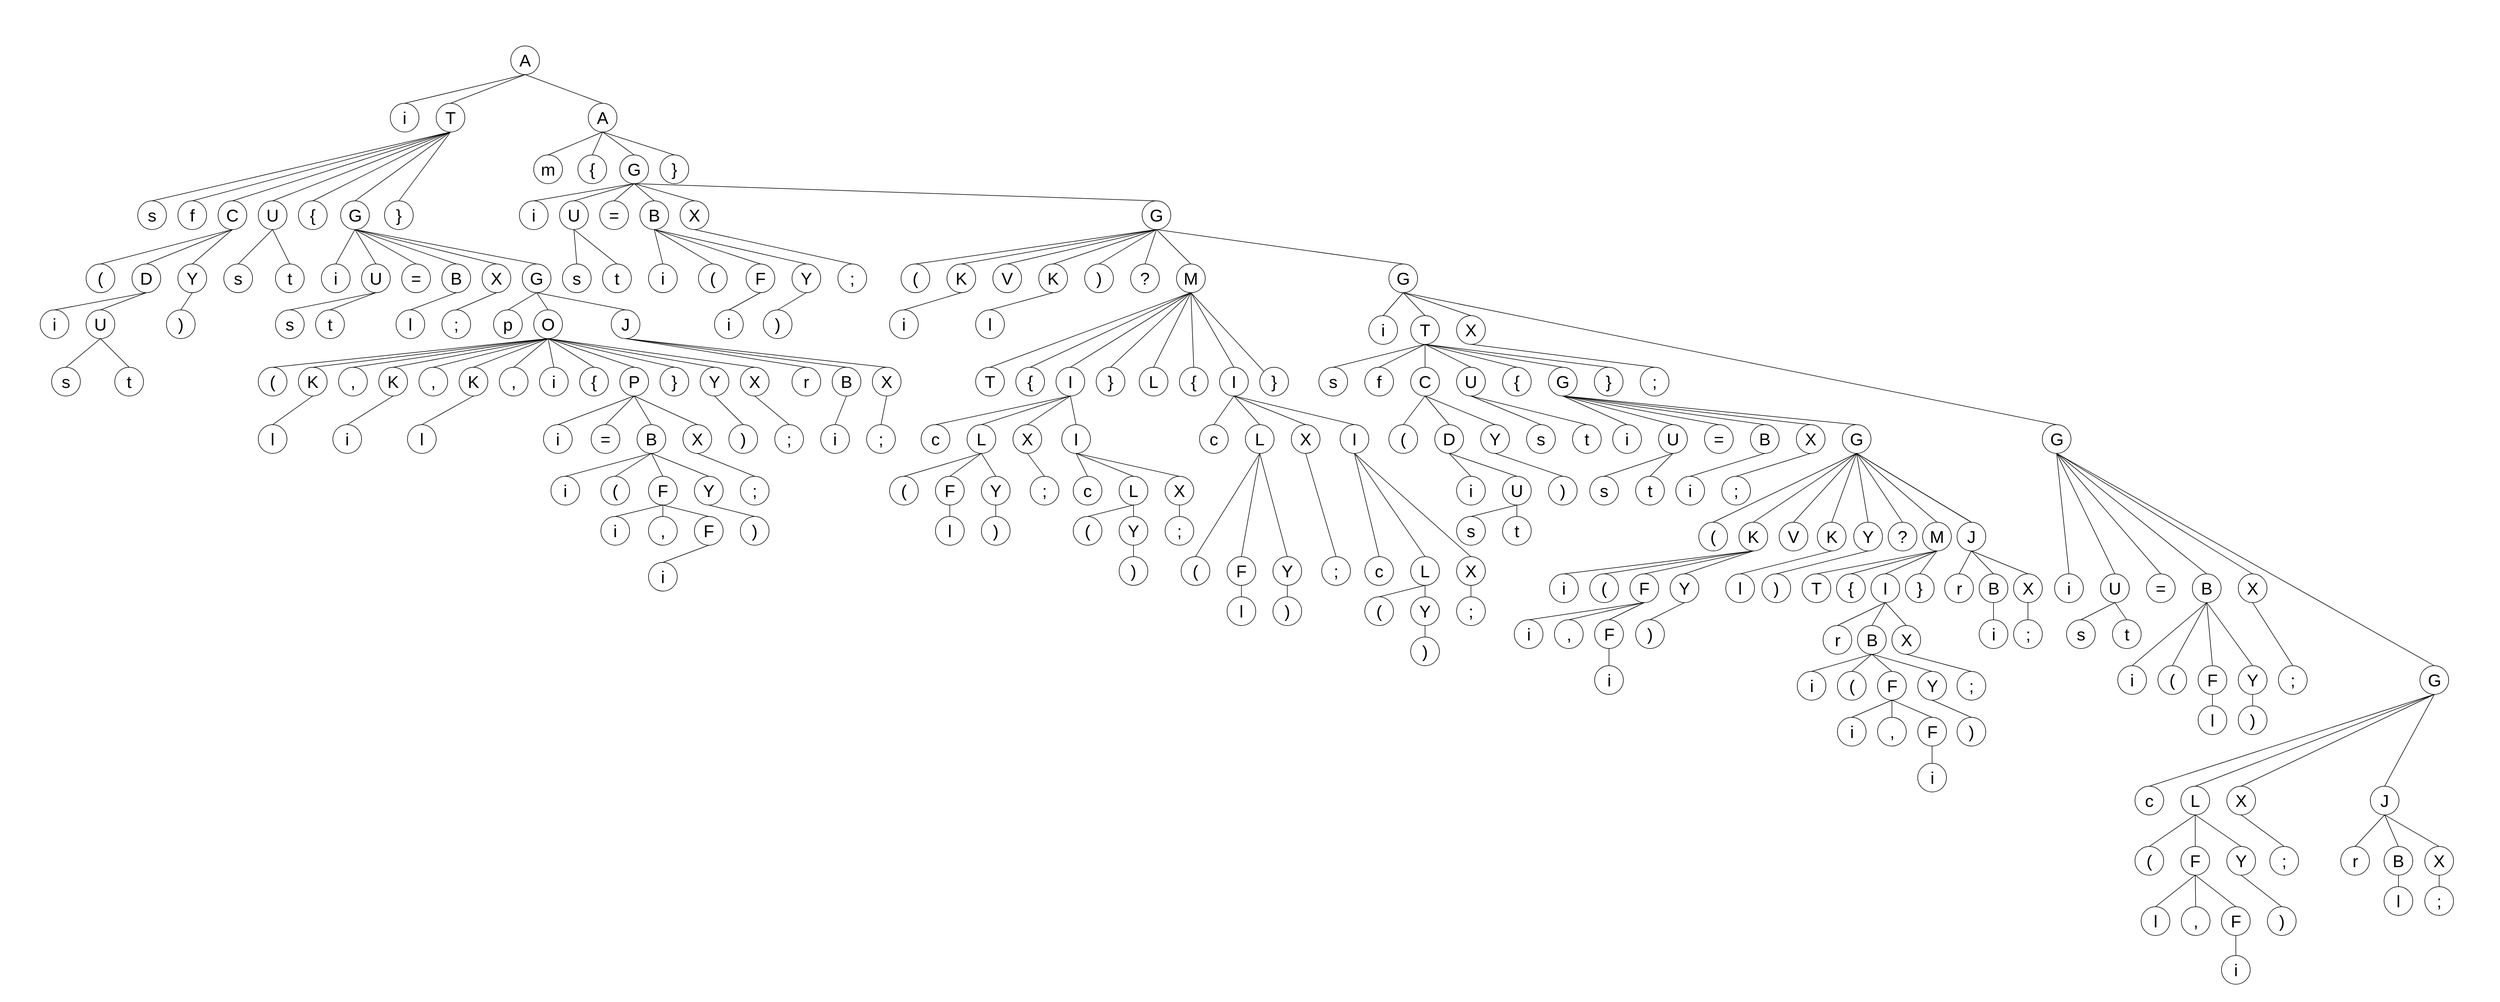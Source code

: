 <mxfile version="20.7.4" type="device"><diagram id="t-h6Ucj8HyHnSGTuayX8" name="Страница 1"><mxGraphModel dx="2331" dy="2294" grid="1" gridSize="10" guides="1" tooltips="1" connect="1" arrows="1" fold="1" page="1" pageScale="1" pageWidth="827" pageHeight="1169" math="0" shadow="0"><root><mxCell id="0"/><mxCell id="1" parent="0"/><mxCell id="Z1qQyXmGUw27aQ5D_yvn-1" value="&lt;font style=&quot;font-size: 30px;&quot;&gt;А&lt;/font&gt;" style="ellipse;whiteSpace=wrap;html=1;aspect=fixed;" parent="1" vertex="1"><mxGeometry x="1350" y="-600" width="50" height="50" as="geometry"/></mxCell><mxCell id="Z1qQyXmGUw27aQ5D_yvn-2" value="" style="endArrow=none;html=1;rounded=0;fontSize=30;entryX=0.5;entryY=1;entryDx=0;entryDy=0;exitX=0.5;exitY=0;exitDx=0;exitDy=0;" parent="1" source="Z1qQyXmGUw27aQ5D_yvn-3" target="Z1qQyXmGUw27aQ5D_yvn-1" edge="1"><mxGeometry width="50" height="50" relative="1" as="geometry"><mxPoint x="1040" y="-410" as="sourcePoint"/><mxPoint x="1100" y="-430" as="targetPoint"/></mxGeometry></mxCell><mxCell id="Z1qQyXmGUw27aQ5D_yvn-3" value="&lt;span style=&quot;font-size: 30px;&quot;&gt;i&lt;/span&gt;" style="ellipse;whiteSpace=wrap;html=1;aspect=fixed;" parent="1" vertex="1"><mxGeometry x="1140" y="-500" width="50" height="50" as="geometry"/></mxCell><mxCell id="Z1qQyXmGUw27aQ5D_yvn-4" value="&lt;font style=&quot;font-size: 30px;&quot;&gt;T&lt;/font&gt;" style="ellipse;whiteSpace=wrap;html=1;aspect=fixed;" parent="1" vertex="1"><mxGeometry x="1220" y="-500" width="50" height="50" as="geometry"/></mxCell><mxCell id="Z1qQyXmGUw27aQ5D_yvn-5" value="&lt;font style=&quot;font-size: 30px;&quot;&gt;A&lt;/font&gt;" style="ellipse;whiteSpace=wrap;html=1;aspect=fixed;" parent="1" vertex="1"><mxGeometry x="1485" y="-500" width="50" height="50" as="geometry"/></mxCell><mxCell id="Z1qQyXmGUw27aQ5D_yvn-6" value="" style="endArrow=none;html=1;rounded=0;fontSize=30;entryX=0.5;entryY=1;entryDx=0;entryDy=0;exitX=0.5;exitY=0;exitDx=0;exitDy=0;" parent="1" source="Z1qQyXmGUw27aQ5D_yvn-4" target="Z1qQyXmGUw27aQ5D_yvn-1" edge="1"><mxGeometry width="50" height="50" relative="1" as="geometry"><mxPoint x="935" y="-400" as="sourcePoint"/><mxPoint x="1115" y="-440" as="targetPoint"/></mxGeometry></mxCell><mxCell id="Z1qQyXmGUw27aQ5D_yvn-7" value="" style="endArrow=none;html=1;rounded=0;fontSize=30;entryX=0.5;entryY=1;entryDx=0;entryDy=0;exitX=0.5;exitY=0;exitDx=0;exitDy=0;" parent="1" source="Z1qQyXmGUw27aQ5D_yvn-5" target="Z1qQyXmGUw27aQ5D_yvn-1" edge="1"><mxGeometry width="50" height="50" relative="1" as="geometry"><mxPoint x="1015" y="-400" as="sourcePoint"/><mxPoint x="1115" y="-440" as="targetPoint"/></mxGeometry></mxCell><mxCell id="Z1qQyXmGUw27aQ5D_yvn-8" value="&lt;font style=&quot;font-size: 30px;&quot;&gt;s&lt;/font&gt;" style="ellipse;whiteSpace=wrap;html=1;aspect=fixed;" parent="1" vertex="1"><mxGeometry x="700" y="-330" width="50" height="50" as="geometry"/></mxCell><mxCell id="Z1qQyXmGUw27aQ5D_yvn-9" value="&lt;font style=&quot;font-size: 30px;&quot;&gt;f&lt;/font&gt;" style="ellipse;whiteSpace=wrap;html=1;aspect=fixed;" parent="1" vertex="1"><mxGeometry x="770" y="-330" width="50" height="50" as="geometry"/></mxCell><mxCell id="Z1qQyXmGUw27aQ5D_yvn-10" value="&lt;font style=&quot;font-size: 30px;&quot;&gt;C&lt;/font&gt;" style="ellipse;whiteSpace=wrap;html=1;aspect=fixed;" parent="1" vertex="1"><mxGeometry x="840" y="-330" width="50" height="50" as="geometry"/></mxCell><mxCell id="Z1qQyXmGUw27aQ5D_yvn-11" value="&lt;font style=&quot;font-size: 30px;&quot;&gt;U&lt;/font&gt;" style="ellipse;whiteSpace=wrap;html=1;aspect=fixed;" parent="1" vertex="1"><mxGeometry x="910" y="-330" width="50" height="50" as="geometry"/></mxCell><mxCell id="Z1qQyXmGUw27aQ5D_yvn-12" value="&lt;font style=&quot;font-size: 30px;&quot;&gt;{&lt;/font&gt;" style="ellipse;whiteSpace=wrap;html=1;aspect=fixed;" parent="1" vertex="1"><mxGeometry x="980" y="-330" width="50" height="50" as="geometry"/></mxCell><mxCell id="Z1qQyXmGUw27aQ5D_yvn-13" value="&lt;font style=&quot;font-size: 30px;&quot;&gt;G&lt;/font&gt;" style="ellipse;whiteSpace=wrap;html=1;aspect=fixed;" parent="1" vertex="1"><mxGeometry x="1053.5" y="-330" width="50" height="50" as="geometry"/></mxCell><mxCell id="Z1qQyXmGUw27aQ5D_yvn-15" value="&lt;font style=&quot;font-size: 30px;&quot;&gt;}&lt;/font&gt;" style="ellipse;whiteSpace=wrap;html=1;aspect=fixed;" parent="1" vertex="1"><mxGeometry x="1130" y="-330" width="50" height="50" as="geometry"/></mxCell><mxCell id="Z1qQyXmGUw27aQ5D_yvn-16" value="" style="endArrow=none;html=1;rounded=0;fontSize=30;entryX=0.5;entryY=1;entryDx=0;entryDy=0;exitX=0.5;exitY=0;exitDx=0;exitDy=0;" parent="1" source="Z1qQyXmGUw27aQ5D_yvn-8" target="Z1qQyXmGUw27aQ5D_yvn-4" edge="1"><mxGeometry width="50" height="50" relative="1" as="geometry"><mxPoint x="1095" y="-400" as="sourcePoint"/><mxPoint x="1115" y="-440" as="targetPoint"/></mxGeometry></mxCell><mxCell id="Z1qQyXmGUw27aQ5D_yvn-17" value="" style="endArrow=none;html=1;rounded=0;fontSize=30;entryX=0.5;entryY=1;entryDx=0;entryDy=0;exitX=0.5;exitY=0;exitDx=0;exitDy=0;" parent="1" source="Z1qQyXmGUw27aQ5D_yvn-9" target="Z1qQyXmGUw27aQ5D_yvn-4" edge="1"><mxGeometry width="50" height="50" relative="1" as="geometry"><mxPoint x="735" y="-320" as="sourcePoint"/><mxPoint x="1015" y="-350" as="targetPoint"/></mxGeometry></mxCell><mxCell id="Z1qQyXmGUw27aQ5D_yvn-18" value="" style="endArrow=none;html=1;rounded=0;fontSize=30;entryX=0.5;entryY=1;entryDx=0;entryDy=0;exitX=0.5;exitY=0;exitDx=0;exitDy=0;" parent="1" source="Z1qQyXmGUw27aQ5D_yvn-10" target="Z1qQyXmGUw27aQ5D_yvn-4" edge="1"><mxGeometry width="50" height="50" relative="1" as="geometry"><mxPoint x="860" y="-330" as="sourcePoint"/><mxPoint x="1015" y="-350" as="targetPoint"/></mxGeometry></mxCell><mxCell id="Z1qQyXmGUw27aQ5D_yvn-20" value="" style="endArrow=none;html=1;rounded=0;fontSize=30;entryX=0.5;entryY=1;entryDx=0;entryDy=0;exitX=0.5;exitY=0;exitDx=0;exitDy=0;" parent="1" source="Z1qQyXmGUw27aQ5D_yvn-11" target="Z1qQyXmGUw27aQ5D_yvn-4" edge="1"><mxGeometry width="50" height="50" relative="1" as="geometry"><mxPoint x="875" y="-320" as="sourcePoint"/><mxPoint x="1015" y="-350" as="targetPoint"/></mxGeometry></mxCell><mxCell id="Z1qQyXmGUw27aQ5D_yvn-21" value="" style="endArrow=none;html=1;rounded=0;fontSize=30;entryX=0.5;entryY=1;entryDx=0;entryDy=0;exitX=0.5;exitY=0;exitDx=0;exitDy=0;" parent="1" source="Z1qQyXmGUw27aQ5D_yvn-12" target="Z1qQyXmGUw27aQ5D_yvn-4" edge="1"><mxGeometry width="50" height="50" relative="1" as="geometry"><mxPoint x="945" y="-320" as="sourcePoint"/><mxPoint x="1015" y="-350" as="targetPoint"/></mxGeometry></mxCell><mxCell id="Z1qQyXmGUw27aQ5D_yvn-22" value="" style="endArrow=none;html=1;rounded=0;fontSize=30;entryX=0.5;entryY=1;entryDx=0;entryDy=0;exitX=0.5;exitY=0;exitDx=0;exitDy=0;" parent="1" source="Z1qQyXmGUw27aQ5D_yvn-13" target="Z1qQyXmGUw27aQ5D_yvn-4" edge="1"><mxGeometry width="50" height="50" relative="1" as="geometry"><mxPoint x="1015" y="-320" as="sourcePoint"/><mxPoint x="1015" y="-350" as="targetPoint"/></mxGeometry></mxCell><mxCell id="Z1qQyXmGUw27aQ5D_yvn-24" value="" style="endArrow=none;html=1;rounded=0;fontSize=30;exitX=0.5;exitY=0;exitDx=0;exitDy=0;entryX=0.5;entryY=1;entryDx=0;entryDy=0;" parent="1" source="Z1qQyXmGUw27aQ5D_yvn-15" target="Z1qQyXmGUw27aQ5D_yvn-4" edge="1"><mxGeometry width="50" height="50" relative="1" as="geometry"><mxPoint x="1088.5" y="-320" as="sourcePoint"/><mxPoint x="1010" y="-360" as="targetPoint"/></mxGeometry></mxCell><mxCell id="Z1qQyXmGUw27aQ5D_yvn-26" value="&lt;span style=&quot;font-size: 30px;&quot;&gt;(&lt;/span&gt;" style="ellipse;whiteSpace=wrap;html=1;aspect=fixed;" parent="1" vertex="1"><mxGeometry x="610" y="-220" width="50" height="50" as="geometry"/></mxCell><mxCell id="Z1qQyXmGUw27aQ5D_yvn-27" value="&lt;font style=&quot;font-size: 30px;&quot;&gt;D&lt;/font&gt;" style="ellipse;whiteSpace=wrap;html=1;aspect=fixed;" parent="1" vertex="1"><mxGeometry x="690" y="-220" width="50" height="50" as="geometry"/></mxCell><mxCell id="Z1qQyXmGUw27aQ5D_yvn-28" value="&lt;font style=&quot;font-size: 30px;&quot;&gt;Y&lt;/font&gt;" style="ellipse;whiteSpace=wrap;html=1;aspect=fixed;" parent="1" vertex="1"><mxGeometry x="770" y="-220" width="50" height="50" as="geometry"/></mxCell><mxCell id="Z1qQyXmGUw27aQ5D_yvn-29" value="&lt;font style=&quot;font-size: 30px;&quot;&gt;i&lt;/font&gt;" style="ellipse;whiteSpace=wrap;html=1;aspect=fixed;" parent="1" vertex="1"><mxGeometry x="530" y="-140" width="50" height="50" as="geometry"/></mxCell><mxCell id="Z1qQyXmGUw27aQ5D_yvn-30" value="&lt;font style=&quot;font-size: 30px;&quot;&gt;U&lt;/font&gt;" style="ellipse;whiteSpace=wrap;html=1;aspect=fixed;" parent="1" vertex="1"><mxGeometry x="610" y="-140" width="50" height="50" as="geometry"/></mxCell><mxCell id="Z1qQyXmGUw27aQ5D_yvn-31" value="" style="endArrow=none;html=1;rounded=0;fontSize=30;entryX=0.5;entryY=1;entryDx=0;entryDy=0;exitX=0.5;exitY=0;exitDx=0;exitDy=0;" parent="1" source="Z1qQyXmGUw27aQ5D_yvn-26" target="Z1qQyXmGUw27aQ5D_yvn-10" edge="1"><mxGeometry width="50" height="50" relative="1" as="geometry"><mxPoint x="610" y="-280" as="sourcePoint"/><mxPoint x="680" y="-310" as="targetPoint"/></mxGeometry></mxCell><mxCell id="Z1qQyXmGUw27aQ5D_yvn-32" value="" style="endArrow=none;html=1;rounded=0;fontSize=30;entryX=0.5;entryY=1;entryDx=0;entryDy=0;exitX=0.5;exitY=0;exitDx=0;exitDy=0;" parent="1" source="Z1qQyXmGUw27aQ5D_yvn-27" target="Z1qQyXmGUw27aQ5D_yvn-10" edge="1"><mxGeometry width="50" height="50" relative="1" as="geometry"><mxPoint x="655" y="-250" as="sourcePoint"/><mxPoint x="875" y="-270" as="targetPoint"/></mxGeometry></mxCell><mxCell id="Z1qQyXmGUw27aQ5D_yvn-33" value="" style="endArrow=none;html=1;rounded=0;fontSize=30;entryX=0.5;entryY=1;entryDx=0;entryDy=0;exitX=0.5;exitY=0;exitDx=0;exitDy=0;" parent="1" source="Z1qQyXmGUw27aQ5D_yvn-28" target="Z1qQyXmGUw27aQ5D_yvn-10" edge="1"><mxGeometry width="50" height="50" relative="1" as="geometry"><mxPoint x="810" y="-260" as="sourcePoint"/><mxPoint x="875" y="-270" as="targetPoint"/></mxGeometry></mxCell><mxCell id="Z1qQyXmGUw27aQ5D_yvn-34" value="" style="endArrow=none;html=1;rounded=0;fontSize=30;entryX=0.5;entryY=1;entryDx=0;entryDy=0;exitX=0.5;exitY=0;exitDx=0;exitDy=0;" parent="1" source="Z1qQyXmGUw27aQ5D_yvn-29" target="Z1qQyXmGUw27aQ5D_yvn-27" edge="1"><mxGeometry width="50" height="50" relative="1" as="geometry"><mxPoint x="530" y="-160" as="sourcePoint"/><mxPoint x="590" y="-180" as="targetPoint"/></mxGeometry></mxCell><mxCell id="Z1qQyXmGUw27aQ5D_yvn-35" value="" style="endArrow=none;html=1;rounded=0;fontSize=30;entryX=0.5;entryY=1;entryDx=0;entryDy=0;exitX=0.5;exitY=0;exitDx=0;exitDy=0;" parent="1" source="Z1qQyXmGUw27aQ5D_yvn-30" target="Z1qQyXmGUw27aQ5D_yvn-27" edge="1"><mxGeometry width="50" height="50" relative="1" as="geometry"><mxPoint x="565" y="-130" as="sourcePoint"/><mxPoint x="725" y="-160" as="targetPoint"/></mxGeometry></mxCell><mxCell id="Z1qQyXmGUw27aQ5D_yvn-36" value="&lt;font style=&quot;font-size: 30px;&quot;&gt;)&lt;/font&gt;" style="ellipse;whiteSpace=wrap;html=1;aspect=fixed;" parent="1" vertex="1"><mxGeometry x="750" y="-140" width="50" height="50" as="geometry"/></mxCell><mxCell id="Z1qQyXmGUw27aQ5D_yvn-37" value="" style="endArrow=none;html=1;rounded=0;fontSize=30;entryX=0.5;entryY=1;entryDx=0;entryDy=0;exitX=0.5;exitY=0;exitDx=0;exitDy=0;" parent="1" source="Z1qQyXmGUw27aQ5D_yvn-36" target="Z1qQyXmGUw27aQ5D_yvn-28" edge="1"><mxGeometry width="50" height="50" relative="1" as="geometry"><mxPoint x="645" y="-130" as="sourcePoint"/><mxPoint x="725" y="-160" as="targetPoint"/></mxGeometry></mxCell><mxCell id="Z1qQyXmGUw27aQ5D_yvn-38" value="&lt;font style=&quot;font-size: 30px;&quot;&gt;s&lt;/font&gt;" style="ellipse;whiteSpace=wrap;html=1;aspect=fixed;" parent="1" vertex="1"><mxGeometry x="550" y="-40" width="50" height="50" as="geometry"/></mxCell><mxCell id="Z1qQyXmGUw27aQ5D_yvn-39" value="&lt;font style=&quot;font-size: 30px;&quot;&gt;t&lt;/font&gt;" style="ellipse;whiteSpace=wrap;html=1;aspect=fixed;" parent="1" vertex="1"><mxGeometry x="660" y="-40" width="50" height="50" as="geometry"/></mxCell><mxCell id="Z1qQyXmGUw27aQ5D_yvn-40" value="" style="endArrow=none;html=1;rounded=0;fontSize=30;entryX=0.5;entryY=1;entryDx=0;entryDy=0;exitX=0.5;exitY=0;exitDx=0;exitDy=0;" parent="1" source="Z1qQyXmGUw27aQ5D_yvn-38" target="Z1qQyXmGUw27aQ5D_yvn-30" edge="1"><mxGeometry width="50" height="50" relative="1" as="geometry"><mxPoint x="645" y="-100" as="sourcePoint"/><mxPoint x="635" y="-60" as="targetPoint"/></mxGeometry></mxCell><mxCell id="Z1qQyXmGUw27aQ5D_yvn-41" value="" style="endArrow=none;html=1;rounded=0;fontSize=30;entryX=0.5;entryY=1;entryDx=0;entryDy=0;exitX=0.5;exitY=0;exitDx=0;exitDy=0;" parent="1" source="Z1qQyXmGUw27aQ5D_yvn-39" target="Z1qQyXmGUw27aQ5D_yvn-30" edge="1"><mxGeometry width="50" height="50" relative="1" as="geometry"><mxPoint x="585" y="-30" as="sourcePoint"/><mxPoint x="635" y="-60" as="targetPoint"/></mxGeometry></mxCell><mxCell id="Z1qQyXmGUw27aQ5D_yvn-42" value="&lt;font style=&quot;font-size: 30px;&quot;&gt;s&lt;/font&gt;" style="ellipse;whiteSpace=wrap;html=1;aspect=fixed;" parent="1" vertex="1"><mxGeometry x="850" y="-220" width="50" height="50" as="geometry"/></mxCell><mxCell id="Z1qQyXmGUw27aQ5D_yvn-43" value="&lt;font style=&quot;font-size: 30px;&quot;&gt;t&lt;/font&gt;" style="ellipse;whiteSpace=wrap;html=1;aspect=fixed;" parent="1" vertex="1"><mxGeometry x="940" y="-220" width="50" height="50" as="geometry"/></mxCell><mxCell id="Z1qQyXmGUw27aQ5D_yvn-44" value="" style="endArrow=none;html=1;rounded=0;fontSize=30;entryX=0.5;entryY=0;entryDx=0;entryDy=0;exitX=0.5;exitY=1;exitDx=0;exitDy=0;" parent="1" source="Z1qQyXmGUw27aQ5D_yvn-11" target="Z1qQyXmGUw27aQ5D_yvn-42" edge="1"><mxGeometry width="50" height="50" relative="1" as="geometry"><mxPoint x="795" y="-170" as="sourcePoint"/><mxPoint x="815" y="-200" as="targetPoint"/></mxGeometry></mxCell><mxCell id="Z1qQyXmGUw27aQ5D_yvn-45" value="" style="endArrow=none;html=1;rounded=0;fontSize=30;entryX=0.5;entryY=0;entryDx=0;entryDy=0;exitX=0.5;exitY=1;exitDx=0;exitDy=0;" parent="1" source="Z1qQyXmGUw27aQ5D_yvn-11" target="Z1qQyXmGUw27aQ5D_yvn-43" edge="1"><mxGeometry width="50" height="50" relative="1" as="geometry"><mxPoint x="945" y="-270" as="sourcePoint"/><mxPoint x="895" y="-250" as="targetPoint"/></mxGeometry></mxCell><mxCell id="Z1qQyXmGUw27aQ5D_yvn-46" value="&lt;span style=&quot;font-size: 30px;&quot;&gt;i&lt;/span&gt;" style="ellipse;whiteSpace=wrap;html=1;aspect=fixed;" parent="1" vertex="1"><mxGeometry x="1020" y="-220" width="50" height="50" as="geometry"/></mxCell><mxCell id="Z1qQyXmGUw27aQ5D_yvn-47" value="&lt;font style=&quot;font-size: 30px;&quot;&gt;U&lt;/font&gt;" style="ellipse;whiteSpace=wrap;html=1;aspect=fixed;" parent="1" vertex="1"><mxGeometry x="1090" y="-220" width="50" height="50" as="geometry"/></mxCell><mxCell id="Z1qQyXmGUw27aQ5D_yvn-48" value="&lt;font style=&quot;font-size: 30px;&quot;&gt;=&lt;/font&gt;" style="ellipse;whiteSpace=wrap;html=1;aspect=fixed;" parent="1" vertex="1"><mxGeometry x="1160" y="-220" width="50" height="50" as="geometry"/></mxCell><mxCell id="Z1qQyXmGUw27aQ5D_yvn-49" value="&lt;font style=&quot;font-size: 30px;&quot;&gt;B&lt;/font&gt;" style="ellipse;whiteSpace=wrap;html=1;aspect=fixed;" parent="1" vertex="1"><mxGeometry x="1230" y="-220" width="50" height="50" as="geometry"/></mxCell><mxCell id="Z1qQyXmGUw27aQ5D_yvn-50" value="&lt;font style=&quot;font-size: 30px;&quot;&gt;X&lt;/font&gt;" style="ellipse;whiteSpace=wrap;html=1;aspect=fixed;" parent="1" vertex="1"><mxGeometry x="1300" y="-220" width="50" height="50" as="geometry"/></mxCell><mxCell id="Z1qQyXmGUw27aQ5D_yvn-51" value="&lt;font style=&quot;font-size: 30px;&quot;&gt;G&lt;/font&gt;" style="ellipse;whiteSpace=wrap;html=1;aspect=fixed;" parent="1" vertex="1"><mxGeometry x="1370" y="-220" width="50" height="50" as="geometry"/></mxCell><mxCell id="Z1qQyXmGUw27aQ5D_yvn-52" value="" style="endArrow=none;html=1;rounded=0;fontSize=30;entryX=0.5;entryY=0;entryDx=0;entryDy=0;exitX=0.5;exitY=1;exitDx=0;exitDy=0;" parent="1" source="Z1qQyXmGUw27aQ5D_yvn-13" target="Z1qQyXmGUw27aQ5D_yvn-46" edge="1"><mxGeometry width="50" height="50" relative="1" as="geometry"><mxPoint x="945" y="-270" as="sourcePoint"/><mxPoint x="985" y="-250" as="targetPoint"/></mxGeometry></mxCell><mxCell id="Z1qQyXmGUw27aQ5D_yvn-53" value="" style="endArrow=none;html=1;rounded=0;fontSize=30;entryX=0.5;entryY=0;entryDx=0;entryDy=0;exitX=0.5;exitY=1;exitDx=0;exitDy=0;" parent="1" source="Z1qQyXmGUw27aQ5D_yvn-13" target="Z1qQyXmGUw27aQ5D_yvn-47" edge="1"><mxGeometry width="50" height="50" relative="1" as="geometry"><mxPoint x="1088.5" y="-270" as="sourcePoint"/><mxPoint x="1065" y="-250" as="targetPoint"/></mxGeometry></mxCell><mxCell id="Z1qQyXmGUw27aQ5D_yvn-54" value="" style="endArrow=none;html=1;rounded=0;fontSize=30;entryX=0.5;entryY=0;entryDx=0;entryDy=0;exitX=0.5;exitY=1;exitDx=0;exitDy=0;" parent="1" source="Z1qQyXmGUw27aQ5D_yvn-13" target="Z1qQyXmGUw27aQ5D_yvn-48" edge="1"><mxGeometry width="50" height="50" relative="1" as="geometry"><mxPoint x="1088.5" y="-270" as="sourcePoint"/><mxPoint x="1135" y="-250" as="targetPoint"/></mxGeometry></mxCell><mxCell id="Z1qQyXmGUw27aQ5D_yvn-55" value="" style="endArrow=none;html=1;rounded=0;fontSize=30;entryX=0.5;entryY=0;entryDx=0;entryDy=0;exitX=0.5;exitY=1;exitDx=0;exitDy=0;" parent="1" source="Z1qQyXmGUw27aQ5D_yvn-13" target="Z1qQyXmGUw27aQ5D_yvn-49" edge="1"><mxGeometry width="50" height="50" relative="1" as="geometry"><mxPoint x="1088.5" y="-270" as="sourcePoint"/><mxPoint x="1205" y="-250" as="targetPoint"/></mxGeometry></mxCell><mxCell id="Z1qQyXmGUw27aQ5D_yvn-58" value="" style="endArrow=none;html=1;rounded=0;fontSize=30;entryX=0.5;entryY=0;entryDx=0;entryDy=0;exitX=0.5;exitY=1;exitDx=0;exitDy=0;" parent="1" source="Z1qQyXmGUw27aQ5D_yvn-13" target="Z1qQyXmGUw27aQ5D_yvn-50" edge="1"><mxGeometry width="50" height="50" relative="1" as="geometry"><mxPoint x="1088.5" y="-270" as="sourcePoint"/><mxPoint x="1275" y="-250" as="targetPoint"/></mxGeometry></mxCell><mxCell id="Z1qQyXmGUw27aQ5D_yvn-59" value="" style="endArrow=none;html=1;rounded=0;fontSize=30;entryX=0.5;entryY=0;entryDx=0;entryDy=0;exitX=0.5;exitY=1;exitDx=0;exitDy=0;" parent="1" source="Z1qQyXmGUw27aQ5D_yvn-13" target="Z1qQyXmGUw27aQ5D_yvn-51" edge="1"><mxGeometry width="50" height="50" relative="1" as="geometry"><mxPoint x="1088.5" y="-270" as="sourcePoint"/><mxPoint x="1345" y="-250" as="targetPoint"/></mxGeometry></mxCell><mxCell id="Z1qQyXmGUw27aQ5D_yvn-60" value="&lt;font style=&quot;font-size: 30px;&quot;&gt;s&lt;/font&gt;" style="ellipse;whiteSpace=wrap;html=1;aspect=fixed;" parent="1" vertex="1"><mxGeometry x="940" y="-140" width="50" height="50" as="geometry"/></mxCell><mxCell id="Z1qQyXmGUw27aQ5D_yvn-61" value="&lt;font style=&quot;font-size: 30px;&quot;&gt;t&lt;/font&gt;" style="ellipse;whiteSpace=wrap;html=1;aspect=fixed;" parent="1" vertex="1"><mxGeometry x="1010" y="-140" width="50" height="50" as="geometry"/></mxCell><mxCell id="Z1qQyXmGUw27aQ5D_yvn-63" value="" style="endArrow=none;html=1;rounded=0;fontSize=30;entryX=0.5;entryY=0;entryDx=0;entryDy=0;exitX=0.5;exitY=1;exitDx=0;exitDy=0;" parent="1" source="Z1qQyXmGUw27aQ5D_yvn-47" target="Z1qQyXmGUw27aQ5D_yvn-60" edge="1"><mxGeometry width="50" height="50" relative="1" as="geometry"><mxPoint x="1078.5" y="-250" as="sourcePoint"/><mxPoint x="1055" y="-210" as="targetPoint"/></mxGeometry></mxCell><mxCell id="Z1qQyXmGUw27aQ5D_yvn-64" value="" style="endArrow=none;html=1;rounded=0;fontSize=30;entryX=0.5;entryY=0;entryDx=0;entryDy=0;exitX=0.5;exitY=1;exitDx=0;exitDy=0;" parent="1" source="Z1qQyXmGUw27aQ5D_yvn-47" target="Z1qQyXmGUw27aQ5D_yvn-61" edge="1"><mxGeometry width="50" height="50" relative="1" as="geometry"><mxPoint x="1125" y="-160" as="sourcePoint"/><mxPoint x="975" y="-130" as="targetPoint"/></mxGeometry></mxCell><mxCell id="Z1qQyXmGUw27aQ5D_yvn-65" value="&lt;font style=&quot;font-size: 30px;&quot;&gt;l&lt;/font&gt;" style="ellipse;whiteSpace=wrap;html=1;aspect=fixed;" parent="1" vertex="1"><mxGeometry x="1150" y="-140" width="50" height="50" as="geometry"/></mxCell><mxCell id="Z1qQyXmGUw27aQ5D_yvn-66" value="" style="endArrow=none;html=1;rounded=0;fontSize=30;entryX=0.5;entryY=0;entryDx=0;entryDy=0;exitX=0.5;exitY=1;exitDx=0;exitDy=0;" parent="1" source="Z1qQyXmGUw27aQ5D_yvn-49" target="Z1qQyXmGUw27aQ5D_yvn-65" edge="1"><mxGeometry width="50" height="50" relative="1" as="geometry"><mxPoint x="1125" y="-160" as="sourcePoint"/><mxPoint x="1045" y="-130" as="targetPoint"/></mxGeometry></mxCell><mxCell id="Z1qQyXmGUw27aQ5D_yvn-67" value="&lt;span style=&quot;font-size: 30px;&quot;&gt;;&lt;/span&gt;" style="ellipse;whiteSpace=wrap;html=1;aspect=fixed;" parent="1" vertex="1"><mxGeometry x="1230" y="-140" width="50" height="50" as="geometry"/></mxCell><mxCell id="Z1qQyXmGUw27aQ5D_yvn-68" value="" style="endArrow=none;html=1;rounded=0;fontSize=30;entryX=0.5;entryY=0;entryDx=0;entryDy=0;exitX=0.5;exitY=1;exitDx=0;exitDy=0;" parent="1" source="Z1qQyXmGUw27aQ5D_yvn-50" target="Z1qQyXmGUw27aQ5D_yvn-67" edge="1"><mxGeometry width="50" height="50" relative="1" as="geometry"><mxPoint x="1265" y="-160" as="sourcePoint"/><mxPoint x="1185" y="-130" as="targetPoint"/></mxGeometry></mxCell><mxCell id="Z1qQyXmGUw27aQ5D_yvn-69" value="&lt;span style=&quot;font-size: 30px;&quot;&gt;p&lt;/span&gt;" style="ellipse;whiteSpace=wrap;html=1;aspect=fixed;" parent="1" vertex="1"><mxGeometry x="1320" y="-140" width="50" height="50" as="geometry"/></mxCell><mxCell id="Z1qQyXmGUw27aQ5D_yvn-70" value="&lt;font style=&quot;font-size: 30px;&quot;&gt;O&lt;/font&gt;" style="ellipse;whiteSpace=wrap;html=1;aspect=fixed;" parent="1" vertex="1"><mxGeometry x="1390" y="-140" width="50" height="50" as="geometry"/></mxCell><mxCell id="Z1qQyXmGUw27aQ5D_yvn-71" value="&lt;font style=&quot;font-size: 30px;&quot;&gt;J&lt;/font&gt;" style="ellipse;whiteSpace=wrap;html=1;aspect=fixed;" parent="1" vertex="1"><mxGeometry x="1525" y="-140" width="50" height="50" as="geometry"/></mxCell><mxCell id="Z1qQyXmGUw27aQ5D_yvn-72" value="" style="endArrow=none;html=1;rounded=0;fontSize=30;entryX=0.5;entryY=0;entryDx=0;entryDy=0;exitX=0.5;exitY=1;exitDx=0;exitDy=0;" parent="1" source="Z1qQyXmGUw27aQ5D_yvn-51" target="Z1qQyXmGUw27aQ5D_yvn-69" edge="1"><mxGeometry width="50" height="50" relative="1" as="geometry"><mxPoint x="1335" y="-160" as="sourcePoint"/><mxPoint x="1265" y="-130" as="targetPoint"/></mxGeometry></mxCell><mxCell id="Z1qQyXmGUw27aQ5D_yvn-73" value="" style="endArrow=none;html=1;rounded=0;fontSize=30;entryX=0.5;entryY=0;entryDx=0;entryDy=0;exitX=0.5;exitY=1;exitDx=0;exitDy=0;" parent="1" source="Z1qQyXmGUw27aQ5D_yvn-51" target="Z1qQyXmGUw27aQ5D_yvn-70" edge="1"><mxGeometry width="50" height="50" relative="1" as="geometry"><mxPoint x="1405" y="-160" as="sourcePoint"/><mxPoint x="1355" y="-130" as="targetPoint"/></mxGeometry></mxCell><mxCell id="Z1qQyXmGUw27aQ5D_yvn-74" value="" style="endArrow=none;html=1;rounded=0;fontSize=30;entryX=0.5;entryY=0;entryDx=0;entryDy=0;exitX=0.5;exitY=1;exitDx=0;exitDy=0;" parent="1" source="Z1qQyXmGUw27aQ5D_yvn-51" target="Z1qQyXmGUw27aQ5D_yvn-71" edge="1"><mxGeometry width="50" height="50" relative="1" as="geometry"><mxPoint x="1405" y="-160" as="sourcePoint"/><mxPoint x="1425" y="-130" as="targetPoint"/></mxGeometry></mxCell><mxCell id="Z1qQyXmGUw27aQ5D_yvn-75" value="&lt;span style=&quot;font-size: 30px;&quot;&gt;K&lt;/span&gt;" style="ellipse;whiteSpace=wrap;html=1;aspect=fixed;" parent="1" vertex="1"><mxGeometry x="1120" y="-40" width="50" height="50" as="geometry"/></mxCell><mxCell id="Z1qQyXmGUw27aQ5D_yvn-76" value="&lt;font style=&quot;font-size: 30px;&quot;&gt;,&lt;/font&gt;" style="ellipse;whiteSpace=wrap;html=1;aspect=fixed;" parent="1" vertex="1"><mxGeometry x="1190" y="-40" width="50" height="50" as="geometry"/></mxCell><mxCell id="Z1qQyXmGUw27aQ5D_yvn-77" value="&lt;font style=&quot;font-size: 30px;&quot;&gt;K&lt;/font&gt;" style="ellipse;whiteSpace=wrap;html=1;aspect=fixed;" parent="1" vertex="1"><mxGeometry x="1260" y="-40" width="50" height="50" as="geometry"/></mxCell><mxCell id="Z1qQyXmGUw27aQ5D_yvn-78" value="&lt;font style=&quot;font-size: 30px;&quot;&gt;,&lt;/font&gt;" style="ellipse;whiteSpace=wrap;html=1;aspect=fixed;" parent="1" vertex="1"><mxGeometry x="1330" y="-40" width="50" height="50" as="geometry"/></mxCell><mxCell id="Z1qQyXmGUw27aQ5D_yvn-79" value="&lt;font style=&quot;font-size: 30px;&quot;&gt;i&lt;/font&gt;" style="ellipse;whiteSpace=wrap;html=1;aspect=fixed;" parent="1" vertex="1"><mxGeometry x="1400" y="-40" width="50" height="50" as="geometry"/></mxCell><mxCell id="Z1qQyXmGUw27aQ5D_yvn-80" value="&lt;font style=&quot;font-size: 30px;&quot;&gt;{&lt;/font&gt;" style="ellipse;whiteSpace=wrap;html=1;aspect=fixed;" parent="1" vertex="1"><mxGeometry x="1470" y="-40" width="50" height="50" as="geometry"/></mxCell><mxCell id="Z1qQyXmGUw27aQ5D_yvn-84" value="&lt;font style=&quot;font-size: 30px;&quot;&gt;P&lt;/font&gt;" style="ellipse;whiteSpace=wrap;html=1;aspect=fixed;" parent="1" vertex="1"><mxGeometry x="1540" y="-40" width="50" height="50" as="geometry"/></mxCell><mxCell id="Z1qQyXmGUw27aQ5D_yvn-85" value="&lt;font style=&quot;font-size: 30px;&quot;&gt;}&lt;/font&gt;" style="ellipse;whiteSpace=wrap;html=1;aspect=fixed;" parent="1" vertex="1"><mxGeometry x="1610" y="-40" width="50" height="50" as="geometry"/></mxCell><mxCell id="Z1qQyXmGUw27aQ5D_yvn-86" value="&lt;font style=&quot;font-size: 30px;&quot;&gt;Y&lt;/font&gt;" style="ellipse;whiteSpace=wrap;html=1;aspect=fixed;" parent="1" vertex="1"><mxGeometry x="1680" y="-40" width="50" height="50" as="geometry"/></mxCell><mxCell id="Z1qQyXmGUw27aQ5D_yvn-87" value="&lt;font style=&quot;font-size: 30px;&quot;&gt;X&lt;/font&gt;" style="ellipse;whiteSpace=wrap;html=1;aspect=fixed;" parent="1" vertex="1"><mxGeometry x="1750" y="-40" width="50" height="50" as="geometry"/></mxCell><mxCell id="Z1qQyXmGUw27aQ5D_yvn-88" value="&lt;font style=&quot;font-size: 30px;&quot;&gt;,&lt;/font&gt;" style="ellipse;whiteSpace=wrap;html=1;aspect=fixed;" parent="1" vertex="1"><mxGeometry x="1050" y="-40" width="50" height="50" as="geometry"/></mxCell><mxCell id="Z1qQyXmGUw27aQ5D_yvn-89" value="&lt;span style=&quot;font-size: 30px;&quot;&gt;K&lt;/span&gt;" style="ellipse;whiteSpace=wrap;html=1;aspect=fixed;" parent="1" vertex="1"><mxGeometry x="980" y="-40" width="50" height="50" as="geometry"/></mxCell><mxCell id="Z1qQyXmGUw27aQ5D_yvn-90" value="&lt;font style=&quot;font-size: 30px;&quot;&gt;(&lt;/font&gt;" style="ellipse;whiteSpace=wrap;html=1;aspect=fixed;" parent="1" vertex="1"><mxGeometry x="910" y="-40" width="50" height="50" as="geometry"/></mxCell><mxCell id="Z1qQyXmGUw27aQ5D_yvn-91" value="" style="endArrow=none;html=1;rounded=0;fontSize=30;entryX=0.5;entryY=0;entryDx=0;entryDy=0;exitX=0.5;exitY=1;exitDx=0;exitDy=0;" parent="1" source="Z1qQyXmGUw27aQ5D_yvn-70" target="Z1qQyXmGUw27aQ5D_yvn-90" edge="1"><mxGeometry width="50" height="50" relative="1" as="geometry"><mxPoint x="1415" y="-60" as="sourcePoint"/><mxPoint x="1265" y="-100" as="targetPoint"/></mxGeometry></mxCell><mxCell id="Z1qQyXmGUw27aQ5D_yvn-92" value="" style="endArrow=none;html=1;rounded=0;fontSize=30;exitX=0.5;exitY=1;exitDx=0;exitDy=0;entryX=0.5;entryY=0;entryDx=0;entryDy=0;" parent="1" source="Z1qQyXmGUw27aQ5D_yvn-70" target="Z1qQyXmGUw27aQ5D_yvn-89" edge="1"><mxGeometry width="50" height="50" relative="1" as="geometry"><mxPoint x="1415" y="-60" as="sourcePoint"/><mxPoint x="1010" y="-40" as="targetPoint"/></mxGeometry></mxCell><mxCell id="Z1qQyXmGUw27aQ5D_yvn-93" value="" style="endArrow=none;html=1;rounded=0;fontSize=30;exitX=0.5;exitY=1;exitDx=0;exitDy=0;entryX=0.5;entryY=0;entryDx=0;entryDy=0;" parent="1" source="Z1qQyXmGUw27aQ5D_yvn-70" target="Z1qQyXmGUw27aQ5D_yvn-88" edge="1"><mxGeometry width="50" height="50" relative="1" as="geometry"><mxPoint x="1415" y="-60" as="sourcePoint"/><mxPoint x="1015" y="-30" as="targetPoint"/></mxGeometry></mxCell><mxCell id="Z1qQyXmGUw27aQ5D_yvn-94" value="" style="endArrow=none;html=1;rounded=0;fontSize=30;exitX=0.5;exitY=1;exitDx=0;exitDy=0;entryX=0.5;entryY=0;entryDx=0;entryDy=0;" parent="1" source="Z1qQyXmGUw27aQ5D_yvn-70" target="Z1qQyXmGUw27aQ5D_yvn-75" edge="1"><mxGeometry width="50" height="50" relative="1" as="geometry"><mxPoint x="1415" y="-60" as="sourcePoint"/><mxPoint x="1085" y="-30.0" as="targetPoint"/></mxGeometry></mxCell><mxCell id="Z1qQyXmGUw27aQ5D_yvn-95" value="" style="endArrow=none;html=1;rounded=0;fontSize=30;exitX=0.5;exitY=1;exitDx=0;exitDy=0;entryX=0.5;entryY=0;entryDx=0;entryDy=0;" parent="1" source="Z1qQyXmGUw27aQ5D_yvn-70" target="Z1qQyXmGUw27aQ5D_yvn-76" edge="1"><mxGeometry width="50" height="50" relative="1" as="geometry"><mxPoint x="1415" y="-60" as="sourcePoint"/><mxPoint x="1155.0" y="-30.0" as="targetPoint"/></mxGeometry></mxCell><mxCell id="Z1qQyXmGUw27aQ5D_yvn-96" value="" style="endArrow=none;html=1;rounded=0;fontSize=30;exitX=0.5;exitY=1;exitDx=0;exitDy=0;entryX=0.5;entryY=0;entryDx=0;entryDy=0;" parent="1" source="Z1qQyXmGUw27aQ5D_yvn-70" target="Z1qQyXmGUw27aQ5D_yvn-77" edge="1"><mxGeometry width="50" height="50" relative="1" as="geometry"><mxPoint x="1415" y="-60" as="sourcePoint"/><mxPoint x="1225.0" y="-30.0" as="targetPoint"/></mxGeometry></mxCell><mxCell id="Z1qQyXmGUw27aQ5D_yvn-97" value="" style="endArrow=none;html=1;rounded=0;fontSize=30;exitX=0.5;exitY=1;exitDx=0;exitDy=0;entryX=0.5;entryY=0;entryDx=0;entryDy=0;" parent="1" source="Z1qQyXmGUw27aQ5D_yvn-70" target="Z1qQyXmGUw27aQ5D_yvn-78" edge="1"><mxGeometry width="50" height="50" relative="1" as="geometry"><mxPoint x="1415" y="-60" as="sourcePoint"/><mxPoint x="1360" y="-40" as="targetPoint"/></mxGeometry></mxCell><mxCell id="Z1qQyXmGUw27aQ5D_yvn-98" value="" style="endArrow=none;html=1;rounded=0;fontSize=30;exitX=0.5;exitY=1;exitDx=0;exitDy=0;entryX=0.5;entryY=0;entryDx=0;entryDy=0;" parent="1" source="Z1qQyXmGUw27aQ5D_yvn-70" target="Z1qQyXmGUw27aQ5D_yvn-79" edge="1"><mxGeometry width="50" height="50" relative="1" as="geometry"><mxPoint x="1415" y="-60" as="sourcePoint"/><mxPoint x="1365.0" y="-30.0" as="targetPoint"/></mxGeometry></mxCell><mxCell id="Z1qQyXmGUw27aQ5D_yvn-99" value="" style="endArrow=none;html=1;rounded=0;fontSize=30;exitX=0.5;exitY=1;exitDx=0;exitDy=0;entryX=0.5;entryY=0;entryDx=0;entryDy=0;" parent="1" source="Z1qQyXmGUw27aQ5D_yvn-70" target="Z1qQyXmGUw27aQ5D_yvn-80" edge="1"><mxGeometry width="50" height="50" relative="1" as="geometry"><mxPoint x="1415" y="-60" as="sourcePoint"/><mxPoint x="1435" y="-30.0" as="targetPoint"/></mxGeometry></mxCell><mxCell id="Z1qQyXmGUw27aQ5D_yvn-100" value="" style="endArrow=none;html=1;rounded=0;fontSize=30;exitX=0.5;exitY=1;exitDx=0;exitDy=0;entryX=0.5;entryY=0;entryDx=0;entryDy=0;" parent="1" source="Z1qQyXmGUw27aQ5D_yvn-70" target="Z1qQyXmGUw27aQ5D_yvn-84" edge="1"><mxGeometry width="50" height="50" relative="1" as="geometry"><mxPoint x="1415" y="-60" as="sourcePoint"/><mxPoint x="1505" y="-30.0" as="targetPoint"/></mxGeometry></mxCell><mxCell id="Z1qQyXmGUw27aQ5D_yvn-101" value="" style="endArrow=none;html=1;rounded=0;fontSize=30;exitX=0.5;exitY=1;exitDx=0;exitDy=0;entryX=0.5;entryY=0;entryDx=0;entryDy=0;" parent="1" source="Z1qQyXmGUw27aQ5D_yvn-70" target="Z1qQyXmGUw27aQ5D_yvn-85" edge="1"><mxGeometry width="50" height="50" relative="1" as="geometry"><mxPoint x="1415" y="-60" as="sourcePoint"/><mxPoint x="1575" y="-30.0" as="targetPoint"/></mxGeometry></mxCell><mxCell id="Z1qQyXmGUw27aQ5D_yvn-102" value="" style="endArrow=none;html=1;rounded=0;fontSize=30;entryX=0.5;entryY=0;entryDx=0;entryDy=0;" parent="1" target="Z1qQyXmGUw27aQ5D_yvn-86" edge="1"><mxGeometry width="50" height="50" relative="1" as="geometry"><mxPoint x="1415" y="-90" as="sourcePoint"/><mxPoint x="1645" y="-30.0" as="targetPoint"/></mxGeometry></mxCell><mxCell id="Z1qQyXmGUw27aQ5D_yvn-103" value="" style="endArrow=none;html=1;rounded=0;fontSize=30;exitX=0.5;exitY=1;exitDx=0;exitDy=0;entryX=0.5;entryY=0;entryDx=0;entryDy=0;" parent="1" source="Z1qQyXmGUw27aQ5D_yvn-70" target="Z1qQyXmGUw27aQ5D_yvn-87" edge="1"><mxGeometry width="50" height="50" relative="1" as="geometry"><mxPoint x="1415" y="-60" as="sourcePoint"/><mxPoint x="1715" y="-30.0" as="targetPoint"/></mxGeometry></mxCell><mxCell id="Z1qQyXmGUw27aQ5D_yvn-105" value="&lt;span style=&quot;font-size: 30px;&quot;&gt;l&lt;/span&gt;" style="ellipse;whiteSpace=wrap;html=1;aspect=fixed;" parent="1" vertex="1"><mxGeometry x="910" y="60" width="50" height="50" as="geometry"/></mxCell><mxCell id="Z1qQyXmGUw27aQ5D_yvn-106" value="" style="endArrow=none;html=1;rounded=0;fontSize=30;entryX=0.5;entryY=0;entryDx=0;entryDy=0;exitX=0.5;exitY=1;exitDx=0;exitDy=0;" parent="1" source="Z1qQyXmGUw27aQ5D_yvn-89" target="Z1qQyXmGUw27aQ5D_yvn-105" edge="1"><mxGeometry width="50" height="50" relative="1" as="geometry"><mxPoint x="1005" y="40" as="sourcePoint"/><mxPoint x="945" as="targetPoint"/></mxGeometry></mxCell><mxCell id="Z1qQyXmGUw27aQ5D_yvn-107" value="&lt;span style=&quot;font-size: 30px;&quot;&gt;i&lt;/span&gt;" style="ellipse;whiteSpace=wrap;html=1;aspect=fixed;" parent="1" vertex="1"><mxGeometry x="1040" y="60" width="50" height="50" as="geometry"/></mxCell><mxCell id="Z1qQyXmGUw27aQ5D_yvn-108" value="" style="endArrow=none;html=1;rounded=0;fontSize=30;entryX=0.5;entryY=0;entryDx=0;entryDy=0;exitX=0.5;exitY=1;exitDx=0;exitDy=0;" parent="1" source="Z1qQyXmGUw27aQ5D_yvn-75" target="Z1qQyXmGUw27aQ5D_yvn-107" edge="1"><mxGeometry width="50" height="50" relative="1" as="geometry"><mxPoint x="1145" y="40" as="sourcePoint"/><mxPoint x="945" y="70" as="targetPoint"/></mxGeometry></mxCell><mxCell id="Z1qQyXmGUw27aQ5D_yvn-109" value="&lt;span style=&quot;font-size: 30px;&quot;&gt;l&lt;/span&gt;" style="ellipse;whiteSpace=wrap;html=1;aspect=fixed;" parent="1" vertex="1"><mxGeometry x="1170" y="60" width="50" height="50" as="geometry"/></mxCell><mxCell id="Z1qQyXmGUw27aQ5D_yvn-110" value="" style="endArrow=none;html=1;rounded=0;fontSize=30;entryX=0.5;entryY=0;entryDx=0;entryDy=0;exitX=0.5;exitY=1;exitDx=0;exitDy=0;" parent="1" source="Z1qQyXmGUw27aQ5D_yvn-77" target="Z1qQyXmGUw27aQ5D_yvn-109" edge="1"><mxGeometry width="50" height="50" relative="1" as="geometry"><mxPoint x="1285" y="40" as="sourcePoint"/><mxPoint x="1075" y="70" as="targetPoint"/></mxGeometry></mxCell><mxCell id="Z1qQyXmGUw27aQ5D_yvn-111" value="&lt;span style=&quot;font-size: 30px;&quot;&gt;i&lt;/span&gt;" style="ellipse;whiteSpace=wrap;html=1;aspect=fixed;" parent="1" vertex="1"><mxGeometry x="1407" y="60" width="50" height="50" as="geometry"/></mxCell><mxCell id="Z1qQyXmGUw27aQ5D_yvn-112" value="&lt;span style=&quot;font-size: 30px;&quot;&gt;=&lt;/span&gt;" style="ellipse;whiteSpace=wrap;html=1;aspect=fixed;" parent="1" vertex="1"><mxGeometry x="1490" y="60" width="50" height="50" as="geometry"/></mxCell><mxCell id="Z1qQyXmGUw27aQ5D_yvn-113" value="&lt;span style=&quot;font-size: 30px;&quot;&gt;B&lt;/span&gt;" style="ellipse;whiteSpace=wrap;html=1;aspect=fixed;" parent="1" vertex="1"><mxGeometry x="1570" y="60" width="50" height="50" as="geometry"/></mxCell><mxCell id="Z1qQyXmGUw27aQ5D_yvn-114" value="&lt;span style=&quot;font-size: 30px;&quot;&gt;X&lt;/span&gt;" style="ellipse;whiteSpace=wrap;html=1;aspect=fixed;" parent="1" vertex="1"><mxGeometry x="1650" y="60" width="50" height="50" as="geometry"/></mxCell><mxCell id="Z1qQyXmGUw27aQ5D_yvn-115" value="" style="endArrow=none;html=1;rounded=0;fontSize=30;exitX=0.5;exitY=1;exitDx=0;exitDy=0;entryX=0.5;entryY=0;entryDx=0;entryDy=0;" parent="1" source="Z1qQyXmGUw27aQ5D_yvn-84" target="Z1qQyXmGUw27aQ5D_yvn-111" edge="1"><mxGeometry width="50" height="50" relative="1" as="geometry"><mxPoint x="1565" y="40" as="sourcePoint"/><mxPoint x="1435" as="targetPoint"/></mxGeometry></mxCell><mxCell id="Z1qQyXmGUw27aQ5D_yvn-116" value="" style="endArrow=none;html=1;rounded=0;fontSize=30;entryX=0.5;entryY=0;entryDx=0;entryDy=0;exitX=0.5;exitY=1;exitDx=0;exitDy=0;" parent="1" source="Z1qQyXmGUw27aQ5D_yvn-84" target="Z1qQyXmGUw27aQ5D_yvn-112" edge="1"><mxGeometry width="50" height="50" relative="1" as="geometry"><mxPoint x="1560" y="10" as="sourcePoint"/><mxPoint x="1442" y="70" as="targetPoint"/></mxGeometry></mxCell><mxCell id="Z1qQyXmGUw27aQ5D_yvn-117" value="" style="endArrow=none;html=1;rounded=0;fontSize=30;exitX=0.5;exitY=1;exitDx=0;exitDy=0;entryX=0.5;entryY=0;entryDx=0;entryDy=0;" parent="1" source="Z1qQyXmGUw27aQ5D_yvn-84" target="Z1qQyXmGUw27aQ5D_yvn-113" edge="1"><mxGeometry width="50" height="50" relative="1" as="geometry"><mxPoint x="1565" y="40" as="sourcePoint"/><mxPoint x="1525" y="70" as="targetPoint"/></mxGeometry></mxCell><mxCell id="Z1qQyXmGUw27aQ5D_yvn-118" value="" style="endArrow=none;html=1;rounded=0;fontSize=30;entryX=0.5;entryY=0;entryDx=0;entryDy=0;exitX=0.5;exitY=1;exitDx=0;exitDy=0;" parent="1" source="Z1qQyXmGUw27aQ5D_yvn-84" target="Z1qQyXmGUw27aQ5D_yvn-114" edge="1"><mxGeometry width="50" height="50" relative="1" as="geometry"><mxPoint x="1565" y="40" as="sourcePoint"/><mxPoint x="1605" y="70.0" as="targetPoint"/></mxGeometry></mxCell><mxCell id="Z1qQyXmGUw27aQ5D_yvn-120" value="&lt;span style=&quot;font-size: 30px;&quot;&gt;i&lt;/span&gt;" style="ellipse;whiteSpace=wrap;html=1;aspect=fixed;" parent="1" vertex="1"><mxGeometry x="1420" y="150" width="50" height="50" as="geometry"/></mxCell><mxCell id="Z1qQyXmGUw27aQ5D_yvn-121" value="&lt;span style=&quot;font-size: 30px;&quot;&gt;(&lt;/span&gt;" style="ellipse;whiteSpace=wrap;html=1;aspect=fixed;" parent="1" vertex="1"><mxGeometry x="1507" y="150" width="50" height="50" as="geometry"/></mxCell><mxCell id="Z1qQyXmGUw27aQ5D_yvn-122" value="&lt;span style=&quot;font-size: 30px;&quot;&gt;F&lt;/span&gt;" style="ellipse;whiteSpace=wrap;html=1;aspect=fixed;" parent="1" vertex="1"><mxGeometry x="1590" y="150" width="50" height="50" as="geometry"/></mxCell><mxCell id="Z1qQyXmGUw27aQ5D_yvn-123" value="&lt;span style=&quot;font-size: 30px;&quot;&gt;Y&lt;/span&gt;" style="ellipse;whiteSpace=wrap;html=1;aspect=fixed;" parent="1" vertex="1"><mxGeometry x="1670" y="150" width="50" height="50" as="geometry"/></mxCell><mxCell id="Z1qQyXmGUw27aQ5D_yvn-124" value="" style="endArrow=none;html=1;rounded=0;fontSize=30;exitX=0.5;exitY=0;exitDx=0;exitDy=0;entryX=0.5;entryY=1;entryDx=0;entryDy=0;" parent="1" source="Z1qQyXmGUw27aQ5D_yvn-120" target="Z1qQyXmGUw27aQ5D_yvn-113" edge="1"><mxGeometry width="50" height="50" relative="1" as="geometry"><mxPoint x="1575" y="50" as="sourcePoint"/><mxPoint x="1605" y="70" as="targetPoint"/></mxGeometry></mxCell><mxCell id="Z1qQyXmGUw27aQ5D_yvn-125" value="" style="endArrow=none;html=1;rounded=0;fontSize=30;exitX=0.5;exitY=0;exitDx=0;exitDy=0;entryX=0.5;entryY=1;entryDx=0;entryDy=0;" parent="1" source="Z1qQyXmGUw27aQ5D_yvn-121" target="Z1qQyXmGUw27aQ5D_yvn-113" edge="1"><mxGeometry width="50" height="50" relative="1" as="geometry"><mxPoint x="1455" y="140" as="sourcePoint"/><mxPoint x="1605" y="120" as="targetPoint"/></mxGeometry></mxCell><mxCell id="Z1qQyXmGUw27aQ5D_yvn-126" value="" style="endArrow=none;html=1;rounded=0;fontSize=30;exitX=0.5;exitY=0;exitDx=0;exitDy=0;entryX=0.5;entryY=1;entryDx=0;entryDy=0;" parent="1" source="Z1qQyXmGUw27aQ5D_yvn-122" target="Z1qQyXmGUw27aQ5D_yvn-113" edge="1"><mxGeometry width="50" height="50" relative="1" as="geometry"><mxPoint x="1542" y="140" as="sourcePoint"/><mxPoint x="1605" y="120" as="targetPoint"/></mxGeometry></mxCell><mxCell id="Z1qQyXmGUw27aQ5D_yvn-127" value="" style="endArrow=none;html=1;rounded=0;fontSize=30;exitX=0.5;exitY=0;exitDx=0;exitDy=0;entryX=0.5;entryY=1;entryDx=0;entryDy=0;" parent="1" source="Z1qQyXmGUw27aQ5D_yvn-123" target="Z1qQyXmGUw27aQ5D_yvn-113" edge="1"><mxGeometry width="50" height="50" relative="1" as="geometry"><mxPoint x="1625" y="140" as="sourcePoint"/><mxPoint x="1605" y="120" as="targetPoint"/></mxGeometry></mxCell><mxCell id="Z1qQyXmGUw27aQ5D_yvn-128" value="&lt;span style=&quot;font-size: 30px;&quot;&gt;i&lt;/span&gt;" style="ellipse;whiteSpace=wrap;html=1;aspect=fixed;" parent="1" vertex="1"><mxGeometry x="1507" y="220" width="50" height="50" as="geometry"/></mxCell><mxCell id="Z1qQyXmGUw27aQ5D_yvn-129" value="&lt;span style=&quot;font-size: 30px;&quot;&gt;,&lt;/span&gt;" style="ellipse;whiteSpace=wrap;html=1;aspect=fixed;" parent="1" vertex="1"><mxGeometry x="1590" y="220" width="50" height="50" as="geometry"/></mxCell><mxCell id="Z1qQyXmGUw27aQ5D_yvn-130" value="&lt;span style=&quot;font-size: 30px;&quot;&gt;F&lt;/span&gt;" style="ellipse;whiteSpace=wrap;html=1;aspect=fixed;" parent="1" vertex="1"><mxGeometry x="1670" y="220" width="50" height="50" as="geometry"/></mxCell><mxCell id="Z1qQyXmGUw27aQ5D_yvn-131" value="&lt;span style=&quot;font-size: 30px;&quot;&gt;i&lt;/span&gt;" style="ellipse;whiteSpace=wrap;html=1;aspect=fixed;" parent="1" vertex="1"><mxGeometry x="1590" y="300" width="50" height="50" as="geometry"/></mxCell><mxCell id="Z1qQyXmGUw27aQ5D_yvn-132" value="" style="endArrow=none;html=1;rounded=0;fontSize=30;exitX=0.5;exitY=1;exitDx=0;exitDy=0;entryX=0.5;entryY=0;entryDx=0;entryDy=0;" parent="1" source="Z1qQyXmGUw27aQ5D_yvn-122" target="Z1qQyXmGUw27aQ5D_yvn-128" edge="1"><mxGeometry width="50" height="50" relative="1" as="geometry"><mxPoint x="1705" y="160" as="sourcePoint"/><mxPoint x="1605" y="140" as="targetPoint"/></mxGeometry></mxCell><mxCell id="Z1qQyXmGUw27aQ5D_yvn-133" value="" style="endArrow=none;html=1;rounded=0;fontSize=30;exitX=0.5;exitY=1;exitDx=0;exitDy=0;entryX=0.5;entryY=0;entryDx=0;entryDy=0;" parent="1" source="Z1qQyXmGUw27aQ5D_yvn-122" target="Z1qQyXmGUw27aQ5D_yvn-129" edge="1"><mxGeometry width="50" height="50" relative="1" as="geometry"><mxPoint x="1625" y="210" as="sourcePoint"/><mxPoint x="1542" y="230" as="targetPoint"/></mxGeometry></mxCell><mxCell id="Z1qQyXmGUw27aQ5D_yvn-134" value="" style="endArrow=none;html=1;rounded=0;fontSize=30;exitX=0.5;exitY=1;exitDx=0;exitDy=0;entryX=0.5;entryY=0;entryDx=0;entryDy=0;" parent="1" source="Z1qQyXmGUw27aQ5D_yvn-122" target="Z1qQyXmGUw27aQ5D_yvn-130" edge="1"><mxGeometry width="50" height="50" relative="1" as="geometry"><mxPoint x="1625.0" y="210" as="sourcePoint"/><mxPoint x="1625.0" y="230" as="targetPoint"/></mxGeometry></mxCell><mxCell id="Z1qQyXmGUw27aQ5D_yvn-135" value="" style="endArrow=none;html=1;rounded=0;fontSize=30;exitX=0.5;exitY=0;exitDx=0;exitDy=0;entryX=0.5;entryY=1;entryDx=0;entryDy=0;" parent="1" source="Z1qQyXmGUw27aQ5D_yvn-131" target="Z1qQyXmGUw27aQ5D_yvn-130" edge="1"><mxGeometry width="50" height="50" relative="1" as="geometry"><mxPoint x="1625" y="210" as="sourcePoint"/><mxPoint x="1705" y="230" as="targetPoint"/></mxGeometry></mxCell><mxCell id="Z1qQyXmGUw27aQ5D_yvn-136" value="&lt;span style=&quot;font-size: 30px;&quot;&gt;)&lt;/span&gt;" style="ellipse;whiteSpace=wrap;html=1;aspect=fixed;" parent="1" vertex="1"><mxGeometry x="1750" y="220" width="50" height="50" as="geometry"/></mxCell><mxCell id="Z1qQyXmGUw27aQ5D_yvn-137" value="" style="endArrow=none;html=1;rounded=0;fontSize=30;exitX=0.5;exitY=0;exitDx=0;exitDy=0;entryX=0.5;entryY=1;entryDx=0;entryDy=0;" parent="1" source="Z1qQyXmGUw27aQ5D_yvn-136" target="Z1qQyXmGUw27aQ5D_yvn-123" edge="1"><mxGeometry width="50" height="50" relative="1" as="geometry"><mxPoint x="1705" y="160" as="sourcePoint"/><mxPoint x="1605" y="140" as="targetPoint"/></mxGeometry></mxCell><mxCell id="Z1qQyXmGUw27aQ5D_yvn-138" value="&lt;span style=&quot;font-size: 30px;&quot;&gt;;&lt;/span&gt;" style="ellipse;whiteSpace=wrap;html=1;aspect=fixed;" parent="1" vertex="1"><mxGeometry x="1750" y="150" width="50" height="50" as="geometry"/></mxCell><mxCell id="Z1qQyXmGUw27aQ5D_yvn-139" value="" style="endArrow=none;html=1;rounded=0;fontSize=30;exitX=0.5;exitY=0;exitDx=0;exitDy=0;entryX=0.5;entryY=1;entryDx=0;entryDy=0;" parent="1" source="Z1qQyXmGUw27aQ5D_yvn-138" target="Z1qQyXmGUw27aQ5D_yvn-114" edge="1"><mxGeometry width="50" height="50" relative="1" as="geometry"><mxPoint x="1705" y="140" as="sourcePoint"/><mxPoint x="1605" y="120" as="targetPoint"/></mxGeometry></mxCell><mxCell id="Z1qQyXmGUw27aQ5D_yvn-140" value="&lt;span style=&quot;font-size: 30px;&quot;&gt;)&lt;/span&gt;" style="ellipse;whiteSpace=wrap;html=1;aspect=fixed;" parent="1" vertex="1"><mxGeometry x="1730" y="60" width="50" height="50" as="geometry"/></mxCell><mxCell id="Z1qQyXmGUw27aQ5D_yvn-141" value="" style="endArrow=none;html=1;rounded=0;fontSize=30;exitX=0.5;exitY=0;exitDx=0;exitDy=0;entryX=0.5;entryY=1;entryDx=0;entryDy=0;" parent="1" source="Z1qQyXmGUw27aQ5D_yvn-140" target="Z1qQyXmGUw27aQ5D_yvn-86" edge="1"><mxGeometry width="50" height="50" relative="1" as="geometry"><mxPoint x="1785" y="210" as="sourcePoint"/><mxPoint x="1705" y="40" as="targetPoint"/></mxGeometry></mxCell><mxCell id="Z1qQyXmGUw27aQ5D_yvn-142" value="&lt;span style=&quot;font-size: 30px;&quot;&gt;;&lt;/span&gt;" style="ellipse;whiteSpace=wrap;html=1;aspect=fixed;" parent="1" vertex="1"><mxGeometry x="1810" y="60" width="50" height="50" as="geometry"/></mxCell><mxCell id="Z1qQyXmGUw27aQ5D_yvn-143" value="" style="endArrow=none;html=1;rounded=0;fontSize=30;exitX=0.5;exitY=0;exitDx=0;exitDy=0;entryX=0.5;entryY=1;entryDx=0;entryDy=0;" parent="1" source="Z1qQyXmGUw27aQ5D_yvn-142" target="Z1qQyXmGUw27aQ5D_yvn-87" edge="1"><mxGeometry width="50" height="50" relative="1" as="geometry"><mxPoint x="1785" y="140" as="sourcePoint"/><mxPoint x="1775" y="40" as="targetPoint"/></mxGeometry></mxCell><mxCell id="Z1qQyXmGUw27aQ5D_yvn-144" value="&lt;font style=&quot;font-size: 30px;&quot;&gt;r&lt;/font&gt;" style="ellipse;whiteSpace=wrap;html=1;aspect=fixed;" parent="1" vertex="1"><mxGeometry x="1840" y="-40" width="50" height="50" as="geometry"/></mxCell><mxCell id="Z1qQyXmGUw27aQ5D_yvn-145" value="&lt;font style=&quot;font-size: 30px;&quot;&gt;B&lt;/font&gt;" style="ellipse;whiteSpace=wrap;html=1;aspect=fixed;" parent="1" vertex="1"><mxGeometry x="1910" y="-40" width="50" height="50" as="geometry"/></mxCell><mxCell id="Z1qQyXmGUw27aQ5D_yvn-146" value="&lt;font style=&quot;font-size: 30px;&quot;&gt;X&lt;/font&gt;" style="ellipse;whiteSpace=wrap;html=1;aspect=fixed;" parent="1" vertex="1"><mxGeometry x="1980" y="-40" width="50" height="50" as="geometry"/></mxCell><mxCell id="Z1qQyXmGUw27aQ5D_yvn-147" value="" style="endArrow=none;html=1;rounded=0;fontSize=30;exitX=0.5;exitY=1;exitDx=0;exitDy=0;entryX=0.5;entryY=0;entryDx=0;entryDy=0;" parent="1" source="Z1qQyXmGUw27aQ5D_yvn-71" target="Z1qQyXmGUw27aQ5D_yvn-144" edge="1"><mxGeometry width="50" height="50" relative="1" as="geometry"><mxPoint x="1425" y="-80" as="sourcePoint"/><mxPoint x="1785" y="-30" as="targetPoint"/></mxGeometry></mxCell><mxCell id="Z1qQyXmGUw27aQ5D_yvn-148" value="" style="endArrow=none;html=1;rounded=0;fontSize=30;exitX=0.5;exitY=1;exitDx=0;exitDy=0;entryX=0.5;entryY=0;entryDx=0;entryDy=0;" parent="1" source="Z1qQyXmGUw27aQ5D_yvn-71" target="Z1qQyXmGUw27aQ5D_yvn-145" edge="1"><mxGeometry width="50" height="50" relative="1" as="geometry"><mxPoint x="1492" y="-80" as="sourcePoint"/><mxPoint x="1875" y="-30" as="targetPoint"/></mxGeometry></mxCell><mxCell id="Z1qQyXmGUw27aQ5D_yvn-149" value="" style="endArrow=none;html=1;rounded=0;fontSize=30;exitX=0.5;exitY=1;exitDx=0;exitDy=0;entryX=0.5;entryY=0;entryDx=0;entryDy=0;" parent="1" source="Z1qQyXmGUw27aQ5D_yvn-71" target="Z1qQyXmGUw27aQ5D_yvn-146" edge="1"><mxGeometry width="50" height="50" relative="1" as="geometry"><mxPoint x="1492" y="-80" as="sourcePoint"/><mxPoint x="1945" y="-30" as="targetPoint"/></mxGeometry></mxCell><mxCell id="Z1qQyXmGUw27aQ5D_yvn-150" value="&lt;span style=&quot;font-size: 30px;&quot;&gt;i&lt;/span&gt;" style="ellipse;whiteSpace=wrap;html=1;aspect=fixed;" parent="1" vertex="1"><mxGeometry x="1890" y="60" width="50" height="50" as="geometry"/></mxCell><mxCell id="Z1qQyXmGUw27aQ5D_yvn-151" value="" style="endArrow=none;html=1;rounded=0;fontSize=30;exitX=0.5;exitY=0;exitDx=0;exitDy=0;entryX=0.5;entryY=1;entryDx=0;entryDy=0;" parent="1" source="Z1qQyXmGUw27aQ5D_yvn-150" target="Z1qQyXmGUw27aQ5D_yvn-145" edge="1"><mxGeometry width="50" height="50" relative="1" as="geometry"><mxPoint x="1845" y="70" as="sourcePoint"/><mxPoint x="1935" y="40" as="targetPoint"/></mxGeometry></mxCell><mxCell id="Z1qQyXmGUw27aQ5D_yvn-152" value="&lt;span style=&quot;font-size: 30px;&quot;&gt;;&lt;/span&gt;" style="ellipse;whiteSpace=wrap;html=1;aspect=fixed;" parent="1" vertex="1"><mxGeometry x="1970" y="60" width="50" height="50" as="geometry"/></mxCell><mxCell id="Z1qQyXmGUw27aQ5D_yvn-153" value="" style="endArrow=none;html=1;rounded=0;fontSize=30;exitX=0.5;exitY=0;exitDx=0;exitDy=0;entryX=0.5;entryY=1;entryDx=0;entryDy=0;" parent="1" source="Z1qQyXmGUw27aQ5D_yvn-152" target="Z1qQyXmGUw27aQ5D_yvn-146" edge="1"><mxGeometry width="50" height="50" relative="1" as="geometry"><mxPoint x="1925" y="70" as="sourcePoint"/><mxPoint x="2005" y="40" as="targetPoint"/></mxGeometry></mxCell><mxCell id="Z1qQyXmGUw27aQ5D_yvn-154" value="&lt;span style=&quot;font-size: 30px;&quot;&gt;m&lt;/span&gt;" style="ellipse;whiteSpace=wrap;html=1;aspect=fixed;" parent="1" vertex="1"><mxGeometry x="1390" y="-410" width="50" height="50" as="geometry"/></mxCell><mxCell id="Z1qQyXmGUw27aQ5D_yvn-155" value="&lt;span style=&quot;font-size: 30px;&quot;&gt;{&lt;/span&gt;" style="ellipse;whiteSpace=wrap;html=1;aspect=fixed;" parent="1" vertex="1"><mxGeometry x="1467" y="-410" width="50" height="50" as="geometry"/></mxCell><mxCell id="Z1qQyXmGUw27aQ5D_yvn-156" value="&lt;span style=&quot;font-size: 30px;&quot;&gt;G&lt;/span&gt;" style="ellipse;whiteSpace=wrap;html=1;aspect=fixed;" parent="1" vertex="1"><mxGeometry x="1540" y="-410" width="50" height="50" as="geometry"/></mxCell><mxCell id="Z1qQyXmGUw27aQ5D_yvn-157" value="&lt;span style=&quot;font-size: 30px;&quot;&gt;}&lt;/span&gt;" style="ellipse;whiteSpace=wrap;html=1;aspect=fixed;" parent="1" vertex="1"><mxGeometry x="1610" y="-410" width="50" height="50" as="geometry"/></mxCell><mxCell id="Z1qQyXmGUw27aQ5D_yvn-162" value="&lt;span style=&quot;font-size: 30px;&quot;&gt;i&lt;/span&gt;" style="ellipse;whiteSpace=wrap;html=1;aspect=fixed;" parent="1" vertex="1"><mxGeometry x="1365" y="-330" width="50" height="50" as="geometry"/></mxCell><mxCell id="Z1qQyXmGUw27aQ5D_yvn-163" value="&lt;font style=&quot;font-size: 30px;&quot;&gt;U&lt;/font&gt;" style="ellipse;whiteSpace=wrap;html=1;aspect=fixed;" parent="1" vertex="1"><mxGeometry x="1435" y="-330" width="50" height="50" as="geometry"/></mxCell><mxCell id="Z1qQyXmGUw27aQ5D_yvn-164" value="&lt;font style=&quot;font-size: 30px;&quot;&gt;=&lt;/font&gt;" style="ellipse;whiteSpace=wrap;html=1;aspect=fixed;" parent="1" vertex="1"><mxGeometry x="1505" y="-330" width="50" height="50" as="geometry"/></mxCell><mxCell id="Z1qQyXmGUw27aQ5D_yvn-165" value="&lt;font style=&quot;font-size: 30px;&quot;&gt;B&lt;/font&gt;" style="ellipse;whiteSpace=wrap;html=1;aspect=fixed;" parent="1" vertex="1"><mxGeometry x="1575" y="-330" width="50" height="50" as="geometry"/></mxCell><mxCell id="Z1qQyXmGUw27aQ5D_yvn-166" value="&lt;font style=&quot;font-size: 30px;&quot;&gt;X&lt;/font&gt;" style="ellipse;whiteSpace=wrap;html=1;aspect=fixed;" parent="1" vertex="1"><mxGeometry x="1645" y="-330" width="50" height="50" as="geometry"/></mxCell><mxCell id="Z1qQyXmGUw27aQ5D_yvn-167" value="&lt;font style=&quot;font-size: 30px;&quot;&gt;G&lt;/font&gt;" style="ellipse;whiteSpace=wrap;html=1;aspect=fixed;" parent="1" vertex="1"><mxGeometry x="2450" y="-330" width="50" height="50" as="geometry"/></mxCell><mxCell id="Z1qQyXmGUw27aQ5D_yvn-171" value="" style="endArrow=none;html=1;rounded=0;fontSize=30;entryX=0.5;entryY=0;entryDx=0;entryDy=0;exitX=0.5;exitY=1;exitDx=0;exitDy=0;" parent="1" source="Z1qQyXmGUw27aQ5D_yvn-156" target="Z1qQyXmGUw27aQ5D_yvn-162" edge="1"><mxGeometry width="50" height="50" relative="1" as="geometry"><mxPoint x="1435" y="-390.0" as="sourcePoint"/><mxPoint x="1125" y="-430.0" as="targetPoint"/></mxGeometry></mxCell><mxCell id="Z1qQyXmGUw27aQ5D_yvn-172" value="" style="endArrow=none;html=1;rounded=0;fontSize=30;entryX=0.5;entryY=0;entryDx=0;entryDy=0;exitX=0.5;exitY=1;exitDx=0;exitDy=0;" parent="1" source="Z1qQyXmGUw27aQ5D_yvn-156" target="Z1qQyXmGUw27aQ5D_yvn-163" edge="1"><mxGeometry width="50" height="50" relative="1" as="geometry"><mxPoint x="1575" y="-350.0" as="sourcePoint"/><mxPoint x="1400" y="-320" as="targetPoint"/></mxGeometry></mxCell><mxCell id="Z1qQyXmGUw27aQ5D_yvn-173" value="" style="endArrow=none;html=1;rounded=0;fontSize=30;entryX=0.5;entryY=0;entryDx=0;entryDy=0;exitX=0.5;exitY=1;exitDx=0;exitDy=0;" parent="1" source="Z1qQyXmGUw27aQ5D_yvn-156" target="Z1qQyXmGUw27aQ5D_yvn-164" edge="1"><mxGeometry width="50" height="50" relative="1" as="geometry"><mxPoint x="1575" y="-350" as="sourcePoint"/><mxPoint x="1470" y="-320" as="targetPoint"/></mxGeometry></mxCell><mxCell id="Z1qQyXmGUw27aQ5D_yvn-174" value="" style="endArrow=none;html=1;rounded=0;fontSize=30;entryX=0.5;entryY=0;entryDx=0;entryDy=0;exitX=0.5;exitY=1;exitDx=0;exitDy=0;" parent="1" source="Z1qQyXmGUw27aQ5D_yvn-156" target="Z1qQyXmGUw27aQ5D_yvn-165" edge="1"><mxGeometry width="50" height="50" relative="1" as="geometry"><mxPoint x="1575" y="-350" as="sourcePoint"/><mxPoint x="1540" y="-320" as="targetPoint"/></mxGeometry></mxCell><mxCell id="Z1qQyXmGUw27aQ5D_yvn-175" value="" style="endArrow=none;html=1;rounded=0;fontSize=30;entryX=0.5;entryY=0;entryDx=0;entryDy=0;exitX=0.5;exitY=1;exitDx=0;exitDy=0;" parent="1" source="Z1qQyXmGUw27aQ5D_yvn-156" target="Z1qQyXmGUw27aQ5D_yvn-166" edge="1"><mxGeometry width="50" height="50" relative="1" as="geometry"><mxPoint x="1575" y="-350" as="sourcePoint"/><mxPoint x="1610" y="-320" as="targetPoint"/></mxGeometry></mxCell><mxCell id="Z1qQyXmGUw27aQ5D_yvn-176" value="" style="endArrow=none;html=1;rounded=0;fontSize=30;entryX=0.5;entryY=0;entryDx=0;entryDy=0;exitX=0.5;exitY=1;exitDx=0;exitDy=0;" parent="1" source="Z1qQyXmGUw27aQ5D_yvn-156" target="Z1qQyXmGUw27aQ5D_yvn-167" edge="1"><mxGeometry width="50" height="50" relative="1" as="geometry"><mxPoint x="1575" y="-350" as="sourcePoint"/><mxPoint x="1680" y="-320" as="targetPoint"/></mxGeometry></mxCell><mxCell id="Z1qQyXmGUw27aQ5D_yvn-177" value="&lt;font style=&quot;font-size: 30px;&quot;&gt;s&lt;/font&gt;" style="ellipse;whiteSpace=wrap;html=1;aspect=fixed;" parent="1" vertex="1"><mxGeometry x="1440" y="-220" width="50" height="50" as="geometry"/></mxCell><mxCell id="Z1qQyXmGUw27aQ5D_yvn-178" value="&lt;font style=&quot;font-size: 30px;&quot;&gt;t&lt;/font&gt;" style="ellipse;whiteSpace=wrap;html=1;aspect=fixed;" parent="1" vertex="1"><mxGeometry x="1510" y="-220" width="50" height="50" as="geometry"/></mxCell><mxCell id="Z1qQyXmGUw27aQ5D_yvn-179" value="" style="endArrow=none;html=1;rounded=0;fontSize=30;entryX=0.5;entryY=0;entryDx=0;entryDy=0;exitX=0.5;exitY=1;exitDx=0;exitDy=0;" parent="1" source="Z1qQyXmGUw27aQ5D_yvn-163" target="Z1qQyXmGUw27aQ5D_yvn-177" edge="1"><mxGeometry width="50" height="50" relative="1" as="geometry"><mxPoint x="1575.0" y="-350" as="sourcePoint"/><mxPoint x="1540.0" y="-320" as="targetPoint"/></mxGeometry></mxCell><mxCell id="Z1qQyXmGUw27aQ5D_yvn-181" value="" style="endArrow=none;html=1;rounded=0;fontSize=30;entryX=0.5;entryY=0;entryDx=0;entryDy=0;exitX=0.5;exitY=1;exitDx=0;exitDy=0;" parent="1" source="Z1qQyXmGUw27aQ5D_yvn-163" target="Z1qQyXmGUw27aQ5D_yvn-178" edge="1"><mxGeometry width="50" height="50" relative="1" as="geometry"><mxPoint x="1470" y="-270" as="sourcePoint"/><mxPoint x="1485" y="-230" as="targetPoint"/></mxGeometry></mxCell><mxCell id="Z1qQyXmGUw27aQ5D_yvn-182" value="&lt;span style=&quot;font-size: 30px;&quot;&gt;i&lt;/span&gt;" style="ellipse;whiteSpace=wrap;html=1;aspect=fixed;" parent="1" vertex="1"><mxGeometry x="1590" y="-220" width="50" height="50" as="geometry"/></mxCell><mxCell id="Z1qQyXmGUw27aQ5D_yvn-183" value="&lt;span style=&quot;font-size: 30px;&quot;&gt;(&lt;/span&gt;" style="ellipse;whiteSpace=wrap;html=1;aspect=fixed;" parent="1" vertex="1"><mxGeometry x="1677" y="-220" width="50" height="50" as="geometry"/></mxCell><mxCell id="Z1qQyXmGUw27aQ5D_yvn-184" value="&lt;span style=&quot;font-size: 30px;&quot;&gt;F&lt;/span&gt;" style="ellipse;whiteSpace=wrap;html=1;aspect=fixed;" parent="1" vertex="1"><mxGeometry x="1760" y="-220" width="50" height="50" as="geometry"/></mxCell><mxCell id="Z1qQyXmGUw27aQ5D_yvn-185" value="&lt;span style=&quot;font-size: 30px;&quot;&gt;Y&lt;/span&gt;" style="ellipse;whiteSpace=wrap;html=1;aspect=fixed;" parent="1" vertex="1"><mxGeometry x="1840" y="-220" width="50" height="50" as="geometry"/></mxCell><mxCell id="Z1qQyXmGUw27aQ5D_yvn-186" value="&lt;span style=&quot;font-size: 30px;&quot;&gt;;&lt;/span&gt;" style="ellipse;whiteSpace=wrap;html=1;aspect=fixed;" parent="1" vertex="1"><mxGeometry x="1920" y="-220" width="50" height="50" as="geometry"/></mxCell><mxCell id="Z1qQyXmGUw27aQ5D_yvn-187" value="" style="endArrow=none;html=1;rounded=0;fontSize=30;entryX=0.5;entryY=0;entryDx=0;entryDy=0;exitX=0.5;exitY=1;exitDx=0;exitDy=0;" parent="1" source="Z1qQyXmGUw27aQ5D_yvn-165" target="Z1qQyXmGUw27aQ5D_yvn-182" edge="1"><mxGeometry width="50" height="50" relative="1" as="geometry"><mxPoint x="1470" y="-270" as="sourcePoint"/><mxPoint x="1555" y="-230" as="targetPoint"/></mxGeometry></mxCell><mxCell id="Z1qQyXmGUw27aQ5D_yvn-188" value="" style="endArrow=none;html=1;rounded=0;fontSize=30;entryX=0.5;entryY=0;entryDx=0;entryDy=0;exitX=0.5;exitY=1;exitDx=0;exitDy=0;" parent="1" source="Z1qQyXmGUw27aQ5D_yvn-165" target="Z1qQyXmGUw27aQ5D_yvn-183" edge="1"><mxGeometry width="50" height="50" relative="1" as="geometry"><mxPoint x="1600" y="-280" as="sourcePoint"/><mxPoint x="1635" y="-230" as="targetPoint"/></mxGeometry></mxCell><mxCell id="Z1qQyXmGUw27aQ5D_yvn-189" value="" style="endArrow=none;html=1;rounded=0;fontSize=30;entryX=0.5;entryY=0;entryDx=0;entryDy=0;exitX=0.5;exitY=1;exitDx=0;exitDy=0;" parent="1" source="Z1qQyXmGUw27aQ5D_yvn-165" target="Z1qQyXmGUw27aQ5D_yvn-184" edge="1"><mxGeometry width="50" height="50" relative="1" as="geometry"><mxPoint x="1610" y="-270" as="sourcePoint"/><mxPoint x="1722" y="-230" as="targetPoint"/></mxGeometry></mxCell><mxCell id="Z1qQyXmGUw27aQ5D_yvn-190" value="" style="endArrow=none;html=1;rounded=0;fontSize=30;entryX=0.5;entryY=0;entryDx=0;entryDy=0;" parent="1" target="Z1qQyXmGUw27aQ5D_yvn-185" edge="1"><mxGeometry width="50" height="50" relative="1" as="geometry"><mxPoint x="1600" y="-280" as="sourcePoint"/><mxPoint x="1805" y="-230" as="targetPoint"/></mxGeometry></mxCell><mxCell id="Z1qQyXmGUw27aQ5D_yvn-191" value="" style="endArrow=none;html=1;rounded=0;fontSize=30;entryX=0.5;entryY=0;entryDx=0;entryDy=0;exitX=0.5;exitY=1;exitDx=0;exitDy=0;" parent="1" source="Z1qQyXmGUw27aQ5D_yvn-166" target="Z1qQyXmGUw27aQ5D_yvn-186" edge="1"><mxGeometry width="50" height="50" relative="1" as="geometry"><mxPoint x="1610" y="-270" as="sourcePoint"/><mxPoint x="1885" y="-230" as="targetPoint"/></mxGeometry></mxCell><mxCell id="Z1qQyXmGUw27aQ5D_yvn-192" value="&lt;span style=&quot;font-size: 30px;&quot;&gt;i&lt;/span&gt;" style="ellipse;whiteSpace=wrap;html=1;aspect=fixed;" parent="1" vertex="1"><mxGeometry x="1705" y="-140" width="50" height="50" as="geometry"/></mxCell><mxCell id="Z1qQyXmGUw27aQ5D_yvn-193" value="" style="endArrow=none;html=1;rounded=0;fontSize=30;entryX=0.5;entryY=0;entryDx=0;entryDy=0;exitX=0.5;exitY=1;exitDx=0;exitDy=0;" parent="1" source="Z1qQyXmGUw27aQ5D_yvn-184" target="Z1qQyXmGUw27aQ5D_yvn-192" edge="1"><mxGeometry width="50" height="50" relative="1" as="geometry"><mxPoint x="1600" y="-250" as="sourcePoint"/><mxPoint x="1712" y="-210" as="targetPoint"/></mxGeometry></mxCell><mxCell id="Z1qQyXmGUw27aQ5D_yvn-195" value="&lt;span style=&quot;font-size: 30px;&quot;&gt;)&lt;/span&gt;" style="ellipse;whiteSpace=wrap;html=1;aspect=fixed;" parent="1" vertex="1"><mxGeometry x="1790" y="-140" width="50" height="50" as="geometry"/></mxCell><mxCell id="Z1qQyXmGUw27aQ5D_yvn-196" value="" style="endArrow=none;html=1;rounded=0;fontSize=30;entryX=0.5;entryY=0;entryDx=0;entryDy=0;exitX=0.5;exitY=1;exitDx=0;exitDy=0;" parent="1" source="Z1qQyXmGUw27aQ5D_yvn-185" target="Z1qQyXmGUw27aQ5D_yvn-195" edge="1"><mxGeometry width="50" height="50" relative="1" as="geometry"><mxPoint x="1795" y="-160" as="sourcePoint"/><mxPoint x="1740" y="-130" as="targetPoint"/></mxGeometry></mxCell><mxCell id="Z1qQyXmGUw27aQ5D_yvn-197" value="&lt;font style=&quot;font-size: 30px;&quot;&gt;(&lt;/font&gt;" style="ellipse;whiteSpace=wrap;html=1;aspect=fixed;" parent="1" vertex="1"><mxGeometry x="2030" y="-220" width="50" height="50" as="geometry"/></mxCell><mxCell id="Z1qQyXmGUw27aQ5D_yvn-198" value="&lt;font style=&quot;font-size: 30px;&quot;&gt;K&lt;/font&gt;" style="ellipse;whiteSpace=wrap;html=1;aspect=fixed;" parent="1" vertex="1"><mxGeometry x="2110" y="-220" width="50" height="50" as="geometry"/></mxCell><mxCell id="Z1qQyXmGUw27aQ5D_yvn-199" value="&lt;font style=&quot;font-size: 30px;&quot;&gt;V&lt;/font&gt;" style="ellipse;whiteSpace=wrap;html=1;aspect=fixed;" parent="1" vertex="1"><mxGeometry x="2190" y="-220" width="50" height="50" as="geometry"/></mxCell><mxCell id="Z1qQyXmGUw27aQ5D_yvn-200" value="&lt;font style=&quot;font-size: 30px;&quot;&gt;K&lt;/font&gt;" style="ellipse;whiteSpace=wrap;html=1;aspect=fixed;" parent="1" vertex="1"><mxGeometry x="2270" y="-220" width="50" height="50" as="geometry"/></mxCell><mxCell id="Z1qQyXmGUw27aQ5D_yvn-201" value="&lt;font style=&quot;font-size: 30px;&quot;&gt;)&lt;/font&gt;" style="ellipse;whiteSpace=wrap;html=1;aspect=fixed;" parent="1" vertex="1"><mxGeometry x="2350" y="-220" width="50" height="50" as="geometry"/></mxCell><mxCell id="Z1qQyXmGUw27aQ5D_yvn-202" value="&lt;font style=&quot;font-size: 30px;&quot;&gt;?&lt;/font&gt;" style="ellipse;whiteSpace=wrap;html=1;aspect=fixed;" parent="1" vertex="1"><mxGeometry x="2430" y="-220" width="50" height="50" as="geometry"/></mxCell><mxCell id="Z1qQyXmGUw27aQ5D_yvn-203" value="&lt;font style=&quot;font-size: 30px;&quot;&gt;M&lt;/font&gt;" style="ellipse;whiteSpace=wrap;html=1;aspect=fixed;" parent="1" vertex="1"><mxGeometry x="2510" y="-220" width="50" height="50" as="geometry"/></mxCell><mxCell id="Z1qQyXmGUw27aQ5D_yvn-204" value="&lt;font style=&quot;font-size: 30px;&quot;&gt;G&lt;/font&gt;" style="ellipse;whiteSpace=wrap;html=1;aspect=fixed;" parent="1" vertex="1"><mxGeometry x="2880" y="-220" width="50" height="50" as="geometry"/></mxCell><mxCell id="Z1qQyXmGUw27aQ5D_yvn-205" value="" style="endArrow=none;html=1;rounded=0;fontSize=30;entryX=0.5;entryY=0;entryDx=0;entryDy=0;exitX=0.5;exitY=1;exitDx=0;exitDy=0;" parent="1" source="Z1qQyXmGUw27aQ5D_yvn-167" target="Z1qQyXmGUw27aQ5D_yvn-197" edge="1"><mxGeometry width="50" height="50" relative="1" as="geometry"><mxPoint x="1680" y="-270" as="sourcePoint"/><mxPoint x="1965" y="-230" as="targetPoint"/></mxGeometry></mxCell><mxCell id="Z1qQyXmGUw27aQ5D_yvn-206" value="" style="endArrow=none;html=1;rounded=0;fontSize=30;entryX=0.5;entryY=0;entryDx=0;entryDy=0;exitX=0.5;exitY=1;exitDx=0;exitDy=0;" parent="1" source="Z1qQyXmGUw27aQ5D_yvn-167" target="Z1qQyXmGUw27aQ5D_yvn-198" edge="1"><mxGeometry width="50" height="50" relative="1" as="geometry"><mxPoint x="1750" y="-270" as="sourcePoint"/><mxPoint x="2075" y="-230" as="targetPoint"/></mxGeometry></mxCell><mxCell id="Z1qQyXmGUw27aQ5D_yvn-207" value="" style="endArrow=none;html=1;rounded=0;fontSize=30;entryX=0.5;entryY=0;entryDx=0;entryDy=0;exitX=0.5;exitY=1;exitDx=0;exitDy=0;" parent="1" source="Z1qQyXmGUw27aQ5D_yvn-167" target="Z1qQyXmGUw27aQ5D_yvn-199" edge="1"><mxGeometry width="50" height="50" relative="1" as="geometry"><mxPoint x="1750" y="-270" as="sourcePoint"/><mxPoint x="2155" y="-230" as="targetPoint"/></mxGeometry></mxCell><mxCell id="Z1qQyXmGUw27aQ5D_yvn-208" value="" style="endArrow=none;html=1;rounded=0;fontSize=30;entryX=0.5;entryY=0;entryDx=0;entryDy=0;exitX=0.5;exitY=1;exitDx=0;exitDy=0;" parent="1" source="Z1qQyXmGUw27aQ5D_yvn-167" target="Z1qQyXmGUw27aQ5D_yvn-200" edge="1"><mxGeometry width="50" height="50" relative="1" as="geometry"><mxPoint x="1750" y="-270" as="sourcePoint"/><mxPoint x="2235" y="-230" as="targetPoint"/></mxGeometry></mxCell><mxCell id="Z1qQyXmGUw27aQ5D_yvn-209" value="" style="endArrow=none;html=1;rounded=0;fontSize=30;entryX=0.5;entryY=0;entryDx=0;entryDy=0;exitX=0.5;exitY=1;exitDx=0;exitDy=0;" parent="1" source="Z1qQyXmGUw27aQ5D_yvn-167" target="Z1qQyXmGUw27aQ5D_yvn-201" edge="1"><mxGeometry width="50" height="50" relative="1" as="geometry"><mxPoint x="1750" y="-270" as="sourcePoint"/><mxPoint x="2315" y="-230" as="targetPoint"/></mxGeometry></mxCell><mxCell id="Z1qQyXmGUw27aQ5D_yvn-210" value="" style="endArrow=none;html=1;rounded=0;fontSize=30;entryX=0.5;entryY=0;entryDx=0;entryDy=0;exitX=0.5;exitY=1;exitDx=0;exitDy=0;" parent="1" source="Z1qQyXmGUw27aQ5D_yvn-167" target="Z1qQyXmGUw27aQ5D_yvn-202" edge="1"><mxGeometry width="50" height="50" relative="1" as="geometry"><mxPoint x="1750" y="-270" as="sourcePoint"/><mxPoint x="2395" y="-230" as="targetPoint"/></mxGeometry></mxCell><mxCell id="Z1qQyXmGUw27aQ5D_yvn-211" value="" style="endArrow=none;html=1;rounded=0;fontSize=30;entryX=0.5;entryY=0;entryDx=0;entryDy=0;exitX=0.5;exitY=1;exitDx=0;exitDy=0;" parent="1" source="Z1qQyXmGUw27aQ5D_yvn-167" target="Z1qQyXmGUw27aQ5D_yvn-203" edge="1"><mxGeometry width="50" height="50" relative="1" as="geometry"><mxPoint x="1740" y="-280" as="sourcePoint"/><mxPoint x="2475" y="-230" as="targetPoint"/></mxGeometry></mxCell><mxCell id="Z1qQyXmGUw27aQ5D_yvn-212" value="" style="endArrow=none;html=1;rounded=0;fontSize=30;entryX=0.5;entryY=0;entryDx=0;entryDy=0;exitX=0.5;exitY=1;exitDx=0;exitDy=0;" parent="1" source="Z1qQyXmGUw27aQ5D_yvn-167" target="Z1qQyXmGUw27aQ5D_yvn-204" edge="1"><mxGeometry width="50" height="50" relative="1" as="geometry"><mxPoint x="1760" y="-260" as="sourcePoint"/><mxPoint x="2485" y="-220" as="targetPoint"/></mxGeometry></mxCell><mxCell id="Z1qQyXmGUw27aQ5D_yvn-213" value="&lt;span style=&quot;font-size: 30px;&quot;&gt;i&lt;/span&gt;" style="ellipse;whiteSpace=wrap;html=1;aspect=fixed;" parent="1" vertex="1"><mxGeometry x="2010" y="-140" width="50" height="50" as="geometry"/></mxCell><mxCell id="Z1qQyXmGUw27aQ5D_yvn-214" value="" style="endArrow=none;html=1;rounded=0;fontSize=30;entryX=0.5;entryY=1;entryDx=0;entryDy=0;exitX=0.5;exitY=0;exitDx=0;exitDy=0;" parent="1" source="Z1qQyXmGUw27aQ5D_yvn-213" target="Z1qQyXmGUw27aQ5D_yvn-198" edge="1"><mxGeometry width="50" height="50" relative="1" as="geometry"><mxPoint x="1795" y="-160" as="sourcePoint"/><mxPoint x="1740" y="-130" as="targetPoint"/></mxGeometry></mxCell><mxCell id="Z1qQyXmGUw27aQ5D_yvn-215" value="&lt;span style=&quot;font-size: 30px;&quot;&gt;l&lt;/span&gt;" style="ellipse;whiteSpace=wrap;html=1;aspect=fixed;" parent="1" vertex="1"><mxGeometry x="2160" y="-140" width="50" height="50" as="geometry"/></mxCell><mxCell id="Z1qQyXmGUw27aQ5D_yvn-216" value="" style="endArrow=none;html=1;rounded=0;fontSize=30;entryX=0.5;entryY=1;entryDx=0;entryDy=0;exitX=0.5;exitY=0;exitDx=0;exitDy=0;" parent="1" source="Z1qQyXmGUw27aQ5D_yvn-215" target="Z1qQyXmGUw27aQ5D_yvn-200" edge="1"><mxGeometry width="50" height="50" relative="1" as="geometry"><mxPoint x="2045" y="-130" as="sourcePoint"/><mxPoint x="2145" y="-160" as="targetPoint"/></mxGeometry></mxCell><mxCell id="Z1qQyXmGUw27aQ5D_yvn-217" value="&lt;span style=&quot;font-size: 30px;&quot;&gt;T&lt;/span&gt;" style="ellipse;whiteSpace=wrap;html=1;aspect=fixed;" parent="1" vertex="1"><mxGeometry x="2160" y="-40" width="50" height="50" as="geometry"/></mxCell><mxCell id="Z1qQyXmGUw27aQ5D_yvn-218" value="&lt;span style=&quot;font-size: 30px;&quot;&gt;{&lt;/span&gt;" style="ellipse;whiteSpace=wrap;html=1;aspect=fixed;" parent="1" vertex="1"><mxGeometry x="2230" y="-40" width="50" height="50" as="geometry"/></mxCell><mxCell id="Z1qQyXmGUw27aQ5D_yvn-219" value="&lt;span style=&quot;font-size: 30px;&quot;&gt;I&lt;/span&gt;" style="ellipse;whiteSpace=wrap;html=1;aspect=fixed;" parent="1" vertex="1"><mxGeometry x="2300" y="-40" width="50" height="50" as="geometry"/></mxCell><mxCell id="Z1qQyXmGUw27aQ5D_yvn-220" value="&lt;span style=&quot;font-size: 30px;&quot;&gt;}&lt;/span&gt;" style="ellipse;whiteSpace=wrap;html=1;aspect=fixed;" parent="1" vertex="1"><mxGeometry x="2370" y="-40" width="50" height="50" as="geometry"/></mxCell><mxCell id="Z1qQyXmGUw27aQ5D_yvn-221" value="" style="endArrow=none;html=1;rounded=0;fontSize=30;entryX=0.5;entryY=0;entryDx=0;entryDy=0;exitX=0.5;exitY=1;exitDx=0;exitDy=0;" parent="1" source="Z1qQyXmGUw27aQ5D_yvn-203" target="Z1qQyXmGUw27aQ5D_yvn-217" edge="1"><mxGeometry width="50" height="50" relative="1" as="geometry"><mxPoint x="2195" y="-130" as="sourcePoint"/><mxPoint x="2305" y="-160" as="targetPoint"/></mxGeometry></mxCell><mxCell id="Z1qQyXmGUw27aQ5D_yvn-222" value="" style="endArrow=none;html=1;rounded=0;fontSize=30;entryX=0.5;entryY=0;entryDx=0;entryDy=0;exitX=0.5;exitY=1;exitDx=0;exitDy=0;" parent="1" source="Z1qQyXmGUw27aQ5D_yvn-203" target="Z1qQyXmGUw27aQ5D_yvn-218" edge="1"><mxGeometry width="50" height="50" relative="1" as="geometry"><mxPoint x="2545" y="-160" as="sourcePoint"/><mxPoint x="2440" y="-130" as="targetPoint"/></mxGeometry></mxCell><mxCell id="Z1qQyXmGUw27aQ5D_yvn-223" value="" style="endArrow=none;html=1;rounded=0;fontSize=30;entryX=0.5;entryY=0;entryDx=0;entryDy=0;exitX=0.5;exitY=1;exitDx=0;exitDy=0;" parent="1" source="Z1qQyXmGUw27aQ5D_yvn-203" target="Z1qQyXmGUw27aQ5D_yvn-219" edge="1"><mxGeometry width="50" height="50" relative="1" as="geometry"><mxPoint x="2545" y="-160" as="sourcePoint"/><mxPoint x="2510" y="-130" as="targetPoint"/></mxGeometry></mxCell><mxCell id="Z1qQyXmGUw27aQ5D_yvn-224" value="" style="endArrow=none;html=1;rounded=0;fontSize=30;entryX=0.5;entryY=0;entryDx=0;entryDy=0;exitX=0.5;exitY=1;exitDx=0;exitDy=0;" parent="1" source="Z1qQyXmGUw27aQ5D_yvn-203" target="Z1qQyXmGUw27aQ5D_yvn-220" edge="1"><mxGeometry width="50" height="50" relative="1" as="geometry"><mxPoint x="2545" y="-160" as="sourcePoint"/><mxPoint x="2580" y="-130" as="targetPoint"/></mxGeometry></mxCell><mxCell id="Z1qQyXmGUw27aQ5D_yvn-225" value="&lt;span style=&quot;font-size: 30px;&quot;&gt;c&lt;/span&gt;" style="ellipse;whiteSpace=wrap;html=1;aspect=fixed;" parent="1" vertex="1"><mxGeometry x="2065" y="60" width="50" height="50" as="geometry"/></mxCell><mxCell id="Z1qQyXmGUw27aQ5D_yvn-226" value="&lt;span style=&quot;font-size: 30px;&quot;&gt;L&lt;/span&gt;" style="ellipse;whiteSpace=wrap;html=1;aspect=fixed;" parent="1" vertex="1"><mxGeometry x="2145" y="60" width="50" height="50" as="geometry"/></mxCell><mxCell id="Z1qQyXmGUw27aQ5D_yvn-227" value="&lt;span style=&quot;font-size: 30px;&quot;&gt;X&lt;/span&gt;" style="ellipse;whiteSpace=wrap;html=1;aspect=fixed;" parent="1" vertex="1"><mxGeometry x="2225" y="60" width="50" height="50" as="geometry"/></mxCell><mxCell id="Z1qQyXmGUw27aQ5D_yvn-228" value="" style="endArrow=none;html=1;rounded=0;fontSize=30;exitX=0.5;exitY=0;exitDx=0;exitDy=0;entryX=0.5;entryY=1;entryDx=0;entryDy=0;" parent="1" source="Z1qQyXmGUw27aQ5D_yvn-225" target="Z1qQyXmGUw27aQ5D_yvn-219" edge="1"><mxGeometry width="50" height="50" relative="1" as="geometry"><mxPoint x="2545" y="-30" as="sourcePoint"/><mxPoint x="2325" y="40" as="targetPoint"/></mxGeometry></mxCell><mxCell id="Z1qQyXmGUw27aQ5D_yvn-229" value="" style="endArrow=none;html=1;rounded=0;fontSize=30;exitX=0.5;exitY=0;exitDx=0;exitDy=0;entryX=0.5;entryY=1;entryDx=0;entryDy=0;" parent="1" source="Z1qQyXmGUw27aQ5D_yvn-226" target="Z1qQyXmGUw27aQ5D_yvn-219" edge="1"><mxGeometry width="50" height="50" relative="1" as="geometry"><mxPoint x="2500" y="100.0" as="sourcePoint"/><mxPoint x="2325" y="40" as="targetPoint"/></mxGeometry></mxCell><mxCell id="Z1qQyXmGUw27aQ5D_yvn-230" value="" style="endArrow=none;html=1;rounded=0;fontSize=30;exitX=0.5;exitY=0;exitDx=0;exitDy=0;entryX=0.5;entryY=1;entryDx=0;entryDy=0;" parent="1" source="Z1qQyXmGUw27aQ5D_yvn-227" target="Z1qQyXmGUw27aQ5D_yvn-219" edge="1"><mxGeometry width="50" height="50" relative="1" as="geometry"><mxPoint x="2580" y="100.0" as="sourcePoint"/><mxPoint x="2325" y="40" as="targetPoint"/></mxGeometry></mxCell><mxCell id="Z1qQyXmGUw27aQ5D_yvn-231" value="&lt;span style=&quot;font-size: 30px;&quot;&gt;(&lt;/span&gt;" style="ellipse;whiteSpace=wrap;html=1;aspect=fixed;" parent="1" vertex="1"><mxGeometry x="2010" y="150" width="50" height="50" as="geometry"/></mxCell><mxCell id="Z1qQyXmGUw27aQ5D_yvn-232" value="&lt;span style=&quot;font-size: 30px;&quot;&gt;F&lt;/span&gt;" style="ellipse;whiteSpace=wrap;html=1;aspect=fixed;" parent="1" vertex="1"><mxGeometry x="2090" y="150" width="50" height="50" as="geometry"/></mxCell><mxCell id="Z1qQyXmGUw27aQ5D_yvn-233" value="&lt;span style=&quot;font-size: 30px;&quot;&gt;Y&lt;/span&gt;" style="ellipse;whiteSpace=wrap;html=1;aspect=fixed;" parent="1" vertex="1"><mxGeometry x="2170" y="150" width="50" height="50" as="geometry"/></mxCell><mxCell id="Z1qQyXmGUw27aQ5D_yvn-234" value="" style="endArrow=none;html=1;rounded=0;fontSize=30;exitX=0.5;exitY=0;exitDx=0;exitDy=0;entryX=0.5;entryY=1;entryDx=0;entryDy=0;" parent="1" source="Z1qQyXmGUw27aQ5D_yvn-231" target="Z1qQyXmGUw27aQ5D_yvn-226" edge="1"><mxGeometry width="50" height="50" relative="1" as="geometry"><mxPoint x="2255.0" y="105" as="sourcePoint"/><mxPoint x="2335.0" y="55" as="targetPoint"/></mxGeometry></mxCell><mxCell id="Z1qQyXmGUw27aQ5D_yvn-235" value="" style="endArrow=none;html=1;rounded=0;fontSize=30;exitX=0.5;exitY=0;exitDx=0;exitDy=0;entryX=0.5;entryY=1;entryDx=0;entryDy=0;" parent="1" source="Z1qQyXmGUw27aQ5D_yvn-232" target="Z1qQyXmGUw27aQ5D_yvn-226" edge="1"><mxGeometry width="50" height="50" relative="1" as="geometry"><mxPoint x="2255.0" y="175" as="sourcePoint"/><mxPoint x="2335.0" y="155" as="targetPoint"/></mxGeometry></mxCell><mxCell id="Z1qQyXmGUw27aQ5D_yvn-236" value="" style="endArrow=none;html=1;rounded=0;fontSize=30;exitX=0.5;exitY=0;exitDx=0;exitDy=0;entryX=0.5;entryY=1;entryDx=0;entryDy=0;" parent="1" source="Z1qQyXmGUw27aQ5D_yvn-233" target="Z1qQyXmGUw27aQ5D_yvn-226" edge="1"><mxGeometry width="50" height="50" relative="1" as="geometry"><mxPoint x="2335" y="175.0" as="sourcePoint"/><mxPoint x="2335" y="155.0" as="targetPoint"/></mxGeometry></mxCell><mxCell id="Z1qQyXmGUw27aQ5D_yvn-237" value="&lt;span style=&quot;font-size: 30px;&quot;&gt;l&lt;/span&gt;" style="ellipse;whiteSpace=wrap;html=1;aspect=fixed;" parent="1" vertex="1"><mxGeometry x="2090" y="220" width="50" height="50" as="geometry"/></mxCell><mxCell id="Z1qQyXmGUw27aQ5D_yvn-238" value="" style="endArrow=none;html=1;rounded=0;fontSize=30;exitX=0.5;exitY=1;exitDx=0;exitDy=0;entryX=0.5;entryY=0;entryDx=0;entryDy=0;" parent="1" source="Z1qQyXmGUw27aQ5D_yvn-232" target="Z1qQyXmGUw27aQ5D_yvn-237" edge="1"><mxGeometry width="50" height="50" relative="1" as="geometry"><mxPoint x="2205" y="160" as="sourcePoint"/><mxPoint x="2125" y="140" as="targetPoint"/></mxGeometry></mxCell><mxCell id="Z1qQyXmGUw27aQ5D_yvn-239" value="&lt;span style=&quot;font-size: 30px;&quot;&gt;)&lt;/span&gt;" style="ellipse;whiteSpace=wrap;html=1;aspect=fixed;" parent="1" vertex="1"><mxGeometry x="2170" y="220" width="50" height="50" as="geometry"/></mxCell><mxCell id="Z1qQyXmGUw27aQ5D_yvn-240" value="" style="endArrow=none;html=1;rounded=0;fontSize=30;exitX=0.5;exitY=1;exitDx=0;exitDy=0;entryX=0.5;entryY=0;entryDx=0;entryDy=0;" parent="1" source="Z1qQyXmGUw27aQ5D_yvn-233" target="Z1qQyXmGUw27aQ5D_yvn-239" edge="1"><mxGeometry width="50" height="50" relative="1" as="geometry"><mxPoint x="2125.0" y="210" as="sourcePoint"/><mxPoint x="2125.0" y="230" as="targetPoint"/></mxGeometry></mxCell><mxCell id="Z1qQyXmGUw27aQ5D_yvn-241" value="&lt;span style=&quot;font-size: 30px;&quot;&gt;;&lt;/span&gt;" style="ellipse;whiteSpace=wrap;html=1;aspect=fixed;" parent="1" vertex="1"><mxGeometry x="2255" y="150" width="50" height="50" as="geometry"/></mxCell><mxCell id="Z1qQyXmGUw27aQ5D_yvn-242" value="" style="endArrow=none;html=1;rounded=0;fontSize=30;exitX=0.5;exitY=0;exitDx=0;exitDy=0;entryX=0.5;entryY=1;entryDx=0;entryDy=0;" parent="1" source="Z1qQyXmGUw27aQ5D_yvn-241" target="Z1qQyXmGUw27aQ5D_yvn-227" edge="1"><mxGeometry width="50" height="50" relative="1" as="geometry"><mxPoint x="2415.0" y="175" as="sourcePoint"/><mxPoint x="2335.0" y="155" as="targetPoint"/></mxGeometry></mxCell><mxCell id="9hdi7Fo8YL9-L_P8Uw7e-7" value="&lt;span style=&quot;font-size: 30px;&quot;&gt;L&lt;/span&gt;" style="ellipse;whiteSpace=wrap;html=1;aspect=fixed;" parent="1" vertex="1"><mxGeometry x="2445" y="-40" width="50" height="50" as="geometry"/></mxCell><mxCell id="9hdi7Fo8YL9-L_P8Uw7e-8" value="&lt;span style=&quot;font-size: 30px;&quot;&gt;{&lt;/span&gt;" style="ellipse;whiteSpace=wrap;html=1;aspect=fixed;" parent="1" vertex="1"><mxGeometry x="2515" y="-40" width="50" height="50" as="geometry"/></mxCell><mxCell id="9hdi7Fo8YL9-L_P8Uw7e-9" value="&lt;span style=&quot;font-size: 30px;&quot;&gt;I&lt;/span&gt;" style="ellipse;whiteSpace=wrap;html=1;aspect=fixed;" parent="1" vertex="1"><mxGeometry x="2585" y="-40" width="50" height="50" as="geometry"/></mxCell><mxCell id="9hdi7Fo8YL9-L_P8Uw7e-10" value="&lt;span style=&quot;font-size: 30px;&quot;&gt;}&lt;/span&gt;" style="ellipse;whiteSpace=wrap;html=1;aspect=fixed;" parent="1" vertex="1"><mxGeometry x="2655" y="-40" width="50" height="50" as="geometry"/></mxCell><mxCell id="9hdi7Fo8YL9-L_P8Uw7e-11" value="&lt;span style=&quot;font-size: 30px;&quot;&gt;I&lt;/span&gt;" style="ellipse;whiteSpace=wrap;html=1;aspect=fixed;" parent="1" vertex="1"><mxGeometry x="2310" y="60" width="50" height="50" as="geometry"/></mxCell><mxCell id="9hdi7Fo8YL9-L_P8Uw7e-12" value="" style="endArrow=none;html=1;rounded=0;fontSize=30;exitX=0.5;exitY=0;exitDx=0;exitDy=0;entryX=0.5;entryY=1;entryDx=0;entryDy=0;" parent="1" source="9hdi7Fo8YL9-L_P8Uw7e-11" target="Z1qQyXmGUw27aQ5D_yvn-219" edge="1"><mxGeometry width="50" height="50" relative="1" as="geometry"><mxPoint x="2660" y="100" as="sourcePoint"/><mxPoint x="2325" y="40" as="targetPoint"/></mxGeometry></mxCell><mxCell id="9hdi7Fo8YL9-L_P8Uw7e-13" value="&lt;span style=&quot;font-size: 30px;&quot;&gt;c&lt;/span&gt;" style="ellipse;whiteSpace=wrap;html=1;aspect=fixed;" parent="1" vertex="1"><mxGeometry x="2330" y="150" width="50" height="50" as="geometry"/></mxCell><mxCell id="9hdi7Fo8YL9-L_P8Uw7e-14" value="&lt;span style=&quot;font-size: 30px;&quot;&gt;L&lt;/span&gt;" style="ellipse;whiteSpace=wrap;html=1;aspect=fixed;" parent="1" vertex="1"><mxGeometry x="2410" y="150" width="50" height="50" as="geometry"/></mxCell><mxCell id="9hdi7Fo8YL9-L_P8Uw7e-15" value="&lt;span style=&quot;font-size: 30px;&quot;&gt;X&lt;/span&gt;" style="ellipse;whiteSpace=wrap;html=1;aspect=fixed;" parent="1" vertex="1"><mxGeometry x="2490" y="150" width="50" height="50" as="geometry"/></mxCell><mxCell id="9hdi7Fo8YL9-L_P8Uw7e-16" value="" style="endArrow=none;html=1;rounded=0;fontSize=30;exitX=0.5;exitY=1;exitDx=0;exitDy=0;entryX=0.5;entryY=0;entryDx=0;entryDy=0;" parent="1" source="9hdi7Fo8YL9-L_P8Uw7e-11" target="9hdi7Fo8YL9-L_P8Uw7e-13" edge="1"><mxGeometry width="50" height="50" relative="1" as="geometry"><mxPoint x="2500" y="105" as="sourcePoint"/><mxPoint x="2335" y="55" as="targetPoint"/></mxGeometry></mxCell><mxCell id="9hdi7Fo8YL9-L_P8Uw7e-17" value="" style="endArrow=none;html=1;rounded=0;fontSize=30;entryX=0.5;entryY=0;entryDx=0;entryDy=0;exitX=0.5;exitY=1;exitDx=0;exitDy=0;" parent="1" source="9hdi7Fo8YL9-L_P8Uw7e-11" target="9hdi7Fo8YL9-L_P8Uw7e-14" edge="1"><mxGeometry width="50" height="50" relative="1" as="geometry"><mxPoint x="2505" y="155" as="sourcePoint"/><mxPoint x="2590" y="175" as="targetPoint"/></mxGeometry></mxCell><mxCell id="9hdi7Fo8YL9-L_P8Uw7e-18" value="" style="endArrow=none;html=1;rounded=0;fontSize=30;entryX=0.5;entryY=0;entryDx=0;entryDy=0;exitX=0.5;exitY=1;exitDx=0;exitDy=0;" parent="1" source="9hdi7Fo8YL9-L_P8Uw7e-11" target="9hdi7Fo8YL9-L_P8Uw7e-15" edge="1"><mxGeometry width="50" height="50" relative="1" as="geometry"><mxPoint x="2500" y="155" as="sourcePoint"/><mxPoint x="2670" y="175" as="targetPoint"/></mxGeometry></mxCell><mxCell id="9hdi7Fo8YL9-L_P8Uw7e-20" value="&lt;span style=&quot;font-size: 30px;&quot;&gt;(&lt;/span&gt;" style="ellipse;whiteSpace=wrap;html=1;aspect=fixed;" parent="1" vertex="1"><mxGeometry x="2330" y="220" width="50" height="50" as="geometry"/></mxCell><mxCell id="9hdi7Fo8YL9-L_P8Uw7e-21" value="&lt;span style=&quot;font-size: 30px;&quot;&gt;Y&lt;/span&gt;" style="ellipse;whiteSpace=wrap;html=1;aspect=fixed;" parent="1" vertex="1"><mxGeometry x="2410" y="220" width="50" height="50" as="geometry"/></mxCell><mxCell id="9hdi7Fo8YL9-L_P8Uw7e-22" value="" style="endArrow=none;html=1;rounded=0;fontSize=30;exitX=0.5;exitY=0;exitDx=0;exitDy=0;entryX=0.5;entryY=1;entryDx=0;entryDy=0;" parent="1" source="9hdi7Fo8YL9-L_P8Uw7e-20" target="9hdi7Fo8YL9-L_P8Uw7e-14" edge="1"><mxGeometry width="50" height="50" relative="1" as="geometry"><mxPoint x="2275" y="140" as="sourcePoint"/><mxPoint x="2350" y="200" as="targetPoint"/></mxGeometry></mxCell><mxCell id="9hdi7Fo8YL9-L_P8Uw7e-23" value="" style="endArrow=none;html=1;rounded=0;fontSize=30;exitX=0.5;exitY=0;exitDx=0;exitDy=0;entryX=0.5;entryY=1;entryDx=0;entryDy=0;" parent="1" source="9hdi7Fo8YL9-L_P8Uw7e-21" target="9hdi7Fo8YL9-L_P8Uw7e-14" edge="1"><mxGeometry width="50" height="50" relative="1" as="geometry"><mxPoint x="2365" y="230" as="sourcePoint"/><mxPoint x="2365" y="210" as="targetPoint"/></mxGeometry></mxCell><mxCell id="9hdi7Fo8YL9-L_P8Uw7e-24" value="&lt;span style=&quot;font-size: 30px;&quot;&gt;)&lt;/span&gt;" style="ellipse;whiteSpace=wrap;html=1;aspect=fixed;" parent="1" vertex="1"><mxGeometry x="2410" y="290" width="50" height="50" as="geometry"/></mxCell><mxCell id="9hdi7Fo8YL9-L_P8Uw7e-25" value="" style="endArrow=none;html=1;rounded=0;fontSize=30;exitX=0.5;exitY=0;exitDx=0;exitDy=0;entryX=0.5;entryY=1;entryDx=0;entryDy=0;" parent="1" source="9hdi7Fo8YL9-L_P8Uw7e-24" target="9hdi7Fo8YL9-L_P8Uw7e-21" edge="1"><mxGeometry width="50" height="50" relative="1" as="geometry"><mxPoint x="2365" y="230" as="sourcePoint"/><mxPoint x="2445" y="210" as="targetPoint"/></mxGeometry></mxCell><mxCell id="9hdi7Fo8YL9-L_P8Uw7e-26" value="&lt;span style=&quot;font-size: 30px;&quot;&gt;;&lt;/span&gt;" style="ellipse;whiteSpace=wrap;html=1;aspect=fixed;" parent="1" vertex="1"><mxGeometry x="2490" y="220" width="50" height="50" as="geometry"/></mxCell><mxCell id="9hdi7Fo8YL9-L_P8Uw7e-27" value="" style="endArrow=none;html=1;rounded=0;fontSize=30;exitX=0.5;exitY=0;exitDx=0;exitDy=0;entryX=0.5;entryY=1;entryDx=0;entryDy=0;" parent="1" source="9hdi7Fo8YL9-L_P8Uw7e-26" target="9hdi7Fo8YL9-L_P8Uw7e-15" edge="1"><mxGeometry width="50" height="50" relative="1" as="geometry"><mxPoint x="2445" y="230" as="sourcePoint"/><mxPoint x="2445" y="210" as="targetPoint"/></mxGeometry></mxCell><mxCell id="9hdi7Fo8YL9-L_P8Uw7e-88" value="&lt;span style=&quot;font-size: 30px;&quot;&gt;c&lt;/span&gt;" style="ellipse;whiteSpace=wrap;html=1;aspect=fixed;" parent="1" vertex="1"><mxGeometry x="2550" y="60" width="50" height="50" as="geometry"/></mxCell><mxCell id="9hdi7Fo8YL9-L_P8Uw7e-89" value="&lt;span style=&quot;font-size: 30px;&quot;&gt;L&lt;/span&gt;" style="ellipse;whiteSpace=wrap;html=1;aspect=fixed;" parent="1" vertex="1"><mxGeometry x="2630" y="60" width="50" height="50" as="geometry"/></mxCell><mxCell id="9hdi7Fo8YL9-L_P8Uw7e-90" value="&lt;span style=&quot;font-size: 30px;&quot;&gt;X&lt;/span&gt;" style="ellipse;whiteSpace=wrap;html=1;aspect=fixed;" parent="1" vertex="1"><mxGeometry x="2710" y="60" width="50" height="50" as="geometry"/></mxCell><mxCell id="9hdi7Fo8YL9-L_P8Uw7e-91" value="&lt;span style=&quot;font-size: 30px;&quot;&gt;I&lt;/span&gt;" style="ellipse;whiteSpace=wrap;html=1;aspect=fixed;" parent="1" vertex="1"><mxGeometry x="2795" y="60" width="50" height="50" as="geometry"/></mxCell><mxCell id="9hdi7Fo8YL9-L_P8Uw7e-92" value="" style="endArrow=none;html=1;rounded=0;fontSize=30;exitX=0.5;exitY=0;exitDx=0;exitDy=0;entryX=0.5;entryY=1;entryDx=0;entryDy=0;" parent="1" source="9hdi7Fo8YL9-L_P8Uw7e-88" target="9hdi7Fo8YL9-L_P8Uw7e-9" edge="1"><mxGeometry width="50" height="50" relative="1" as="geometry"><mxPoint x="2745" y="100" as="sourcePoint"/><mxPoint x="2610" y="40" as="targetPoint"/></mxGeometry></mxCell><mxCell id="9hdi7Fo8YL9-L_P8Uw7e-93" value="" style="endArrow=none;html=1;rounded=0;fontSize=30;exitX=0.5;exitY=0;exitDx=0;exitDy=0;entryX=0.5;entryY=1;entryDx=0;entryDy=0;" parent="1" source="9hdi7Fo8YL9-L_P8Uw7e-89" target="9hdi7Fo8YL9-L_P8Uw7e-9" edge="1"><mxGeometry width="50" height="50" relative="1" as="geometry"><mxPoint x="2985" y="100" as="sourcePoint"/><mxPoint x="2610" y="40" as="targetPoint"/></mxGeometry></mxCell><mxCell id="9hdi7Fo8YL9-L_P8Uw7e-94" value="" style="endArrow=none;html=1;rounded=0;fontSize=30;exitX=0.5;exitY=0;exitDx=0;exitDy=0;entryX=0.5;entryY=1;entryDx=0;entryDy=0;" parent="1" source="9hdi7Fo8YL9-L_P8Uw7e-90" target="9hdi7Fo8YL9-L_P8Uw7e-9" edge="1"><mxGeometry width="50" height="50" relative="1" as="geometry"><mxPoint x="3065" y="100" as="sourcePoint"/><mxPoint x="2610" y="40" as="targetPoint"/></mxGeometry></mxCell><mxCell id="9hdi7Fo8YL9-L_P8Uw7e-95" value="" style="endArrow=none;html=1;rounded=0;fontSize=30;exitX=0.5;exitY=0;exitDx=0;exitDy=0;entryX=0.5;entryY=1;entryDx=0;entryDy=0;" parent="1" source="9hdi7Fo8YL9-L_P8Uw7e-91" target="9hdi7Fo8YL9-L_P8Uw7e-9" edge="1"><mxGeometry width="50" height="50" relative="1" as="geometry"><mxPoint x="3145" y="100" as="sourcePoint"/><mxPoint x="2610" y="40" as="targetPoint"/></mxGeometry></mxCell><mxCell id="9hdi7Fo8YL9-L_P8Uw7e-116" value="&lt;span style=&quot;font-size: 30px;&quot;&gt;(&lt;/span&gt;" style="ellipse;whiteSpace=wrap;html=1;aspect=fixed;" parent="1" vertex="1"><mxGeometry x="2518" y="290" width="50" height="50" as="geometry"/></mxCell><mxCell id="9hdi7Fo8YL9-L_P8Uw7e-117" value="&lt;span style=&quot;font-size: 30px;&quot;&gt;F&lt;/span&gt;" style="ellipse;whiteSpace=wrap;html=1;aspect=fixed;" parent="1" vertex="1"><mxGeometry x="2598" y="290" width="50" height="50" as="geometry"/></mxCell><mxCell id="9hdi7Fo8YL9-L_P8Uw7e-118" value="&lt;span style=&quot;font-size: 30px;&quot;&gt;Y&lt;/span&gt;" style="ellipse;whiteSpace=wrap;html=1;aspect=fixed;" parent="1" vertex="1"><mxGeometry x="2678" y="290" width="50" height="50" as="geometry"/></mxCell><mxCell id="9hdi7Fo8YL9-L_P8Uw7e-119" value="&lt;span style=&quot;font-size: 30px;&quot;&gt;l&lt;/span&gt;" style="ellipse;whiteSpace=wrap;html=1;aspect=fixed;" parent="1" vertex="1"><mxGeometry x="2598" y="360" width="50" height="50" as="geometry"/></mxCell><mxCell id="9hdi7Fo8YL9-L_P8Uw7e-120" value="" style="endArrow=none;html=1;rounded=0;fontSize=30;exitX=0.5;exitY=1;exitDx=0;exitDy=0;entryX=0.5;entryY=0;entryDx=0;entryDy=0;" parent="1" source="9hdi7Fo8YL9-L_P8Uw7e-117" target="9hdi7Fo8YL9-L_P8Uw7e-119" edge="1"><mxGeometry width="50" height="50" relative="1" as="geometry"><mxPoint x="2713" y="300" as="sourcePoint"/><mxPoint x="2633" y="280" as="targetPoint"/></mxGeometry></mxCell><mxCell id="9hdi7Fo8YL9-L_P8Uw7e-121" value="&lt;span style=&quot;font-size: 30px;&quot;&gt;)&lt;/span&gt;" style="ellipse;whiteSpace=wrap;html=1;aspect=fixed;" parent="1" vertex="1"><mxGeometry x="2678" y="360" width="50" height="50" as="geometry"/></mxCell><mxCell id="9hdi7Fo8YL9-L_P8Uw7e-122" value="" style="endArrow=none;html=1;rounded=0;fontSize=30;exitX=0.5;exitY=1;exitDx=0;exitDy=0;entryX=0.5;entryY=0;entryDx=0;entryDy=0;" parent="1" source="9hdi7Fo8YL9-L_P8Uw7e-118" target="9hdi7Fo8YL9-L_P8Uw7e-121" edge="1"><mxGeometry width="50" height="50" relative="1" as="geometry"><mxPoint x="2633.0" y="350" as="sourcePoint"/><mxPoint x="2633.0" y="370" as="targetPoint"/></mxGeometry></mxCell><mxCell id="9hdi7Fo8YL9-L_P8Uw7e-123" value="&lt;span style=&quot;font-size: 30px;&quot;&gt;;&lt;/span&gt;" style="ellipse;whiteSpace=wrap;html=1;aspect=fixed;" parent="1" vertex="1"><mxGeometry x="2763" y="290" width="50" height="50" as="geometry"/></mxCell><mxCell id="9hdi7Fo8YL9-L_P8Uw7e-124" value="&lt;span style=&quot;font-size: 30px;&quot;&gt;c&lt;/span&gt;" style="ellipse;whiteSpace=wrap;html=1;aspect=fixed;" parent="1" vertex="1"><mxGeometry x="2838" y="290" width="50" height="50" as="geometry"/></mxCell><mxCell id="9hdi7Fo8YL9-L_P8Uw7e-125" value="&lt;span style=&quot;font-size: 30px;&quot;&gt;L&lt;/span&gt;" style="ellipse;whiteSpace=wrap;html=1;aspect=fixed;" parent="1" vertex="1"><mxGeometry x="2918" y="290" width="50" height="50" as="geometry"/></mxCell><mxCell id="9hdi7Fo8YL9-L_P8Uw7e-126" value="&lt;span style=&quot;font-size: 30px;&quot;&gt;X&lt;/span&gt;" style="ellipse;whiteSpace=wrap;html=1;aspect=fixed;" parent="1" vertex="1"><mxGeometry x="2998" y="290" width="50" height="50" as="geometry"/></mxCell><mxCell id="9hdi7Fo8YL9-L_P8Uw7e-127" value="&lt;span style=&quot;font-size: 30px;&quot;&gt;(&lt;/span&gt;" style="ellipse;whiteSpace=wrap;html=1;aspect=fixed;" parent="1" vertex="1"><mxGeometry x="2838" y="360" width="50" height="50" as="geometry"/></mxCell><mxCell id="9hdi7Fo8YL9-L_P8Uw7e-128" value="&lt;span style=&quot;font-size: 30px;&quot;&gt;Y&lt;/span&gt;" style="ellipse;whiteSpace=wrap;html=1;aspect=fixed;" parent="1" vertex="1"><mxGeometry x="2918" y="360" width="50" height="50" as="geometry"/></mxCell><mxCell id="9hdi7Fo8YL9-L_P8Uw7e-129" value="" style="endArrow=none;html=1;rounded=0;fontSize=30;exitX=0.5;exitY=0;exitDx=0;exitDy=0;entryX=0.5;entryY=1;entryDx=0;entryDy=0;" parent="1" source="9hdi7Fo8YL9-L_P8Uw7e-127" target="9hdi7Fo8YL9-L_P8Uw7e-125" edge="1"><mxGeometry width="50" height="50" relative="1" as="geometry"><mxPoint x="2783" y="280" as="sourcePoint"/><mxPoint x="2858" y="340" as="targetPoint"/></mxGeometry></mxCell><mxCell id="9hdi7Fo8YL9-L_P8Uw7e-130" value="" style="endArrow=none;html=1;rounded=0;fontSize=30;exitX=0.5;exitY=0;exitDx=0;exitDy=0;entryX=0.5;entryY=1;entryDx=0;entryDy=0;" parent="1" source="9hdi7Fo8YL9-L_P8Uw7e-128" target="9hdi7Fo8YL9-L_P8Uw7e-125" edge="1"><mxGeometry width="50" height="50" relative="1" as="geometry"><mxPoint x="2873" y="370" as="sourcePoint"/><mxPoint x="2873" y="350" as="targetPoint"/></mxGeometry></mxCell><mxCell id="9hdi7Fo8YL9-L_P8Uw7e-131" value="&lt;span style=&quot;font-size: 30px;&quot;&gt;)&lt;/span&gt;" style="ellipse;whiteSpace=wrap;html=1;aspect=fixed;" parent="1" vertex="1"><mxGeometry x="2918" y="430" width="50" height="50" as="geometry"/></mxCell><mxCell id="9hdi7Fo8YL9-L_P8Uw7e-132" value="" style="endArrow=none;html=1;rounded=0;fontSize=30;exitX=0.5;exitY=0;exitDx=0;exitDy=0;entryX=0.5;entryY=1;entryDx=0;entryDy=0;" parent="1" source="9hdi7Fo8YL9-L_P8Uw7e-131" target="9hdi7Fo8YL9-L_P8Uw7e-128" edge="1"><mxGeometry width="50" height="50" relative="1" as="geometry"><mxPoint x="2873" y="370" as="sourcePoint"/><mxPoint x="2953" y="350" as="targetPoint"/></mxGeometry></mxCell><mxCell id="9hdi7Fo8YL9-L_P8Uw7e-133" value="&lt;span style=&quot;font-size: 30px;&quot;&gt;;&lt;/span&gt;" style="ellipse;whiteSpace=wrap;html=1;aspect=fixed;" parent="1" vertex="1"><mxGeometry x="2998" y="360" width="50" height="50" as="geometry"/></mxCell><mxCell id="9hdi7Fo8YL9-L_P8Uw7e-134" value="" style="endArrow=none;html=1;rounded=0;fontSize=30;exitX=0.5;exitY=0;exitDx=0;exitDy=0;entryX=0.5;entryY=1;entryDx=0;entryDy=0;" parent="1" source="9hdi7Fo8YL9-L_P8Uw7e-133" target="9hdi7Fo8YL9-L_P8Uw7e-126" edge="1"><mxGeometry width="50" height="50" relative="1" as="geometry"><mxPoint x="2953" y="370" as="sourcePoint"/><mxPoint x="2953" y="350" as="targetPoint"/></mxGeometry></mxCell><mxCell id="9hdi7Fo8YL9-L_P8Uw7e-135" value="" style="endArrow=none;html=1;rounded=0;fontSize=30;exitX=0.5;exitY=1;exitDx=0;exitDy=0;entryX=0.5;entryY=0;entryDx=0;entryDy=0;" parent="1" source="9hdi7Fo8YL9-L_P8Uw7e-89" target="9hdi7Fo8YL9-L_P8Uw7e-116" edge="1"><mxGeometry width="50" height="50" relative="1" as="geometry"><mxPoint x="2740" y="105" as="sourcePoint"/><mxPoint x="2620" y="55" as="targetPoint"/></mxGeometry></mxCell><mxCell id="9hdi7Fo8YL9-L_P8Uw7e-136" value="" style="endArrow=none;html=1;rounded=0;fontSize=30;exitX=0.5;exitY=1;exitDx=0;exitDy=0;entryX=0.5;entryY=0;entryDx=0;entryDy=0;" parent="1" source="9hdi7Fo8YL9-L_P8Uw7e-89" target="9hdi7Fo8YL9-L_P8Uw7e-117" edge="1"><mxGeometry width="50" height="50" relative="1" as="geometry"><mxPoint x="2820" y="155" as="sourcePoint"/><mxPoint x="2840" y="175" as="targetPoint"/></mxGeometry></mxCell><mxCell id="9hdi7Fo8YL9-L_P8Uw7e-137" value="" style="endArrow=none;html=1;rounded=0;fontSize=30;exitX=0.5;exitY=1;exitDx=0;exitDy=0;entryX=0.5;entryY=0;entryDx=0;entryDy=0;" parent="1" source="9hdi7Fo8YL9-L_P8Uw7e-89" target="9hdi7Fo8YL9-L_P8Uw7e-118" edge="1"><mxGeometry width="50" height="50" relative="1" as="geometry"><mxPoint x="2820" y="155" as="sourcePoint"/><mxPoint x="2920" y="175" as="targetPoint"/></mxGeometry></mxCell><mxCell id="9hdi7Fo8YL9-L_P8Uw7e-138" value="" style="endArrow=none;html=1;rounded=0;fontSize=30;exitX=0.5;exitY=1;exitDx=0;exitDy=0;entryX=0.5;entryY=0;entryDx=0;entryDy=0;" parent="1" source="9hdi7Fo8YL9-L_P8Uw7e-90" target="9hdi7Fo8YL9-L_P8Uw7e-123" edge="1"><mxGeometry width="50" height="50" relative="1" as="geometry"><mxPoint x="2820" y="155" as="sourcePoint"/><mxPoint x="3000" y="175" as="targetPoint"/></mxGeometry></mxCell><mxCell id="9hdi7Fo8YL9-L_P8Uw7e-139" value="" style="endArrow=none;html=1;rounded=0;fontSize=30;exitX=0.5;exitY=1;exitDx=0;exitDy=0;entryX=0.5;entryY=0;entryDx=0;entryDy=0;" parent="1" source="9hdi7Fo8YL9-L_P8Uw7e-91" target="9hdi7Fo8YL9-L_P8Uw7e-124" edge="1"><mxGeometry width="50" height="50" relative="1" as="geometry"><mxPoint x="2900" y="155" as="sourcePoint"/><mxPoint x="3085" y="175" as="targetPoint"/></mxGeometry></mxCell><mxCell id="9hdi7Fo8YL9-L_P8Uw7e-140" value="" style="endArrow=none;html=1;rounded=0;fontSize=30;exitX=0.5;exitY=1;exitDx=0;exitDy=0;entryX=0.5;entryY=0;entryDx=0;entryDy=0;" parent="1" source="9hdi7Fo8YL9-L_P8Uw7e-91" target="9hdi7Fo8YL9-L_P8Uw7e-125" edge="1"><mxGeometry width="50" height="50" relative="1" as="geometry"><mxPoint x="2985" y="155" as="sourcePoint"/><mxPoint x="3175" y="175" as="targetPoint"/></mxGeometry></mxCell><mxCell id="9hdi7Fo8YL9-L_P8Uw7e-141" value="" style="endArrow=none;html=1;rounded=0;fontSize=30;exitX=0.5;exitY=1;exitDx=0;exitDy=0;entryX=0.5;entryY=0;entryDx=0;entryDy=0;" parent="1" source="9hdi7Fo8YL9-L_P8Uw7e-91" target="9hdi7Fo8YL9-L_P8Uw7e-126" edge="1"><mxGeometry width="50" height="50" relative="1" as="geometry"><mxPoint x="2985.0" y="155" as="sourcePoint"/><mxPoint x="3255.0" y="175" as="targetPoint"/></mxGeometry></mxCell><mxCell id="9hdi7Fo8YL9-L_P8Uw7e-142" value="" style="endArrow=none;html=1;rounded=0;fontSize=30;entryX=0.5;entryY=0;entryDx=0;entryDy=0;exitX=0.5;exitY=1;exitDx=0;exitDy=0;" parent="1" source="Z1qQyXmGUw27aQ5D_yvn-203" target="9hdi7Fo8YL9-L_P8Uw7e-7" edge="1"><mxGeometry width="50" height="50" relative="1" as="geometry"><mxPoint x="2540" y="-180" as="sourcePoint"/><mxPoint x="2650" y="-130" as="targetPoint"/></mxGeometry></mxCell><mxCell id="9hdi7Fo8YL9-L_P8Uw7e-143" value="" style="endArrow=none;html=1;rounded=0;fontSize=30;entryX=0.5;entryY=0;entryDx=0;entryDy=0;exitX=0.5;exitY=1;exitDx=0;exitDy=0;" parent="1" source="Z1qQyXmGUw27aQ5D_yvn-203" target="9hdi7Fo8YL9-L_P8Uw7e-8" edge="1"><mxGeometry width="50" height="50" relative="1" as="geometry"><mxPoint x="2545" y="-160" as="sourcePoint"/><mxPoint x="2725" y="-130" as="targetPoint"/></mxGeometry></mxCell><mxCell id="9hdi7Fo8YL9-L_P8Uw7e-144" value="" style="endArrow=none;html=1;rounded=0;fontSize=30;entryX=0.5;entryY=0;entryDx=0;entryDy=0;exitX=0.5;exitY=1;exitDx=0;exitDy=0;" parent="1" source="Z1qQyXmGUw27aQ5D_yvn-203" target="9hdi7Fo8YL9-L_P8Uw7e-9" edge="1"><mxGeometry width="50" height="50" relative="1" as="geometry"><mxPoint x="2545" y="-160" as="sourcePoint"/><mxPoint x="2795" y="-130" as="targetPoint"/></mxGeometry></mxCell><mxCell id="9hdi7Fo8YL9-L_P8Uw7e-146" value="" style="endArrow=none;html=1;rounded=0;fontSize=30;entryX=0;entryY=0;entryDx=0;entryDy=0;exitX=0.5;exitY=1;exitDx=0;exitDy=0;" parent="1" source="Z1qQyXmGUw27aQ5D_yvn-203" target="9hdi7Fo8YL9-L_P8Uw7e-10" edge="1"><mxGeometry width="50" height="50" relative="1" as="geometry"><mxPoint x="2540" y="-170" as="sourcePoint"/><mxPoint x="2865" y="-130" as="targetPoint"/></mxGeometry></mxCell><mxCell id="9hdi7Fo8YL9-L_P8Uw7e-147" value="&lt;span style=&quot;font-size: 30px;&quot;&gt;i&lt;/span&gt;" style="ellipse;whiteSpace=wrap;html=1;aspect=fixed;" parent="1" vertex="1"><mxGeometry x="2845" y="-130" width="50" height="50" as="geometry"/></mxCell><mxCell id="9hdi7Fo8YL9-L_P8Uw7e-148" value="&lt;span style=&quot;font-size: 30px;&quot;&gt;T&lt;/span&gt;" style="ellipse;whiteSpace=wrap;html=1;aspect=fixed;" parent="1" vertex="1"><mxGeometry x="2918" y="-130" width="50" height="50" as="geometry"/></mxCell><mxCell id="9hdi7Fo8YL9-L_P8Uw7e-150" value="&lt;span style=&quot;font-size: 30px;&quot;&gt;X&lt;/span&gt;" style="ellipse;whiteSpace=wrap;html=1;aspect=fixed;" parent="1" vertex="1"><mxGeometry x="2998" y="-130" width="50" height="50" as="geometry"/></mxCell><mxCell id="9hdi7Fo8YL9-L_P8Uw7e-152" value="&lt;span style=&quot;font-size: 30px;&quot;&gt;G&lt;/span&gt;" style="ellipse;whiteSpace=wrap;html=1;aspect=fixed;" parent="1" vertex="1"><mxGeometry x="4018.5" y="60" width="50" height="50" as="geometry"/></mxCell><mxCell id="9hdi7Fo8YL9-L_P8Uw7e-153" value="" style="endArrow=none;html=1;rounded=0;fontSize=30;entryX=0.5;entryY=0;entryDx=0;entryDy=0;exitX=0.5;exitY=1;exitDx=0;exitDy=0;" parent="1" source="Z1qQyXmGUw27aQ5D_yvn-204" target="9hdi7Fo8YL9-L_P8Uw7e-147" edge="1"><mxGeometry width="50" height="50" relative="1" as="geometry"><mxPoint x="2545" y="-160" as="sourcePoint"/><mxPoint x="2917.322" y="-122.678" as="targetPoint"/></mxGeometry></mxCell><mxCell id="9hdi7Fo8YL9-L_P8Uw7e-154" value="" style="endArrow=none;html=1;rounded=0;fontSize=30;entryX=0.5;entryY=0;entryDx=0;entryDy=0;exitX=0.5;exitY=1;exitDx=0;exitDy=0;" parent="1" source="Z1qQyXmGUw27aQ5D_yvn-204" target="9hdi7Fo8YL9-L_P8Uw7e-148" edge="1"><mxGeometry width="50" height="50" relative="1" as="geometry"><mxPoint x="2620" y="-180" as="sourcePoint"/><mxPoint x="3035" y="-130" as="targetPoint"/></mxGeometry></mxCell><mxCell id="9hdi7Fo8YL9-L_P8Uw7e-155" value="" style="endArrow=none;html=1;rounded=0;fontSize=30;entryX=0.5;entryY=0;entryDx=0;entryDy=0;exitX=0.5;exitY=1;exitDx=0;exitDy=0;" parent="1" source="Z1qQyXmGUw27aQ5D_yvn-204" target="9hdi7Fo8YL9-L_P8Uw7e-150" edge="1"><mxGeometry width="50" height="50" relative="1" as="geometry"><mxPoint x="2625" y="-160" as="sourcePoint"/><mxPoint x="3115" y="-130.0" as="targetPoint"/></mxGeometry></mxCell><mxCell id="9hdi7Fo8YL9-L_P8Uw7e-156" value="" style="endArrow=none;html=1;rounded=0;fontSize=30;entryX=0.5;entryY=0;entryDx=0;entryDy=0;exitX=0.5;exitY=1;exitDx=0;exitDy=0;" parent="1" source="Z1qQyXmGUw27aQ5D_yvn-204" target="9hdi7Fo8YL9-L_P8Uw7e-152" edge="1"><mxGeometry width="50" height="50" relative="1" as="geometry"><mxPoint x="2625" y="-160" as="sourcePoint"/><mxPoint x="3195" y="-130.0" as="targetPoint"/></mxGeometry></mxCell><mxCell id="9hdi7Fo8YL9-L_P8Uw7e-157" value="&lt;span style=&quot;font-size: 30px;&quot;&gt;s&lt;/span&gt;" style="ellipse;whiteSpace=wrap;html=1;aspect=fixed;" parent="1" vertex="1"><mxGeometry x="2758" y="-40" width="50" height="50" as="geometry"/></mxCell><mxCell id="9hdi7Fo8YL9-L_P8Uw7e-158" value="&lt;span style=&quot;font-size: 30px;&quot;&gt;f&lt;/span&gt;" style="ellipse;whiteSpace=wrap;html=1;aspect=fixed;" parent="1" vertex="1"><mxGeometry x="2838" y="-40" width="50" height="50" as="geometry"/></mxCell><mxCell id="9hdi7Fo8YL9-L_P8Uw7e-159" value="&lt;span style=&quot;font-size: 30px;&quot;&gt;C&lt;/span&gt;" style="ellipse;whiteSpace=wrap;html=1;aspect=fixed;" parent="1" vertex="1"><mxGeometry x="2918" y="-40" width="50" height="50" as="geometry"/></mxCell><mxCell id="9hdi7Fo8YL9-L_P8Uw7e-161" value="&lt;span style=&quot;font-size: 30px;&quot;&gt;U&lt;/span&gt;" style="ellipse;whiteSpace=wrap;html=1;aspect=fixed;" parent="1" vertex="1"><mxGeometry x="2998" y="-40" width="50" height="50" as="geometry"/></mxCell><mxCell id="9hdi7Fo8YL9-L_P8Uw7e-162" value="&lt;span style=&quot;font-size: 30px;&quot;&gt;{&lt;/span&gt;" style="ellipse;whiteSpace=wrap;html=1;aspect=fixed;" parent="1" vertex="1"><mxGeometry x="3078" y="-40" width="50" height="50" as="geometry"/></mxCell><mxCell id="9hdi7Fo8YL9-L_P8Uw7e-163" value="&lt;span style=&quot;font-size: 30px;&quot;&gt;G&lt;/span&gt;" style="ellipse;whiteSpace=wrap;html=1;aspect=fixed;" parent="1" vertex="1"><mxGeometry x="3158" y="-40" width="50" height="50" as="geometry"/></mxCell><mxCell id="9hdi7Fo8YL9-L_P8Uw7e-164" value="&lt;span style=&quot;font-size: 30px;&quot;&gt;}&lt;/span&gt;" style="ellipse;whiteSpace=wrap;html=1;aspect=fixed;" parent="1" vertex="1"><mxGeometry x="3238" y="-40" width="50" height="50" as="geometry"/></mxCell><mxCell id="9hdi7Fo8YL9-L_P8Uw7e-165" value="" style="endArrow=none;html=1;rounded=0;fontSize=30;entryX=0.5;entryY=1;entryDx=0;entryDy=0;exitX=0.5;exitY=0;exitDx=0;exitDy=0;" parent="1" source="9hdi7Fo8YL9-L_P8Uw7e-157" target="9hdi7Fo8YL9-L_P8Uw7e-148" edge="1"><mxGeometry width="50" height="50" relative="1" as="geometry"><mxPoint x="2625" y="-160" as="sourcePoint"/><mxPoint x="3295" y="-30" as="targetPoint"/></mxGeometry></mxCell><mxCell id="9hdi7Fo8YL9-L_P8Uw7e-167" value="&lt;span style=&quot;color: rgba(0, 0, 0, 0); font-family: monospace; font-size: 0px; text-align: start; background-color: rgb(251, 251, 251);&quot;&gt;%3CmxGraphModel%3E%3Croot%3E%3CmxCell%20id%3D%220%22%2F%3E%3CmxCell%20id%3D%221%22%20parent%3D%220%22%2F%3E%3CmxCell%20id%3D%222%22%20value%3D%22%22%20style%3D%22endArrow%3Dnone%3Bhtml%3D1%3Brounded%3D0%3BfontSize%3D30%3BexitX%3D0.5%3BexitY%3D0%3BexitDx%3D0%3BexitDy%3D0%3BentryX%3D0.5%3BentryY%3D1%3BentryDx%3D0%3BentryDy%3D0%3B%22%20edge%3D%221%22%20parent%3D%221%22%3E%3CmxGeometry%20width%3D%2250%22%20height%3D%2250%22%20relative%3D%221%22%20as%3D%22geometry%22%3E%3CmxPoint%20x%3D%222645%22%20y%3D%22550.0%22%20as%3D%22sourcePoint%22%2F%3E%3CmxPoint%20x%3D%222675%22%20y%3D%22520%22%20as%3D%22targetPoint%22%2F%3E%3C%2FmxGeometry%3E%3C%2FmxCell%3E%3C%2Froot%3E%3C%2FmxGraphModel%3E&lt;/span&gt;" style="endArrow=none;html=1;rounded=0;fontSize=30;exitX=0.5;exitY=0;exitDx=0;exitDy=0;entryX=0.5;entryY=1;entryDx=0;entryDy=0;" parent="1" source="9hdi7Fo8YL9-L_P8Uw7e-158" target="9hdi7Fo8YL9-L_P8Uw7e-148" edge="1"><mxGeometry width="50" height="50" relative="1" as="geometry"><mxPoint x="3265" y="50" as="sourcePoint"/><mxPoint x="3370" y="10" as="targetPoint"/></mxGeometry></mxCell><mxCell id="9hdi7Fo8YL9-L_P8Uw7e-168" value="" style="endArrow=none;html=1;rounded=0;fontSize=30;exitX=0.5;exitY=0;exitDx=0;exitDy=0;entryX=0.5;entryY=1;entryDx=0;entryDy=0;" parent="1" source="9hdi7Fo8YL9-L_P8Uw7e-159" target="9hdi7Fo8YL9-L_P8Uw7e-148" edge="1"><mxGeometry width="50" height="50" relative="1" as="geometry"><mxPoint x="3345" y="50" as="sourcePoint"/><mxPoint x="3380" y="20" as="targetPoint"/></mxGeometry></mxCell><mxCell id="9hdi7Fo8YL9-L_P8Uw7e-169" value="" style="endArrow=none;html=1;rounded=0;fontSize=30;exitX=0.5;exitY=0;exitDx=0;exitDy=0;entryX=0.5;entryY=1;entryDx=0;entryDy=0;" parent="1" source="9hdi7Fo8YL9-L_P8Uw7e-161" target="9hdi7Fo8YL9-L_P8Uw7e-148" edge="1"><mxGeometry width="50" height="50" relative="1" as="geometry"><mxPoint x="3425" y="50" as="sourcePoint"/><mxPoint x="3375" y="20" as="targetPoint"/></mxGeometry></mxCell><mxCell id="9hdi7Fo8YL9-L_P8Uw7e-170" value="" style="endArrow=none;html=1;rounded=0;fontSize=30;exitX=0.5;exitY=0;exitDx=0;exitDy=0;entryX=0.5;entryY=1;entryDx=0;entryDy=0;" parent="1" source="9hdi7Fo8YL9-L_P8Uw7e-162" target="9hdi7Fo8YL9-L_P8Uw7e-148" edge="1"><mxGeometry width="50" height="50" relative="1" as="geometry"><mxPoint x="3505" y="50" as="sourcePoint"/><mxPoint x="3375" y="20" as="targetPoint"/></mxGeometry></mxCell><mxCell id="9hdi7Fo8YL9-L_P8Uw7e-171" value="" style="endArrow=none;html=1;rounded=0;fontSize=30;exitX=0.5;exitY=0;exitDx=0;exitDy=0;entryX=0.5;entryY=1;entryDx=0;entryDy=0;" parent="1" source="9hdi7Fo8YL9-L_P8Uw7e-163" target="9hdi7Fo8YL9-L_P8Uw7e-148" edge="1"><mxGeometry width="50" height="50" relative="1" as="geometry"><mxPoint x="3585" y="50" as="sourcePoint"/><mxPoint x="3375" y="20" as="targetPoint"/></mxGeometry></mxCell><mxCell id="9hdi7Fo8YL9-L_P8Uw7e-172" value="" style="endArrow=none;html=1;rounded=0;fontSize=30;exitX=0.5;exitY=0;exitDx=0;exitDy=0;entryX=0.5;entryY=1;entryDx=0;entryDy=0;" parent="1" source="9hdi7Fo8YL9-L_P8Uw7e-164" target="9hdi7Fo8YL9-L_P8Uw7e-148" edge="1"><mxGeometry width="50" height="50" relative="1" as="geometry"><mxPoint x="3665" y="50" as="sourcePoint"/><mxPoint x="3375" y="20" as="targetPoint"/></mxGeometry></mxCell><mxCell id="9hdi7Fo8YL9-L_P8Uw7e-173" value="&lt;span style=&quot;font-size: 30px;&quot;&gt;(&lt;/span&gt;" style="ellipse;whiteSpace=wrap;html=1;aspect=fixed;" parent="1" vertex="1"><mxGeometry x="2880" y="60" width="50" height="50" as="geometry"/></mxCell><mxCell id="9hdi7Fo8YL9-L_P8Uw7e-174" value="&lt;span style=&quot;font-size: 30px;&quot;&gt;D&lt;/span&gt;" style="ellipse;whiteSpace=wrap;html=1;aspect=fixed;" parent="1" vertex="1"><mxGeometry x="2960" y="60" width="50" height="50" as="geometry"/></mxCell><mxCell id="9hdi7Fo8YL9-L_P8Uw7e-175" value="&lt;span style=&quot;font-size: 30px;&quot;&gt;Y&lt;/span&gt;" style="ellipse;whiteSpace=wrap;html=1;aspect=fixed;" parent="1" vertex="1"><mxGeometry x="3040" y="60" width="50" height="50" as="geometry"/></mxCell><mxCell id="9hdi7Fo8YL9-L_P8Uw7e-176" value="&lt;span style=&quot;color: rgba(0, 0, 0, 0); font-family: monospace; font-size: 0px; text-align: start; background-color: rgb(251, 251, 251);&quot;&gt;%3CmxGraphModel%3E%3Croot%3E%3CmxCell%20id%3D%220%22%2F%3E%3CmxCell%20id%3D%221%22%20parent%3D%220%22%2F%3E%3CmxCell%20id%3D%222%22%20value%3D%22%22%20style%3D%22endArrow%3Dnone%3Bhtml%3D1%3Brounded%3D0%3BfontSize%3D30%3BexitX%3D0.5%3BexitY%3D0%3BexitDx%3D0%3BexitDy%3D0%3BentryX%3D0.5%3BentryY%3D1%3BentryDx%3D0%3BentryDy%3D0%3B%22%20edge%3D%221%22%20parent%3D%221%22%3E%3CmxGeometry%20width%3D%2250%22%20height%3D%2250%22%20relative%3D%221%22%20as%3D%22geometry%22%3E%3CmxPoint%20x%3D%222645%22%20y%3D%22550.0%22%20as%3D%22sourcePoint%22%2F%3E%3CmxPoint%20x%3D%222675%22%20y%3D%22520%22%20as%3D%22targetPoint%22%2F%3E%3C%2FmxGeometry%3E%3C%2FmxCell%3E%3C%2Froot%3E%3C%2FmxGraphModel%3E&lt;/span&gt;" style="endArrow=none;html=1;rounded=0;fontSize=30;exitX=0.5;exitY=0;exitDx=0;exitDy=0;entryX=0.5;entryY=1;entryDx=0;entryDy=0;" parent="1" source="9hdi7Fo8YL9-L_P8Uw7e-173" target="9hdi7Fo8YL9-L_P8Uw7e-159" edge="1"><mxGeometry width="50" height="50" relative="1" as="geometry"><mxPoint x="3345" y="80.0" as="sourcePoint"/><mxPoint x="2943" y="40" as="targetPoint"/></mxGeometry></mxCell><mxCell id="9hdi7Fo8YL9-L_P8Uw7e-177" value="&lt;span style=&quot;color: rgba(0, 0, 0, 0); font-family: monospace; font-size: 0px; text-align: start; background-color: rgb(251, 251, 251);&quot;&gt;%3CmxGraphModel%3E%3Croot%3E%3CmxCell%20id%3D%220%22%2F%3E%3CmxCell%20id%3D%221%22%20parent%3D%220%22%2F%3E%3CmxCell%20id%3D%222%22%20value%3D%22%22%20style%3D%22endArrow%3Dnone%3Bhtml%3D1%3Brounded%3D0%3BfontSize%3D30%3BexitX%3D0.5%3BexitY%3D0%3BexitDx%3D0%3BexitDy%3D0%3BentryX%3D0.5%3BentryY%3D1%3BentryDx%3D0%3BentryDy%3D0%3B%22%20edge%3D%221%22%20parent%3D%221%22%3E%3CmxGeometry%20width%3D%2250%22%20height%3D%2250%22%20relative%3D%221%22%20as%3D%22geometry%22%3E%3CmxPoint%20x%3D%222645%22%20y%3D%22550.0%22%20as%3D%22sourcePoint%22%2F%3E%3CmxPoint%20x%3D%222675%22%20y%3D%22520%22%20as%3D%22targetPoint%22%2F%3E%3C%2FmxGeometry%3E%3C%2FmxCell%3E%3C%2Froot%3E%3C%2FmxGraphModel%3E&lt;/span&gt;" style="endArrow=none;html=1;rounded=0;fontSize=30;exitX=0.5;exitY=0;exitDx=0;exitDy=0;entryX=0.5;entryY=1;entryDx=0;entryDy=0;" parent="1" source="9hdi7Fo8YL9-L_P8Uw7e-174" target="9hdi7Fo8YL9-L_P8Uw7e-159" edge="1"><mxGeometry width="50" height="50" relative="1" as="geometry"><mxPoint x="3415" y="175.0" as="sourcePoint"/><mxPoint x="2943" y="40" as="targetPoint"/></mxGeometry></mxCell><mxCell id="9hdi7Fo8YL9-L_P8Uw7e-178" value="&lt;span style=&quot;color: rgba(0, 0, 0, 0); font-family: monospace; font-size: 0px; text-align: start; background-color: rgb(251, 251, 251);&quot;&gt;%3CmxGraphModel%3E%3Croot%3E%3CmxCell%20id%3D%220%22%2F%3E%3CmxCell%20id%3D%221%22%20parent%3D%220%22%2F%3E%3CmxCell%20id%3D%222%22%20value%3D%22%22%20style%3D%22endArrow%3Dnone%3Bhtml%3D1%3Brounded%3D0%3BfontSize%3D30%3BexitX%3D0.5%3BexitY%3D0%3BexitDx%3D0%3BexitDy%3D0%3BentryX%3D0.5%3BentryY%3D1%3BentryDx%3D0%3BentryDy%3D0%3B%22%20edge%3D%221%22%20parent%3D%221%22%3E%3CmxGeometry%20width%3D%2250%22%20height%3D%2250%22%20relative%3D%221%22%20as%3D%22geometry%22%3E%3CmxPoint%20x%3D%222645%22%20y%3D%22550.0%22%20as%3D%22sourcePoint%22%2F%3E%3CmxPoint%20x%3D%222675%22%20y%3D%22520%22%20as%3D%22targetPoint%22%2F%3E%3C%2FmxGeometry%3E%3C%2FmxCell%3E%3C%2Froot%3E%3C%2FmxGraphModel%3E&lt;/span&gt;" style="endArrow=none;html=1;rounded=0;fontSize=30;exitX=0.5;exitY=0;exitDx=0;exitDy=0;entryX=0.5;entryY=1;entryDx=0;entryDy=0;" parent="1" source="9hdi7Fo8YL9-L_P8Uw7e-175" target="9hdi7Fo8YL9-L_P8Uw7e-159" edge="1"><mxGeometry width="50" height="50" relative="1" as="geometry"><mxPoint x="3495" y="175.0" as="sourcePoint"/><mxPoint x="2943" y="40" as="targetPoint"/></mxGeometry></mxCell><mxCell id="9hdi7Fo8YL9-L_P8Uw7e-179" value="&lt;span style=&quot;font-size: 30px;&quot;&gt;i&lt;/span&gt;" style="ellipse;whiteSpace=wrap;html=1;aspect=fixed;" parent="1" vertex="1"><mxGeometry x="2998" y="150" width="50" height="50" as="geometry"/></mxCell><mxCell id="9hdi7Fo8YL9-L_P8Uw7e-180" value="&lt;span style=&quot;font-size: 30px;&quot;&gt;U&lt;/span&gt;" style="ellipse;whiteSpace=wrap;html=1;aspect=fixed;" parent="1" vertex="1"><mxGeometry x="3078" y="150" width="50" height="50" as="geometry"/></mxCell><mxCell id="9hdi7Fo8YL9-L_P8Uw7e-181" value="&lt;span style=&quot;color: rgba(0, 0, 0, 0); font-family: monospace; font-size: 0px; text-align: start; background-color: rgb(251, 251, 251);&quot;&gt;%3CmxGraphModel%3E%3Croot%3E%3CmxCell%20id%3D%220%22%2F%3E%3CmxCell%20id%3D%221%22%20parent%3D%220%22%2F%3E%3CmxCell%20id%3D%222%22%20value%3D%22%22%20style%3D%22endArrow%3Dnone%3Bhtml%3D1%3Brounded%3D0%3BfontSize%3D30%3BexitX%3D0.5%3BexitY%3D0%3BexitDx%3D0%3BexitDy%3D0%3BentryX%3D0.5%3BentryY%3D1%3BentryDx%3D0%3BentryDy%3D0%3B%22%20edge%3D%221%22%20parent%3D%221%22%3E%3CmxGeometry%20width%3D%2250%22%20height%3D%2250%22%20relative%3D%221%22%20as%3D%22geometry%22%3E%3CmxPoint%20x%3D%222645%22%20y%3D%22550.0%22%20as%3D%22sourcePoint%22%2F%3E%3CmxPoint%20x%3D%222675%22%20y%3D%22520%22%20as%3D%22targetPoint%22%2F%3E%3C%2FmxGeometry%3E%3C%2FmxCell%3E%3C%2Froot%3E%3C%2FmxGraphModel%3E&lt;/span&gt;" style="endArrow=none;html=1;rounded=0;fontSize=30;exitX=0.5;exitY=0;exitDx=0;exitDy=0;entryX=0.5;entryY=1;entryDx=0;entryDy=0;" parent="1" source="9hdi7Fo8YL9-L_P8Uw7e-179" target="9hdi7Fo8YL9-L_P8Uw7e-174" edge="1"><mxGeometry width="50" height="50" relative="1" as="geometry"><mxPoint x="3265" y="160.0" as="sourcePoint"/><mxPoint x="3195" y="115.0" as="targetPoint"/></mxGeometry></mxCell><mxCell id="9hdi7Fo8YL9-L_P8Uw7e-182" value="&lt;span style=&quot;color: rgba(0, 0, 0, 0); font-family: monospace; font-size: 0px; text-align: start; background-color: rgb(251, 251, 251);&quot;&gt;%3CmxGraphModel%3E%3Croot%3E%3CmxCell%20id%3D%220%22%2F%3E%3CmxCell%20id%3D%221%22%20parent%3D%220%22%2F%3E%3CmxCell%20id%3D%222%22%20value%3D%22%22%20style%3D%22endArrow%3Dnone%3Bhtml%3D1%3Brounded%3D0%3BfontSize%3D30%3BexitX%3D0.5%3BexitY%3D0%3BexitDx%3D0%3BexitDy%3D0%3BentryX%3D0.5%3BentryY%3D1%3BentryDx%3D0%3BentryDy%3D0%3B%22%20edge%3D%221%22%20parent%3D%221%22%3E%3CmxGeometry%20width%3D%2250%22%20height%3D%2250%22%20relative%3D%221%22%20as%3D%22geometry%22%3E%3CmxPoint%20x%3D%222645%22%20y%3D%22550.0%22%20as%3D%22sourcePoint%22%2F%3E%3CmxPoint%20x%3D%222675%22%20y%3D%22520%22%20as%3D%22targetPoint%22%2F%3E%3C%2FmxGeometry%3E%3C%2FmxCell%3E%3C%2Froot%3E%3C%2FmxGraphModel%3E&lt;/span&gt;" style="endArrow=none;html=1;rounded=0;fontSize=30;exitX=0.5;exitY=0;exitDx=0;exitDy=0;entryX=0.5;entryY=1;entryDx=0;entryDy=0;" parent="1" source="9hdi7Fo8YL9-L_P8Uw7e-180" target="9hdi7Fo8YL9-L_P8Uw7e-174" edge="1"><mxGeometry width="50" height="50" relative="1" as="geometry"><mxPoint x="3185" y="230.0" as="sourcePoint"/><mxPoint x="3260" y="175" as="targetPoint"/></mxGeometry></mxCell><mxCell id="9hdi7Fo8YL9-L_P8Uw7e-183" value="&lt;span style=&quot;font-size: 30px;&quot;&gt;s&lt;/span&gt;" style="ellipse;whiteSpace=wrap;html=1;aspect=fixed;" parent="1" vertex="1"><mxGeometry x="2998" y="220" width="50" height="50" as="geometry"/></mxCell><mxCell id="9hdi7Fo8YL9-L_P8Uw7e-184" value="&lt;span style=&quot;font-size: 30px;&quot;&gt;t&lt;/span&gt;" style="ellipse;whiteSpace=wrap;html=1;aspect=fixed;" parent="1" vertex="1"><mxGeometry x="3078" y="220" width="50" height="50" as="geometry"/></mxCell><mxCell id="9hdi7Fo8YL9-L_P8Uw7e-185" value="&lt;span style=&quot;color: rgba(0, 0, 0, 0); font-family: monospace; font-size: 0px; text-align: start; background-color: rgb(251, 251, 251);&quot;&gt;%3CmxGraphModel%3E%3Croot%3E%3CmxCell%20id%3D%220%22%2F%3E%3CmxCell%20id%3D%221%22%20parent%3D%220%22%2F%3E%3CmxCell%20id%3D%222%22%20value%3D%22%22%20style%3D%22endArrow%3Dnone%3Bhtml%3D1%3Brounded%3D0%3BfontSize%3D30%3BexitX%3D0.5%3BexitY%3D0%3BexitDx%3D0%3BexitDy%3D0%3BentryX%3D0.5%3BentryY%3D1%3BentryDx%3D0%3BentryDy%3D0%3B%22%20edge%3D%221%22%20parent%3D%221%22%3E%3CmxGeometry%20width%3D%2250%22%20height%3D%2250%22%20relative%3D%221%22%20as%3D%22geometry%22%3E%3CmxPoint%20x%3D%222645%22%20y%3D%22550.0%22%20as%3D%22sourcePoint%22%2F%3E%3CmxPoint%20x%3D%222675%22%20y%3D%22520%22%20as%3D%22targetPoint%22%2F%3E%3C%2FmxGeometry%3E%3C%2FmxCell%3E%3C%2Froot%3E%3C%2FmxGraphModel%3E&lt;/span&gt;" style="endArrow=none;html=1;rounded=0;fontSize=30;exitX=0.5;exitY=0;exitDx=0;exitDy=0;entryX=0.5;entryY=1;entryDx=0;entryDy=0;" parent="1" source="9hdi7Fo8YL9-L_P8Uw7e-183" target="9hdi7Fo8YL9-L_P8Uw7e-180" edge="1"><mxGeometry width="50" height="50" relative="1" as="geometry"><mxPoint x="3033" y="160.0" as="sourcePoint"/><mxPoint x="3113" y="140.0" as="targetPoint"/></mxGeometry></mxCell><mxCell id="9hdi7Fo8YL9-L_P8Uw7e-186" value="&lt;span style=&quot;color: rgba(0, 0, 0, 0); font-family: monospace; font-size: 0px; text-align: start; background-color: rgb(251, 251, 251);&quot;&gt;%3CmxGraphModel%3E%3Croot%3E%3CmxCell%20id%3D%220%22%2F%3E%3CmxCell%20id%3D%221%22%20parent%3D%220%22%2F%3E%3CmxCell%20id%3D%222%22%20value%3D%22%22%20style%3D%22endArrow%3Dnone%3Bhtml%3D1%3Brounded%3D0%3BfontSize%3D30%3BexitX%3D0.5%3BexitY%3D0%3BexitDx%3D0%3BexitDy%3D0%3BentryX%3D0.5%3BentryY%3D1%3BentryDx%3D0%3BentryDy%3D0%3B%22%20edge%3D%221%22%20parent%3D%221%22%3E%3CmxGeometry%20width%3D%2250%22%20height%3D%2250%22%20relative%3D%221%22%20as%3D%22geometry%22%3E%3CmxPoint%20x%3D%222645%22%20y%3D%22550.0%22%20as%3D%22sourcePoint%22%2F%3E%3CmxPoint%20x%3D%222675%22%20y%3D%22520%22%20as%3D%22targetPoint%22%2F%3E%3C%2FmxGeometry%3E%3C%2FmxCell%3E%3C%2Froot%3E%3C%2FmxGraphModel%3E&lt;/span&gt;" style="endArrow=none;html=1;rounded=0;fontSize=30;entryX=0.5;entryY=1;entryDx=0;entryDy=0;exitX=0.5;exitY=0;exitDx=0;exitDy=0;" parent="1" source="9hdi7Fo8YL9-L_P8Uw7e-184" target="9hdi7Fo8YL9-L_P8Uw7e-180" edge="1"><mxGeometry width="50" height="50" relative="1" as="geometry"><mxPoint x="3098" y="225" as="sourcePoint"/><mxPoint x="3113" y="210.0" as="targetPoint"/></mxGeometry></mxCell><mxCell id="9hdi7Fo8YL9-L_P8Uw7e-187" value="&lt;span style=&quot;font-size: 30px;&quot;&gt;)&lt;/span&gt;" style="ellipse;whiteSpace=wrap;html=1;aspect=fixed;" parent="1" vertex="1"><mxGeometry x="3158" y="150" width="50" height="50" as="geometry"/></mxCell><mxCell id="9hdi7Fo8YL9-L_P8Uw7e-188" value="&lt;span style=&quot;color: rgba(0, 0, 0, 0); font-family: monospace; font-size: 0px; text-align: start; background-color: rgb(251, 251, 251);&quot;&gt;%3CmxGraphModel%3E%3Croot%3E%3CmxCell%20id%3D%220%22%2F%3E%3CmxCell%20id%3D%221%22%20parent%3D%220%22%2F%3E%3CmxCell%20id%3D%222%22%20value%3D%22%22%20style%3D%22endArrow%3Dnone%3Bhtml%3D1%3Brounded%3D0%3BfontSize%3D30%3BexitX%3D0.5%3BexitY%3D0%3BexitDx%3D0%3BexitDy%3D0%3BentryX%3D0.5%3BentryY%3D1%3BentryDx%3D0%3BentryDy%3D0%3B%22%20edge%3D%221%22%20parent%3D%221%22%3E%3CmxGeometry%20width%3D%2250%22%20height%3D%2250%22%20relative%3D%221%22%20as%3D%22geometry%22%3E%3CmxPoint%20x%3D%222645%22%20y%3D%22550.0%22%20as%3D%22sourcePoint%22%2F%3E%3CmxPoint%20x%3D%222675%22%20y%3D%22520%22%20as%3D%22targetPoint%22%2F%3E%3C%2FmxGeometry%3E%3C%2FmxCell%3E%3C%2Froot%3E%3C%2FmxGraphModel%3E&lt;/span&gt;" style="endArrow=none;html=1;rounded=0;fontSize=30;exitX=0.5;exitY=1;exitDx=0;exitDy=0;entryX=0.5;entryY=0;entryDx=0;entryDy=0;" parent="1" source="9hdi7Fo8YL9-L_P8Uw7e-175" target="9hdi7Fo8YL9-L_P8Uw7e-187" edge="1"><mxGeometry width="50" height="50" relative="1" as="geometry"><mxPoint x="3345" y="160" as="sourcePoint"/><mxPoint x="3195" y="115" as="targetPoint"/></mxGeometry></mxCell><mxCell id="9hdi7Fo8YL9-L_P8Uw7e-189" value="&lt;span style=&quot;font-size: 30px;&quot;&gt;s&lt;/span&gt;" style="ellipse;whiteSpace=wrap;html=1;aspect=fixed;" parent="1" vertex="1"><mxGeometry x="3120" y="60" width="50" height="50" as="geometry"/></mxCell><mxCell id="9hdi7Fo8YL9-L_P8Uw7e-190" value="&lt;span style=&quot;font-size: 30px;&quot;&gt;t&lt;/span&gt;" style="ellipse;whiteSpace=wrap;html=1;aspect=fixed;" parent="1" vertex="1"><mxGeometry x="3200" y="60" width="50" height="50" as="geometry"/></mxCell><mxCell id="9hdi7Fo8YL9-L_P8Uw7e-191" value="&lt;span style=&quot;color: rgba(0, 0, 0, 0); font-family: monospace; font-size: 0px; text-align: start; background-color: rgb(251, 251, 251);&quot;&gt;%3CmxGraphModel%3E%3Croot%3E%3CmxCell%20id%3D%220%22%2F%3E%3CmxCell%20id%3D%221%22%20parent%3D%220%22%2F%3E%3CmxCell%20id%3D%222%22%20value%3D%22%22%20style%3D%22endArrow%3Dnone%3Bhtml%3D1%3Brounded%3D0%3BfontSize%3D30%3BexitX%3D0.5%3BexitY%3D0%3BexitDx%3D0%3BexitDy%3D0%3BentryX%3D0.5%3BentryY%3D1%3BentryDx%3D0%3BentryDy%3D0%3B%22%20edge%3D%221%22%20parent%3D%221%22%3E%3CmxGeometry%20width%3D%2250%22%20height%3D%2250%22%20relative%3D%221%22%20as%3D%22geometry%22%3E%3CmxPoint%20x%3D%222645%22%20y%3D%22550.0%22%20as%3D%22sourcePoint%22%2F%3E%3CmxPoint%20x%3D%222675%22%20y%3D%22520%22%20as%3D%22targetPoint%22%2F%3E%3C%2FmxGeometry%3E%3C%2FmxCell%3E%3C%2Froot%3E%3C%2FmxGraphModel%3E&lt;/span&gt;" style="endArrow=none;html=1;rounded=0;fontSize=30;exitX=0.5;exitY=0;exitDx=0;exitDy=0;entryX=0.5;entryY=1;entryDx=0;entryDy=0;" parent="1" source="9hdi7Fo8YL9-L_P8Uw7e-189" target="9hdi7Fo8YL9-L_P8Uw7e-161" edge="1"><mxGeometry width="50" height="50" relative="1" as="geometry"><mxPoint x="3575" y="175" as="sourcePoint"/><mxPoint x="3023" y="40" as="targetPoint"/></mxGeometry></mxCell><mxCell id="9hdi7Fo8YL9-L_P8Uw7e-192" value="&lt;span style=&quot;color: rgba(0, 0, 0, 0); font-family: monospace; font-size: 0px; text-align: start; background-color: rgb(251, 251, 251);&quot;&gt;%3CmxGraphModel%3E%3Croot%3E%3CmxCell%20id%3D%220%22%2F%3E%3CmxCell%20id%3D%221%22%20parent%3D%220%22%2F%3E%3CmxCell%20id%3D%222%22%20value%3D%22%22%20style%3D%22endArrow%3Dnone%3Bhtml%3D1%3Brounded%3D0%3BfontSize%3D30%3BexitX%3D0.5%3BexitY%3D0%3BexitDx%3D0%3BexitDy%3D0%3BentryX%3D0.5%3BentryY%3D1%3BentryDx%3D0%3BentryDy%3D0%3B%22%20edge%3D%221%22%20parent%3D%221%22%3E%3CmxGeometry%20width%3D%2250%22%20height%3D%2250%22%20relative%3D%221%22%20as%3D%22geometry%22%3E%3CmxPoint%20x%3D%222645%22%20y%3D%22550.0%22%20as%3D%22sourcePoint%22%2F%3E%3CmxPoint%20x%3D%222675%22%20y%3D%22520%22%20as%3D%22targetPoint%22%2F%3E%3C%2FmxGeometry%3E%3C%2FmxCell%3E%3C%2Froot%3E%3C%2FmxGraphModel%3E&lt;/span&gt;" style="endArrow=none;html=1;rounded=0;fontSize=30;exitX=0.5;exitY=0;exitDx=0;exitDy=0;entryX=0.5;entryY=1;entryDx=0;entryDy=0;" parent="1" source="9hdi7Fo8YL9-L_P8Uw7e-190" target="9hdi7Fo8YL9-L_P8Uw7e-161" edge="1"><mxGeometry width="50" height="50" relative="1" as="geometry"><mxPoint x="3655" y="175" as="sourcePoint"/><mxPoint x="3023" y="40" as="targetPoint"/></mxGeometry></mxCell><mxCell id="9hdi7Fo8YL9-L_P8Uw7e-194" value="&lt;span style=&quot;font-size: 30px;&quot;&gt;i&lt;/span&gt;" style="ellipse;whiteSpace=wrap;html=1;aspect=fixed;" parent="1" vertex="1"><mxGeometry x="3270" y="60" width="50" height="50" as="geometry"/></mxCell><mxCell id="9hdi7Fo8YL9-L_P8Uw7e-195" value="&lt;span style=&quot;font-size: 30px;&quot;&gt;U&lt;/span&gt;" style="ellipse;whiteSpace=wrap;html=1;aspect=fixed;" parent="1" vertex="1"><mxGeometry x="3350" y="60" width="50" height="50" as="geometry"/></mxCell><mxCell id="9hdi7Fo8YL9-L_P8Uw7e-196" value="&lt;span style=&quot;font-size: 30px;&quot;&gt;=&lt;/span&gt;" style="ellipse;whiteSpace=wrap;html=1;aspect=fixed;" parent="1" vertex="1"><mxGeometry x="3430" y="60" width="50" height="50" as="geometry"/></mxCell><mxCell id="9hdi7Fo8YL9-L_P8Uw7e-197" value="&lt;span style=&quot;font-size: 30px;&quot;&gt;B&lt;/span&gt;" style="ellipse;whiteSpace=wrap;html=1;aspect=fixed;" parent="1" vertex="1"><mxGeometry x="3510" y="60" width="50" height="50" as="geometry"/></mxCell><mxCell id="9hdi7Fo8YL9-L_P8Uw7e-198" value="&lt;span style=&quot;font-size: 30px;&quot;&gt;X&lt;/span&gt;" style="ellipse;whiteSpace=wrap;html=1;aspect=fixed;" parent="1" vertex="1"><mxGeometry x="3590" y="60" width="50" height="50" as="geometry"/></mxCell><mxCell id="9hdi7Fo8YL9-L_P8Uw7e-199" value="&lt;span style=&quot;font-size: 30px;&quot;&gt;G&lt;/span&gt;" style="ellipse;whiteSpace=wrap;html=1;aspect=fixed;" parent="1" vertex="1"><mxGeometry x="3670" y="60" width="50" height="50" as="geometry"/></mxCell><mxCell id="9hdi7Fo8YL9-L_P8Uw7e-200" value="&lt;span style=&quot;color: rgba(0, 0, 0, 0); font-family: monospace; font-size: 0px; text-align: start; background-color: rgb(251, 251, 251);&quot;&gt;%3CmxGraphModel%3E%3Croot%3E%3CmxCell%20id%3D%220%22%2F%3E%3CmxCell%20id%3D%221%22%20parent%3D%220%22%2F%3E%3CmxCell%20id%3D%222%22%20value%3D%22%22%20style%3D%22endArrow%3Dnone%3Bhtml%3D1%3Brounded%3D0%3BfontSize%3D30%3BexitX%3D0.5%3BexitY%3D0%3BexitDx%3D0%3BexitDy%3D0%3BentryX%3D0.5%3BentryY%3D1%3BentryDx%3D0%3BentryDy%3D0%3B%22%20edge%3D%221%22%20parent%3D%221%22%3E%3CmxGeometry%20width%3D%2250%22%20height%3D%2250%22%20relative%3D%221%22%20as%3D%22geometry%22%3E%3CmxPoint%20x%3D%222645%22%20y%3D%22550.0%22%20as%3D%22sourcePoint%22%2F%3E%3CmxPoint%20x%3D%222675%22%20y%3D%22520%22%20as%3D%22targetPoint%22%2F%3E%3C%2FmxGeometry%3E%3C%2FmxCell%3E%3C%2Froot%3E%3C%2FmxGraphModel%3E&lt;/span&gt;" style="endArrow=none;html=1;rounded=0;fontSize=30;exitX=0.5;exitY=0;exitDx=0;exitDy=0;entryX=0.5;entryY=1;entryDx=0;entryDy=0;" parent="1" source="9hdi7Fo8YL9-L_P8Uw7e-194" target="9hdi7Fo8YL9-L_P8Uw7e-163" edge="1"><mxGeometry width="50" height="50" relative="1" as="geometry"><mxPoint x="3735" y="175" as="sourcePoint"/><mxPoint x="3183" y="40" as="targetPoint"/></mxGeometry></mxCell><mxCell id="9hdi7Fo8YL9-L_P8Uw7e-201" value="&lt;span style=&quot;color: rgba(0, 0, 0, 0); font-family: monospace; font-size: 0px; text-align: start; background-color: rgb(251, 251, 251);&quot;&gt;%3CmxGraphModel%3E%3Croot%3E%3CmxCell%20id%3D%220%22%2F%3E%3CmxCell%20id%3D%221%22%20parent%3D%220%22%2F%3E%3CmxCell%20id%3D%222%22%20value%3D%22%22%20style%3D%22endArrow%3Dnone%3Bhtml%3D1%3Brounded%3D0%3BfontSize%3D30%3BexitX%3D0.5%3BexitY%3D0%3BexitDx%3D0%3BexitDy%3D0%3BentryX%3D0.5%3BentryY%3D1%3BentryDx%3D0%3BentryDy%3D0%3B%22%20edge%3D%221%22%20parent%3D%221%22%3E%3CmxGeometry%20width%3D%2250%22%20height%3D%2250%22%20relative%3D%221%22%20as%3D%22geometry%22%3E%3CmxPoint%20x%3D%222645%22%20y%3D%22550.0%22%20as%3D%22sourcePoint%22%2F%3E%3CmxPoint%20x%3D%222675%22%20y%3D%22520%22%20as%3D%22targetPoint%22%2F%3E%3C%2FmxGeometry%3E%3C%2FmxCell%3E%3C%2Froot%3E%3C%2FmxGraphModel%3E&lt;/span&gt;" style="endArrow=none;html=1;rounded=0;fontSize=30;exitX=0.5;exitY=0;exitDx=0;exitDy=0;entryX=0.5;entryY=1;entryDx=0;entryDy=0;" parent="1" source="9hdi7Fo8YL9-L_P8Uw7e-195" target="9hdi7Fo8YL9-L_P8Uw7e-163" edge="1"><mxGeometry width="50" height="50" relative="1" as="geometry"><mxPoint x="3815" y="175" as="sourcePoint"/><mxPoint x="3183" y="40" as="targetPoint"/></mxGeometry></mxCell><mxCell id="9hdi7Fo8YL9-L_P8Uw7e-203" value="&lt;span style=&quot;color: rgba(0, 0, 0, 0); font-family: monospace; font-size: 0px; text-align: start; background-color: rgb(251, 251, 251);&quot;&gt;%3CmxGraphModel%3E%3Croot%3E%3CmxCell%20id%3D%220%22%2F%3E%3CmxCell%20id%3D%221%22%20parent%3D%220%22%2F%3E%3CmxCell%20id%3D%222%22%20value%3D%22%22%20style%3D%22endArrow%3Dnone%3Bhtml%3D1%3Brounded%3D0%3BfontSize%3D30%3BexitX%3D0.5%3BexitY%3D0%3BexitDx%3D0%3BexitDy%3D0%3BentryX%3D0.5%3BentryY%3D1%3BentryDx%3D0%3BentryDy%3D0%3B%22%20edge%3D%221%22%20parent%3D%221%22%3E%3CmxGeometry%20width%3D%2250%22%20height%3D%2250%22%20relative%3D%221%22%20as%3D%22geometry%22%3E%3CmxPoint%20x%3D%222645%22%20y%3D%22550.0%22%20as%3D%22sourcePoint%22%2F%3E%3CmxPoint%20x%3D%222675%22%20y%3D%22520%22%20as%3D%22targetPoint%22%2F%3E%3C%2FmxGeometry%3E%3C%2FmxCell%3E%3C%2Froot%3E%3C%2FmxGraphModel%3E&lt;/span&gt;" style="endArrow=none;html=1;rounded=0;fontSize=30;exitX=0.5;exitY=0;exitDx=0;exitDy=0;entryX=0.5;entryY=1;entryDx=0;entryDy=0;" parent="1" source="9hdi7Fo8YL9-L_P8Uw7e-196" target="9hdi7Fo8YL9-L_P8Uw7e-163" edge="1"><mxGeometry width="50" height="50" relative="1" as="geometry"><mxPoint x="3895" y="175" as="sourcePoint"/><mxPoint x="3183" y="40" as="targetPoint"/></mxGeometry></mxCell><mxCell id="9hdi7Fo8YL9-L_P8Uw7e-204" value="&lt;span style=&quot;color: rgba(0, 0, 0, 0); font-family: monospace; font-size: 0px; text-align: start; background-color: rgb(251, 251, 251);&quot;&gt;%3CmxGraphModel%3E%3Croot%3E%3CmxCell%20id%3D%220%22%2F%3E%3CmxCell%20id%3D%221%22%20parent%3D%220%22%2F%3E%3CmxCell%20id%3D%222%22%20value%3D%22%22%20style%3D%22endArrow%3Dnone%3Bhtml%3D1%3Brounded%3D0%3BfontSize%3D30%3BexitX%3D0.5%3BexitY%3D0%3BexitDx%3D0%3BexitDy%3D0%3BentryX%3D0.5%3BentryY%3D1%3BentryDx%3D0%3BentryDy%3D0%3B%22%20edge%3D%221%22%20parent%3D%221%22%3E%3CmxGeometry%20width%3D%2250%22%20height%3D%2250%22%20relative%3D%221%22%20as%3D%22geometry%22%3E%3CmxPoint%20x%3D%222645%22%20y%3D%22550.0%22%20as%3D%22sourcePoint%22%2F%3E%3CmxPoint%20x%3D%222675%22%20y%3D%22520%22%20as%3D%22targetPoint%22%2F%3E%3C%2FmxGeometry%3E%3C%2FmxCell%3E%3C%2Froot%3E%3C%2FmxGraphModel%3E&lt;/span&gt;" style="endArrow=none;html=1;rounded=0;fontSize=30;exitX=0.5;exitY=0;exitDx=0;exitDy=0;entryX=0.5;entryY=1;entryDx=0;entryDy=0;" parent="1" source="9hdi7Fo8YL9-L_P8Uw7e-197" target="9hdi7Fo8YL9-L_P8Uw7e-163" edge="1"><mxGeometry width="50" height="50" relative="1" as="geometry"><mxPoint x="3975" y="175" as="sourcePoint"/><mxPoint x="3183" y="40" as="targetPoint"/></mxGeometry></mxCell><mxCell id="9hdi7Fo8YL9-L_P8Uw7e-205" value="&lt;span style=&quot;color: rgba(0, 0, 0, 0); font-family: monospace; font-size: 0px; text-align: start; background-color: rgb(251, 251, 251);&quot;&gt;%3CmxGraphModel%3E%3Croot%3E%3CmxCell%20id%3D%220%22%2F%3E%3CmxCell%20id%3D%221%22%20parent%3D%220%22%2F%3E%3CmxCell%20id%3D%222%22%20value%3D%22%22%20style%3D%22endArrow%3Dnone%3Bhtml%3D1%3Brounded%3D0%3BfontSize%3D30%3BexitX%3D0.5%3BexitY%3D0%3BexitDx%3D0%3BexitDy%3D0%3BentryX%3D0.5%3BentryY%3D1%3BentryDx%3D0%3BentryDy%3D0%3B%22%20edge%3D%221%22%20parent%3D%221%22%3E%3CmxGeometry%20width%3D%2250%22%20height%3D%2250%22%20relative%3D%221%22%20as%3D%22geometry%22%3E%3CmxPoint%20x%3D%222645%22%20y%3D%22550.0%22%20as%3D%22sourcePoint%22%2F%3E%3CmxPoint%20x%3D%222675%22%20y%3D%22520%22%20as%3D%22targetPoint%22%2F%3E%3C%2FmxGeometry%3E%3C%2FmxCell%3E%3C%2Froot%3E%3C%2FmxGraphModel%3E&lt;/span&gt;" style="endArrow=none;html=1;rounded=0;fontSize=30;exitX=0.5;exitY=0;exitDx=0;exitDy=0;entryX=0.5;entryY=1;entryDx=0;entryDy=0;" parent="1" source="9hdi7Fo8YL9-L_P8Uw7e-198" target="9hdi7Fo8YL9-L_P8Uw7e-163" edge="1"><mxGeometry width="50" height="50" relative="1" as="geometry"><mxPoint x="4055" y="175" as="sourcePoint"/><mxPoint x="3183" y="40" as="targetPoint"/></mxGeometry></mxCell><mxCell id="9hdi7Fo8YL9-L_P8Uw7e-206" value="&lt;span style=&quot;color: rgba(0, 0, 0, 0); font-family: monospace; font-size: 0px; text-align: start; background-color: rgb(251, 251, 251);&quot;&gt;%3CmxGraphModel%3E%3Croot%3E%3CmxCell%20id%3D%220%22%2F%3E%3CmxCell%20id%3D%221%22%20parent%3D%220%22%2F%3E%3CmxCell%20id%3D%222%22%20value%3D%22%22%20style%3D%22endArrow%3Dnone%3Bhtml%3D1%3Brounded%3D0%3BfontSize%3D30%3BexitX%3D0.5%3BexitY%3D0%3BexitDx%3D0%3BexitDy%3D0%3BentryX%3D0.5%3BentryY%3D1%3BentryDx%3D0%3BentryDy%3D0%3B%22%20edge%3D%221%22%20parent%3D%221%22%3E%3CmxGeometry%20width%3D%2250%22%20height%3D%2250%22%20relative%3D%221%22%20as%3D%22geometry%22%3E%3CmxPoint%20x%3D%222645%22%20y%3D%22550.0%22%20as%3D%22sourcePoint%22%2F%3E%3CmxPoint%20x%3D%222675%22%20y%3D%22520%22%20as%3D%22targetPoint%22%2F%3E%3C%2FmxGeometry%3E%3C%2FmxCell%3E%3C%2Froot%3E%3C%2FmxGraphModel%3E&lt;/span&gt;" style="endArrow=none;html=1;rounded=0;fontSize=30;exitX=0.5;exitY=0;exitDx=0;exitDy=0;entryX=0.5;entryY=1;entryDx=0;entryDy=0;" parent="1" source="9hdi7Fo8YL9-L_P8Uw7e-199" target="9hdi7Fo8YL9-L_P8Uw7e-163" edge="1"><mxGeometry width="50" height="50" relative="1" as="geometry"><mxPoint x="4135" y="175" as="sourcePoint"/><mxPoint x="3183" y="40" as="targetPoint"/></mxGeometry></mxCell><mxCell id="9hdi7Fo8YL9-L_P8Uw7e-208" value="&lt;span style=&quot;font-size: 30px;&quot;&gt;s&lt;/span&gt;" style="ellipse;whiteSpace=wrap;html=1;aspect=fixed;" parent="1" vertex="1"><mxGeometry x="3230" y="150" width="50" height="50" as="geometry"/></mxCell><mxCell id="9hdi7Fo8YL9-L_P8Uw7e-209" value="&lt;span style=&quot;font-size: 30px;&quot;&gt;t&lt;/span&gt;" style="ellipse;whiteSpace=wrap;html=1;aspect=fixed;" parent="1" vertex="1"><mxGeometry x="3310" y="150" width="50" height="50" as="geometry"/></mxCell><mxCell id="9hdi7Fo8YL9-L_P8Uw7e-210" value="&lt;span style=&quot;color: rgba(0, 0, 0, 0); font-family: monospace; font-size: 0px; text-align: start; background-color: rgb(251, 251, 251);&quot;&gt;%3CmxGraphModel%3E%3Croot%3E%3CmxCell%20id%3D%220%22%2F%3E%3CmxCell%20id%3D%221%22%20parent%3D%220%22%2F%3E%3CmxCell%20id%3D%222%22%20value%3D%22%22%20style%3D%22endArrow%3Dnone%3Bhtml%3D1%3Brounded%3D0%3BfontSize%3D30%3BexitX%3D0.5%3BexitY%3D0%3BexitDx%3D0%3BexitDy%3D0%3BentryX%3D0.5%3BentryY%3D1%3BentryDx%3D0%3BentryDy%3D0%3B%22%20edge%3D%221%22%20parent%3D%221%22%3E%3CmxGeometry%20width%3D%2250%22%20height%3D%2250%22%20relative%3D%221%22%20as%3D%22geometry%22%3E%3CmxPoint%20x%3D%222645%22%20y%3D%22550.0%22%20as%3D%22sourcePoint%22%2F%3E%3CmxPoint%20x%3D%222675%22%20y%3D%22520%22%20as%3D%22targetPoint%22%2F%3E%3C%2FmxGeometry%3E%3C%2FmxCell%3E%3C%2Froot%3E%3C%2FmxGraphModel%3E&lt;/span&gt;" style="endArrow=none;html=1;rounded=0;fontSize=30;exitX=0.5;exitY=1;exitDx=0;exitDy=0;entryX=0.5;entryY=0;entryDx=0;entryDy=0;" parent="1" source="9hdi7Fo8YL9-L_P8Uw7e-195" target="9hdi7Fo8YL9-L_P8Uw7e-208" edge="1"><mxGeometry width="50" height="50" relative="1" as="geometry"><mxPoint x="3735" y="175.0" as="sourcePoint"/><mxPoint x="3505" y="130.0" as="targetPoint"/></mxGeometry></mxCell><mxCell id="9hdi7Fo8YL9-L_P8Uw7e-211" value="&lt;span style=&quot;color: rgba(0, 0, 0, 0); font-family: monospace; font-size: 0px; text-align: start; background-color: rgb(251, 251, 251);&quot;&gt;%3CmxGraphModel%3E%3Croot%3E%3CmxCell%20id%3D%220%22%2F%3E%3CmxCell%20id%3D%221%22%20parent%3D%220%22%2F%3E%3CmxCell%20id%3D%222%22%20value%3D%22%22%20style%3D%22endArrow%3Dnone%3Bhtml%3D1%3Brounded%3D0%3BfontSize%3D30%3BexitX%3D0.5%3BexitY%3D0%3BexitDx%3D0%3BexitDy%3D0%3BentryX%3D0.5%3BentryY%3D1%3BentryDx%3D0%3BentryDy%3D0%3B%22%20edge%3D%221%22%20parent%3D%221%22%3E%3CmxGeometry%20width%3D%2250%22%20height%3D%2250%22%20relative%3D%221%22%20as%3D%22geometry%22%3E%3CmxPoint%20x%3D%222645%22%20y%3D%22550.0%22%20as%3D%22sourcePoint%22%2F%3E%3CmxPoint%20x%3D%222675%22%20y%3D%22520%22%20as%3D%22targetPoint%22%2F%3E%3C%2FmxGeometry%3E%3C%2FmxCell%3E%3C%2Froot%3E%3C%2FmxGraphModel%3E&lt;/span&gt;" style="endArrow=none;html=1;rounded=0;fontSize=30;exitX=0.5;exitY=1;exitDx=0;exitDy=0;entryX=0.5;entryY=0;entryDx=0;entryDy=0;" parent="1" source="9hdi7Fo8YL9-L_P8Uw7e-195" target="9hdi7Fo8YL9-L_P8Uw7e-209" edge="1"><mxGeometry width="50" height="50" relative="1" as="geometry"><mxPoint x="3895" y="225" as="sourcePoint"/><mxPoint x="3735" y="245" as="targetPoint"/></mxGeometry></mxCell><mxCell id="9hdi7Fo8YL9-L_P8Uw7e-212" value="&lt;span style=&quot;font-size: 30px;&quot;&gt;i&lt;/span&gt;" style="ellipse;whiteSpace=wrap;html=1;aspect=fixed;" parent="1" vertex="1"><mxGeometry x="3380" y="150" width="50" height="50" as="geometry"/></mxCell><mxCell id="9hdi7Fo8YL9-L_P8Uw7e-213" value="&lt;span style=&quot;color: rgba(0, 0, 0, 0); font-family: monospace; font-size: 0px; text-align: start; background-color: rgb(251, 251, 251);&quot;&gt;%3CmxGraphModel%3E%3Croot%3E%3CmxCell%20id%3D%220%22%2F%3E%3CmxCell%20id%3D%221%22%20parent%3D%220%22%2F%3E%3CmxCell%20id%3D%222%22%20value%3D%22%22%20style%3D%22endArrow%3Dnone%3Bhtml%3D1%3Brounded%3D0%3BfontSize%3D30%3BexitX%3D0.5%3BexitY%3D0%3BexitDx%3D0%3BexitDy%3D0%3BentryX%3D0.5%3BentryY%3D1%3BentryDx%3D0%3BentryDy%3D0%3B%22%20edge%3D%221%22%20parent%3D%221%22%3E%3CmxGeometry%20width%3D%2250%22%20height%3D%2250%22%20relative%3D%221%22%20as%3D%22geometry%22%3E%3CmxPoint%20x%3D%222645%22%20y%3D%22550.0%22%20as%3D%22sourcePoint%22%2F%3E%3CmxPoint%20x%3D%222675%22%20y%3D%22520%22%20as%3D%22targetPoint%22%2F%3E%3C%2FmxGeometry%3E%3C%2FmxCell%3E%3C%2Froot%3E%3C%2FmxGraphModel%3E&lt;/span&gt;" style="endArrow=none;html=1;rounded=0;fontSize=30;exitX=0.5;exitY=1;exitDx=0;exitDy=0;entryX=0.5;entryY=0;entryDx=0;entryDy=0;" parent="1" source="9hdi7Fo8YL9-L_P8Uw7e-197" target="9hdi7Fo8YL9-L_P8Uw7e-212" edge="1"><mxGeometry width="50" height="50" relative="1" as="geometry"><mxPoint x="3895" y="225" as="sourcePoint"/><mxPoint x="3935" y="245" as="targetPoint"/></mxGeometry></mxCell><mxCell id="9hdi7Fo8YL9-L_P8Uw7e-214" value="&lt;span style=&quot;font-size: 30px;&quot;&gt;;&lt;/span&gt;" style="ellipse;whiteSpace=wrap;html=1;aspect=fixed;" parent="1" vertex="1"><mxGeometry x="3460" y="150" width="50" height="50" as="geometry"/></mxCell><mxCell id="9hdi7Fo8YL9-L_P8Uw7e-215" value="&lt;span style=&quot;color: rgba(0, 0, 0, 0); font-family: monospace; font-size: 0px; text-align: start; background-color: rgb(251, 251, 251);&quot;&gt;%3CmxGraphModel%3E%3Croot%3E%3CmxCell%20id%3D%220%22%2F%3E%3CmxCell%20id%3D%221%22%20parent%3D%220%22%2F%3E%3CmxCell%20id%3D%222%22%20value%3D%22%22%20style%3D%22endArrow%3Dnone%3Bhtml%3D1%3Brounded%3D0%3BfontSize%3D30%3BexitX%3D0.5%3BexitY%3D0%3BexitDx%3D0%3BexitDy%3D0%3BentryX%3D0.5%3BentryY%3D1%3BentryDx%3D0%3BentryDy%3D0%3B%22%20edge%3D%221%22%20parent%3D%221%22%3E%3CmxGeometry%20width%3D%2250%22%20height%3D%2250%22%20relative%3D%221%22%20as%3D%22geometry%22%3E%3CmxPoint%20x%3D%222645%22%20y%3D%22550.0%22%20as%3D%22sourcePoint%22%2F%3E%3CmxPoint%20x%3D%222675%22%20y%3D%22520%22%20as%3D%22targetPoint%22%2F%3E%3C%2FmxGeometry%3E%3C%2FmxCell%3E%3C%2Froot%3E%3C%2FmxGraphModel%3E&lt;/span&gt;" style="endArrow=none;html=1;rounded=0;fontSize=30;exitX=0.5;exitY=1;exitDx=0;exitDy=0;entryX=0.5;entryY=0;entryDx=0;entryDy=0;" parent="1" source="9hdi7Fo8YL9-L_P8Uw7e-198" target="9hdi7Fo8YL9-L_P8Uw7e-214" edge="1"><mxGeometry width="50" height="50" relative="1" as="geometry"><mxPoint x="4055" y="225" as="sourcePoint"/><mxPoint x="4055" y="245" as="targetPoint"/></mxGeometry></mxCell><mxCell id="9hdi7Fo8YL9-L_P8Uw7e-216" value="&lt;span style=&quot;font-size: 30px;&quot;&gt;(&lt;/span&gt;" style="ellipse;whiteSpace=wrap;html=1;aspect=fixed;" parent="1" vertex="1"><mxGeometry x="3420" y="230" width="50" height="50" as="geometry"/></mxCell><mxCell id="9hdi7Fo8YL9-L_P8Uw7e-217" value="&lt;span style=&quot;font-size: 30px;&quot;&gt;K&lt;/span&gt;" style="ellipse;whiteSpace=wrap;html=1;aspect=fixed;" parent="1" vertex="1"><mxGeometry x="3490" y="230" width="50" height="50" as="geometry"/></mxCell><mxCell id="9hdi7Fo8YL9-L_P8Uw7e-218" value="&lt;span style=&quot;font-size: 30px;&quot;&gt;V&lt;/span&gt;" style="ellipse;whiteSpace=wrap;html=1;aspect=fixed;" parent="1" vertex="1"><mxGeometry x="3560" y="230" width="50" height="50" as="geometry"/></mxCell><mxCell id="9hdi7Fo8YL9-L_P8Uw7e-219" value="&lt;span style=&quot;font-size: 30px;&quot;&gt;K&lt;/span&gt;" style="ellipse;whiteSpace=wrap;html=1;aspect=fixed;" parent="1" vertex="1"><mxGeometry x="3626.5" y="230" width="50" height="50" as="geometry"/></mxCell><mxCell id="9hdi7Fo8YL9-L_P8Uw7e-220" value="&lt;span style=&quot;font-size: 30px;&quot;&gt;Y&lt;/span&gt;" style="ellipse;whiteSpace=wrap;html=1;aspect=fixed;" parent="1" vertex="1"><mxGeometry x="3690" y="230" width="50" height="50" as="geometry"/></mxCell><mxCell id="9hdi7Fo8YL9-L_P8Uw7e-221" value="&lt;span style=&quot;font-size: 30px;&quot;&gt;?&lt;/span&gt;" style="ellipse;whiteSpace=wrap;html=1;aspect=fixed;" parent="1" vertex="1"><mxGeometry x="3750" y="230" width="50" height="50" as="geometry"/></mxCell><mxCell id="9hdi7Fo8YL9-L_P8Uw7e-222" value="&lt;span style=&quot;font-size: 30px;&quot;&gt;M&lt;/span&gt;" style="ellipse;whiteSpace=wrap;html=1;aspect=fixed;" parent="1" vertex="1"><mxGeometry x="3810" y="230" width="50" height="50" as="geometry"/></mxCell><mxCell id="9hdi7Fo8YL9-L_P8Uw7e-223" value="&lt;span style=&quot;font-size: 30px;&quot;&gt;J&lt;/span&gt;" style="ellipse;whiteSpace=wrap;html=1;aspect=fixed;" parent="1" vertex="1"><mxGeometry x="3870" y="230" width="50" height="50" as="geometry"/></mxCell><mxCell id="9hdi7Fo8YL9-L_P8Uw7e-224" value="&lt;span style=&quot;color: rgba(0, 0, 0, 0); font-family: monospace; font-size: 0px; text-align: start; background-color: rgb(251, 251, 251);&quot;&gt;%3CmxGraphModel%3E%3Croot%3E%3CmxCell%20id%3D%220%22%2F%3E%3CmxCell%20id%3D%221%22%20parent%3D%220%22%2F%3E%3CmxCell%20id%3D%222%22%20value%3D%22%22%20style%3D%22endArrow%3Dnone%3Bhtml%3D1%3Brounded%3D0%3BfontSize%3D30%3BexitX%3D0.5%3BexitY%3D0%3BexitDx%3D0%3BexitDy%3D0%3BentryX%3D0.5%3BentryY%3D1%3BentryDx%3D0%3BentryDy%3D0%3B%22%20edge%3D%221%22%20parent%3D%221%22%3E%3CmxGeometry%20width%3D%2250%22%20height%3D%2250%22%20relative%3D%221%22%20as%3D%22geometry%22%3E%3CmxPoint%20x%3D%222645%22%20y%3D%22550.0%22%20as%3D%22sourcePoint%22%2F%3E%3CmxPoint%20x%3D%222675%22%20y%3D%22520%22%20as%3D%22targetPoint%22%2F%3E%3C%2FmxGeometry%3E%3C%2FmxCell%3E%3C%2Froot%3E%3C%2FmxGraphModel%3E&lt;/span&gt;" style="endArrow=none;html=1;rounded=0;fontSize=30;exitX=0.5;exitY=1;exitDx=0;exitDy=0;entryX=0.5;entryY=0;entryDx=0;entryDy=0;" parent="1" source="9hdi7Fo8YL9-L_P8Uw7e-199" target="9hdi7Fo8YL9-L_P8Uw7e-216" edge="1"><mxGeometry width="50" height="50" relative="1" as="geometry"><mxPoint x="4135" y="225" as="sourcePoint"/><mxPoint x="4135" y="245" as="targetPoint"/></mxGeometry></mxCell><mxCell id="9hdi7Fo8YL9-L_P8Uw7e-225" value="&lt;span style=&quot;color: rgba(0, 0, 0, 0); font-family: monospace; font-size: 0px; text-align: start; background-color: rgb(251, 251, 251);&quot;&gt;%3CmxGraphModel%3E%3Croot%3E%3CmxCell%20id%3D%220%22%2F%3E%3CmxCell%20id%3D%221%22%20parent%3D%220%22%2F%3E%3CmxCell%20id%3D%222%22%20value%3D%22%22%20style%3D%22endArrow%3Dnone%3Bhtml%3D1%3Brounded%3D0%3BfontSize%3D30%3BexitX%3D0.5%3BexitY%3D0%3BexitDx%3D0%3BexitDy%3D0%3BentryX%3D0.5%3BentryY%3D1%3BentryDx%3D0%3BentryDy%3D0%3B%22%20edge%3D%221%22%20parent%3D%221%22%3E%3CmxGeometry%20width%3D%2250%22%20height%3D%2250%22%20relative%3D%221%22%20as%3D%22geometry%22%3E%3CmxPoint%20x%3D%222645%22%20y%3D%22550.0%22%20as%3D%22sourcePoint%22%2F%3E%3CmxPoint%20x%3D%222675%22%20y%3D%22520%22%20as%3D%22targetPoint%22%2F%3E%3C%2FmxGeometry%3E%3C%2FmxCell%3E%3C%2Froot%3E%3C%2FmxGraphModel%3E&lt;/span&gt;" style="endArrow=none;html=1;rounded=0;fontSize=30;exitX=0.5;exitY=1;exitDx=0;exitDy=0;entryX=0.5;entryY=0;entryDx=0;entryDy=0;" parent="1" source="9hdi7Fo8YL9-L_P8Uw7e-199" target="9hdi7Fo8YL9-L_P8Uw7e-217" edge="1"><mxGeometry width="50" height="50" relative="1" as="geometry"><mxPoint x="4215" y="225" as="sourcePoint"/><mxPoint x="4215" y="245" as="targetPoint"/></mxGeometry></mxCell><mxCell id="9hdi7Fo8YL9-L_P8Uw7e-226" value="&lt;span style=&quot;color: rgba(0, 0, 0, 0); font-family: monospace; font-size: 0px; text-align: start; background-color: rgb(251, 251, 251);&quot;&gt;%3CmxGraphModel%3E%3Croot%3E%3CmxCell%20id%3D%220%22%2F%3E%3CmxCell%20id%3D%221%22%20parent%3D%220%22%2F%3E%3CmxCell%20id%3D%222%22%20value%3D%22%22%20style%3D%22endArrow%3Dnone%3Bhtml%3D1%3Brounded%3D0%3BfontSize%3D30%3BexitX%3D0.5%3BexitY%3D0%3BexitDx%3D0%3BexitDy%3D0%3BentryX%3D0.5%3BentryY%3D1%3BentryDx%3D0%3BentryDy%3D0%3B%22%20edge%3D%221%22%20parent%3D%221%22%3E%3CmxGeometry%20width%3D%2250%22%20height%3D%2250%22%20relative%3D%221%22%20as%3D%22geometry%22%3E%3CmxPoint%20x%3D%222645%22%20y%3D%22550.0%22%20as%3D%22sourcePoint%22%2F%3E%3CmxPoint%20x%3D%222675%22%20y%3D%22520%22%20as%3D%22targetPoint%22%2F%3E%3C%2FmxGeometry%3E%3C%2FmxCell%3E%3C%2Froot%3E%3C%2FmxGraphModel%3E&lt;/span&gt;" style="endArrow=none;html=1;rounded=0;fontSize=30;exitX=0.5;exitY=1;exitDx=0;exitDy=0;entryX=0.5;entryY=0;entryDx=0;entryDy=0;" parent="1" source="9hdi7Fo8YL9-L_P8Uw7e-199" target="9hdi7Fo8YL9-L_P8Uw7e-218" edge="1"><mxGeometry width="50" height="50" relative="1" as="geometry"><mxPoint x="4215" y="225" as="sourcePoint"/><mxPoint x="4285" y="245" as="targetPoint"/></mxGeometry></mxCell><mxCell id="9hdi7Fo8YL9-L_P8Uw7e-228" value="&lt;span style=&quot;color: rgba(0, 0, 0, 0); font-family: monospace; font-size: 0px; text-align: start; background-color: rgb(251, 251, 251);&quot;&gt;%3CmxGraphModel%3E%3Croot%3E%3CmxCell%20id%3D%220%22%2F%3E%3CmxCell%20id%3D%221%22%20parent%3D%220%22%2F%3E%3CmxCell%20id%3D%222%22%20value%3D%22%22%20style%3D%22endArrow%3Dnone%3Bhtml%3D1%3Brounded%3D0%3BfontSize%3D30%3BexitX%3D0.5%3BexitY%3D0%3BexitDx%3D0%3BexitDy%3D0%3BentryX%3D0.5%3BentryY%3D1%3BentryDx%3D0%3BentryDy%3D0%3B%22%20edge%3D%221%22%20parent%3D%221%22%3E%3CmxGeometry%20width%3D%2250%22%20height%3D%2250%22%20relative%3D%221%22%20as%3D%22geometry%22%3E%3CmxPoint%20x%3D%222645%22%20y%3D%22550.0%22%20as%3D%22sourcePoint%22%2F%3E%3CmxPoint%20x%3D%222675%22%20y%3D%22520%22%20as%3D%22targetPoint%22%2F%3E%3C%2FmxGeometry%3E%3C%2FmxCell%3E%3C%2Froot%3E%3C%2FmxGraphModel%3E&lt;/span&gt;" style="endArrow=none;html=1;rounded=0;fontSize=30;exitX=0.5;exitY=1;exitDx=0;exitDy=0;entryX=0.5;entryY=0;entryDx=0;entryDy=0;" parent="1" source="9hdi7Fo8YL9-L_P8Uw7e-199" target="9hdi7Fo8YL9-L_P8Uw7e-219" edge="1"><mxGeometry width="50" height="50" relative="1" as="geometry"><mxPoint x="4215" y="225" as="sourcePoint"/><mxPoint x="4355" y="245" as="targetPoint"/></mxGeometry></mxCell><mxCell id="9hdi7Fo8YL9-L_P8Uw7e-229" value="&lt;span style=&quot;color: rgba(0, 0, 0, 0); font-family: monospace; font-size: 0px; text-align: start; background-color: rgb(251, 251, 251);&quot;&gt;%3CmxGraphModel%3E%3Croot%3E%3CmxCell%20id%3D%220%22%2F%3E%3CmxCell%20id%3D%221%22%20parent%3D%220%22%2F%3E%3CmxCell%20id%3D%222%22%20value%3D%22%22%20style%3D%22endArrow%3Dnone%3Bhtml%3D1%3Brounded%3D0%3BfontSize%3D30%3BexitX%3D0.5%3BexitY%3D0%3BexitDx%3D0%3BexitDy%3D0%3BentryX%3D0.5%3BentryY%3D1%3BentryDx%3D0%3BentryDy%3D0%3B%22%20edge%3D%221%22%20parent%3D%221%22%3E%3CmxGeometry%20width%3D%2250%22%20height%3D%2250%22%20relative%3D%221%22%20as%3D%22geometry%22%3E%3CmxPoint%20x%3D%222645%22%20y%3D%22550.0%22%20as%3D%22sourcePoint%22%2F%3E%3CmxPoint%20x%3D%222675%22%20y%3D%22520%22%20as%3D%22targetPoint%22%2F%3E%3C%2FmxGeometry%3E%3C%2FmxCell%3E%3C%2Froot%3E%3C%2FmxGraphModel%3E&lt;/span&gt;" style="endArrow=none;html=1;rounded=0;fontSize=30;exitX=0.5;exitY=1;exitDx=0;exitDy=0;entryX=0.5;entryY=0;entryDx=0;entryDy=0;" parent="1" source="9hdi7Fo8YL9-L_P8Uw7e-199" target="9hdi7Fo8YL9-L_P8Uw7e-220" edge="1"><mxGeometry width="50" height="50" relative="1" as="geometry"><mxPoint x="4215" y="225" as="sourcePoint"/><mxPoint x="4421.5" y="245" as="targetPoint"/></mxGeometry></mxCell><mxCell id="9hdi7Fo8YL9-L_P8Uw7e-230" value="&lt;span style=&quot;color: rgba(0, 0, 0, 0); font-family: monospace; font-size: 0px; text-align: start; background-color: rgb(251, 251, 251);&quot;&gt;%3CmxGraphModel%3E%3Croot%3E%3CmxCell%20id%3D%220%22%2F%3E%3CmxCell%20id%3D%221%22%20parent%3D%220%22%2F%3E%3CmxCell%20id%3D%222%22%20value%3D%22%22%20style%3D%22endArrow%3Dnone%3Bhtml%3D1%3Brounded%3D0%3BfontSize%3D30%3BexitX%3D0.5%3BexitY%3D0%3BexitDx%3D0%3BexitDy%3D0%3BentryX%3D0.5%3BentryY%3D1%3BentryDx%3D0%3BentryDy%3D0%3B%22%20edge%3D%221%22%20parent%3D%221%22%3E%3CmxGeometry%20width%3D%2250%22%20height%3D%2250%22%20relative%3D%221%22%20as%3D%22geometry%22%3E%3CmxPoint%20x%3D%222645%22%20y%3D%22550.0%22%20as%3D%22sourcePoint%22%2F%3E%3CmxPoint%20x%3D%222675%22%20y%3D%22520%22%20as%3D%22targetPoint%22%2F%3E%3C%2FmxGeometry%3E%3C%2FmxCell%3E%3C%2Froot%3E%3C%2FmxGraphModel%3E&lt;/span&gt;" style="endArrow=none;html=1;rounded=0;fontSize=30;exitX=0.5;exitY=1;exitDx=0;exitDy=0;entryX=0.5;entryY=0;entryDx=0;entryDy=0;" parent="1" source="9hdi7Fo8YL9-L_P8Uw7e-199" target="9hdi7Fo8YL9-L_P8Uw7e-221" edge="1"><mxGeometry width="50" height="50" relative="1" as="geometry"><mxPoint x="4215" y="225" as="sourcePoint"/><mxPoint x="4485" y="245" as="targetPoint"/></mxGeometry></mxCell><mxCell id="9hdi7Fo8YL9-L_P8Uw7e-231" value="&lt;span style=&quot;color: rgba(0, 0, 0, 0); font-family: monospace; font-size: 0px; text-align: start; background-color: rgb(251, 251, 251);&quot;&gt;%3CmxGraphModel%3E%3Croot%3E%3CmxCell%20id%3D%220%22%2F%3E%3CmxCell%20id%3D%221%22%20parent%3D%220%22%2F%3E%3CmxCell%20id%3D%222%22%20value%3D%22%22%20style%3D%22endArrow%3Dnone%3Bhtml%3D1%3Brounded%3D0%3BfontSize%3D30%3BexitX%3D0.5%3BexitY%3D0%3BexitDx%3D0%3BexitDy%3D0%3BentryX%3D0.5%3BentryY%3D1%3BentryDx%3D0%3BentryDy%3D0%3B%22%20edge%3D%221%22%20parent%3D%221%22%3E%3CmxGeometry%20width%3D%2250%22%20height%3D%2250%22%20relative%3D%221%22%20as%3D%22geometry%22%3E%3CmxPoint%20x%3D%222645%22%20y%3D%22550.0%22%20as%3D%22sourcePoint%22%2F%3E%3CmxPoint%20x%3D%222675%22%20y%3D%22520%22%20as%3D%22targetPoint%22%2F%3E%3C%2FmxGeometry%3E%3C%2FmxCell%3E%3C%2Froot%3E%3C%2FmxGraphModel%3E&lt;/span&gt;" style="endArrow=none;html=1;rounded=0;fontSize=30;entryX=0.5;entryY=0;entryDx=0;entryDy=0;exitX=0.5;exitY=1;exitDx=0;exitDy=0;" parent="1" source="9hdi7Fo8YL9-L_P8Uw7e-199" target="9hdi7Fo8YL9-L_P8Uw7e-222" edge="1"><mxGeometry width="50" height="50" relative="1" as="geometry"><mxPoint x="4210" y="210" as="sourcePoint"/><mxPoint x="4545" y="245" as="targetPoint"/></mxGeometry></mxCell><mxCell id="9hdi7Fo8YL9-L_P8Uw7e-232" value="&lt;span style=&quot;color: rgba(0, 0, 0, 0); font-family: monospace; font-size: 0px; text-align: start; background-color: rgb(251, 251, 251);&quot;&gt;%3CmxGraphModel%3E%3Croot%3E%3CmxCell%20id%3D%220%22%2F%3E%3CmxCell%20id%3D%221%22%20parent%3D%220%22%2F%3E%3CmxCell%20id%3D%222%22%20value%3D%22%22%20style%3D%22endArrow%3Dnone%3Bhtml%3D1%3Brounded%3D0%3BfontSize%3D30%3BexitX%3D0.5%3BexitY%3D0%3BexitDx%3D0%3BexitDy%3D0%3BentryX%3D0.5%3BentryY%3D1%3BentryDx%3D0%3BentryDy%3D0%3B%22%20edge%3D%221%22%20parent%3D%221%22%3E%3CmxGeometry%20width%3D%2250%22%20height%3D%2250%22%20relative%3D%221%22%20as%3D%22geometry%22%3E%3CmxPoint%20x%3D%222645%22%20y%3D%22550.0%22%20as%3D%22sourcePoint%22%2F%3E%3CmxPoint%20x%3D%222675%22%20y%3D%22520%22%20as%3D%22targetPoint%22%2F%3E%3C%2FmxGeometry%3E%3C%2FmxCell%3E%3C%2Froot%3E%3C%2FmxGraphModel%3E&lt;/span&gt;" style="endArrow=none;html=1;rounded=0;fontSize=30;entryX=0.5;entryY=0;entryDx=0;entryDy=0;exitX=0.5;exitY=1;exitDx=0;exitDy=0;" parent="1" source="9hdi7Fo8YL9-L_P8Uw7e-199" target="9hdi7Fo8YL9-L_P8Uw7e-223" edge="1"><mxGeometry width="50" height="50" relative="1" as="geometry"><mxPoint x="4215" y="225" as="sourcePoint"/><mxPoint x="4605" y="245" as="targetPoint"/></mxGeometry></mxCell><mxCell id="9hdi7Fo8YL9-L_P8Uw7e-233" value="&lt;span style=&quot;color: rgba(0, 0, 0, 0); font-family: monospace; font-size: 0px; text-align: start; background-color: rgb(251, 251, 251);&quot;&gt;%3CmxGraphModel%3E%3Croot%3E%3CmxCell%20id%3D%220%22%2F%3E%3CmxCell%20id%3D%221%22%20parent%3D%220%22%2F%3E%3CmxCell%20id%3D%222%22%20value%3D%22%22%20style%3D%22endArrow%3Dnone%3Bhtml%3D1%3Brounded%3D0%3BfontSize%3D30%3BexitX%3D0.5%3BexitY%3D0%3BexitDx%3D0%3BexitDy%3D0%3BentryX%3D0.5%3BentryY%3D1%3BentryDx%3D0%3BentryDy%3D0%3B%22%20edge%3D%221%22%20parent%3D%221%22%3E%3CmxGeometry%20width%3D%2250%22%20height%3D%2250%22%20relative%3D%221%22%20as%3D%22geometry%22%3E%3CmxPoint%20x%3D%222645%22%20y%3D%22550.0%22%20as%3D%22sourcePoint%22%2F%3E%3CmxPoint%20x%3D%222675%22%20y%3D%22520%22%20as%3D%22targetPoint%22%2F%3E%3C%2FmxGeometry%3E%3C%2FmxCell%3E%3C%2Froot%3E%3C%2FmxGraphModel%3E&lt;/span&gt;" style="endArrow=none;html=1;rounded=0;fontSize=30;entryX=0.5;entryY=0;entryDx=0;entryDy=0;exitX=0.5;exitY=1;exitDx=0;exitDy=0;" parent="1" source="9hdi7Fo8YL9-L_P8Uw7e-199" target="9hdi7Fo8YL9-L_P8Uw7e-223" edge="1"><mxGeometry width="50" height="50" relative="1" as="geometry"><mxPoint x="4215" y="225" as="sourcePoint"/><mxPoint x="4605" y="245" as="targetPoint"/></mxGeometry></mxCell><mxCell id="9hdi7Fo8YL9-L_P8Uw7e-234" value="&lt;span style=&quot;color: rgba(0, 0, 0, 0); font-family: monospace; font-size: 0px; text-align: start; background-color: rgb(251, 251, 251);&quot;&gt;%3CmxGraphModel%3E%3Croot%3E%3CmxCell%20id%3D%220%22%2F%3E%3CmxCell%20id%3D%221%22%20parent%3D%220%22%2F%3E%3CmxCell%20id%3D%222%22%20value%3D%22%22%20style%3D%22endArrow%3Dnone%3Bhtml%3D1%3Brounded%3D0%3BfontSize%3D30%3BexitX%3D0.5%3BexitY%3D0%3BexitDx%3D0%3BexitDy%3D0%3BentryX%3D0.5%3BentryY%3D1%3BentryDx%3D0%3BentryDy%3D0%3B%22%20edge%3D%221%22%20parent%3D%221%22%3E%3CmxGeometry%20width%3D%2250%22%20height%3D%2250%22%20relative%3D%221%22%20as%3D%22geometry%22%3E%3CmxPoint%20x%3D%222645%22%20y%3D%22550.0%22%20as%3D%22sourcePoint%22%2F%3E%3CmxPoint%20x%3D%222675%22%20y%3D%22520%22%20as%3D%22targetPoint%22%2F%3E%3C%2FmxGeometry%3E%3C%2FmxCell%3E%3C%2Froot%3E%3C%2FmxGraphModel%3E&lt;/span&gt;" style="endArrow=none;html=1;rounded=0;fontSize=30;entryX=0.5;entryY=0;entryDx=0;entryDy=0;exitX=0.5;exitY=1;exitDx=0;exitDy=0;" parent="1" source="9hdi7Fo8YL9-L_P8Uw7e-199" target="9hdi7Fo8YL9-L_P8Uw7e-223" edge="1"><mxGeometry width="50" height="50" relative="1" as="geometry"><mxPoint x="4215" y="225" as="sourcePoint"/><mxPoint x="4605" y="245" as="targetPoint"/></mxGeometry></mxCell><mxCell id="9hdi7Fo8YL9-L_P8Uw7e-235" value="&lt;span style=&quot;font-size: 30px;&quot;&gt;i&lt;/span&gt;" style="ellipse;whiteSpace=wrap;html=1;aspect=fixed;" parent="1" vertex="1"><mxGeometry x="3160" y="320" width="50" height="50" as="geometry"/></mxCell><mxCell id="9hdi7Fo8YL9-L_P8Uw7e-236" value="&lt;span style=&quot;font-size: 30px;&quot;&gt;(&lt;/span&gt;" style="ellipse;whiteSpace=wrap;html=1;aspect=fixed;" parent="1" vertex="1"><mxGeometry x="3230" y="320" width="50" height="50" as="geometry"/></mxCell><mxCell id="9hdi7Fo8YL9-L_P8Uw7e-237" value="&lt;span style=&quot;font-size: 30px;&quot;&gt;F&lt;/span&gt;" style="ellipse;whiteSpace=wrap;html=1;aspect=fixed;" parent="1" vertex="1"><mxGeometry x="3300" y="320" width="50" height="50" as="geometry"/></mxCell><mxCell id="9hdi7Fo8YL9-L_P8Uw7e-238" value="&lt;span style=&quot;font-size: 30px;&quot;&gt;Y&lt;/span&gt;" style="ellipse;whiteSpace=wrap;html=1;aspect=fixed;" parent="1" vertex="1"><mxGeometry x="3370" y="320" width="50" height="50" as="geometry"/></mxCell><mxCell id="9hdi7Fo8YL9-L_P8Uw7e-239" value="&lt;span style=&quot;color: rgba(0, 0, 0, 0); font-family: monospace; font-size: 0px; text-align: start; background-color: rgb(251, 251, 251);&quot;&gt;%3CmxGraphModel%3E%3Croot%3E%3CmxCell%20id%3D%220%22%2F%3E%3CmxCell%20id%3D%221%22%20parent%3D%220%22%2F%3E%3CmxCell%20id%3D%222%22%20value%3D%22%22%20style%3D%22endArrow%3Dnone%3Bhtml%3D1%3Brounded%3D0%3BfontSize%3D30%3BexitX%3D0.5%3BexitY%3D0%3BexitDx%3D0%3BexitDy%3D0%3BentryX%3D0.5%3BentryY%3D1%3BentryDx%3D0%3BentryDy%3D0%3B%22%20edge%3D%221%22%20parent%3D%221%22%3E%3CmxGeometry%20width%3D%2250%22%20height%3D%2250%22%20relative%3D%221%22%20as%3D%22geometry%22%3E%3CmxPoint%20x%3D%222645%22%20y%3D%22550.0%22%20as%3D%22sourcePoint%22%2F%3E%3CmxPoint%20x%3D%222675%22%20y%3D%22520%22%20as%3D%22targetPoint%22%2F%3E%3C%2FmxGeometry%3E%3C%2FmxCell%3E%3C%2Froot%3E%3C%2FmxGraphModel%3E&lt;/span&gt;" style="endArrow=none;html=1;rounded=0;fontSize=30;exitX=0.5;exitY=1;exitDx=0;exitDy=0;entryX=0.5;entryY=0;entryDx=0;entryDy=0;" parent="1" source="9hdi7Fo8YL9-L_P8Uw7e-217" target="9hdi7Fo8YL9-L_P8Uw7e-235" edge="1"><mxGeometry width="50" height="50" relative="1" as="geometry"><mxPoint x="3721.5" y="225" as="sourcePoint"/><mxPoint x="3721.5" y="245" as="targetPoint"/></mxGeometry></mxCell><mxCell id="9hdi7Fo8YL9-L_P8Uw7e-240" value="&lt;span style=&quot;color: rgba(0, 0, 0, 0); font-family: monospace; font-size: 0px; text-align: start; background-color: rgb(251, 251, 251);&quot;&gt;%3CmxGraphModel%3E%3Croot%3E%3CmxCell%20id%3D%220%22%2F%3E%3CmxCell%20id%3D%221%22%20parent%3D%220%22%2F%3E%3CmxCell%20id%3D%222%22%20value%3D%22%22%20style%3D%22endArrow%3Dnone%3Bhtml%3D1%3Brounded%3D0%3BfontSize%3D30%3BexitX%3D0.5%3BexitY%3D0%3BexitDx%3D0%3BexitDy%3D0%3BentryX%3D0.5%3BentryY%3D1%3BentryDx%3D0%3BentryDy%3D0%3B%22%20edge%3D%221%22%20parent%3D%221%22%3E%3CmxGeometry%20width%3D%2250%22%20height%3D%2250%22%20relative%3D%221%22%20as%3D%22geometry%22%3E%3CmxPoint%20x%3D%222645%22%20y%3D%22550.0%22%20as%3D%22sourcePoint%22%2F%3E%3CmxPoint%20x%3D%222675%22%20y%3D%22520%22%20as%3D%22targetPoint%22%2F%3E%3C%2FmxGeometry%3E%3C%2FmxCell%3E%3C%2Froot%3E%3C%2FmxGraphModel%3E&lt;/span&gt;" style="endArrow=none;html=1;rounded=0;fontSize=30;exitX=0.5;exitY=1;exitDx=0;exitDy=0;entryX=0.5;entryY=0;entryDx=0;entryDy=0;" parent="1" source="9hdi7Fo8YL9-L_P8Uw7e-217" target="9hdi7Fo8YL9-L_P8Uw7e-236" edge="1"><mxGeometry width="50" height="50" relative="1" as="geometry"><mxPoint x="3871.5" y="295" as="sourcePoint"/><mxPoint x="3766.5" y="310" as="targetPoint"/></mxGeometry></mxCell><mxCell id="9hdi7Fo8YL9-L_P8Uw7e-241" value="&lt;span style=&quot;color: rgba(0, 0, 0, 0); font-family: monospace; font-size: 0px; text-align: start; background-color: rgb(251, 251, 251);&quot;&gt;%3CmxGraphModel%3E%3Croot%3E%3CmxCell%20id%3D%220%22%2F%3E%3CmxCell%20id%3D%221%22%20parent%3D%220%22%2F%3E%3CmxCell%20id%3D%222%22%20value%3D%22%22%20style%3D%22endArrow%3Dnone%3Bhtml%3D1%3Brounded%3D0%3BfontSize%3D30%3BexitX%3D0.5%3BexitY%3D0%3BexitDx%3D0%3BexitDy%3D0%3BentryX%3D0.5%3BentryY%3D1%3BentryDx%3D0%3BentryDy%3D0%3B%22%20edge%3D%221%22%20parent%3D%221%22%3E%3CmxGeometry%20width%3D%2250%22%20height%3D%2250%22%20relative%3D%221%22%20as%3D%22geometry%22%3E%3CmxPoint%20x%3D%222645%22%20y%3D%22550.0%22%20as%3D%22sourcePoint%22%2F%3E%3CmxPoint%20x%3D%222675%22%20y%3D%22520%22%20as%3D%22targetPoint%22%2F%3E%3C%2FmxGeometry%3E%3C%2FmxCell%3E%3C%2Froot%3E%3C%2FmxGraphModel%3E&lt;/span&gt;" style="endArrow=none;html=1;rounded=0;fontSize=30;exitX=0.5;exitY=1;exitDx=0;exitDy=0;entryX=0.5;entryY=0;entryDx=0;entryDy=0;" parent="1" source="9hdi7Fo8YL9-L_P8Uw7e-217" target="9hdi7Fo8YL9-L_P8Uw7e-237" edge="1"><mxGeometry width="50" height="50" relative="1" as="geometry"><mxPoint x="3871.5" y="295" as="sourcePoint"/><mxPoint x="3771.5" y="315" as="targetPoint"/></mxGeometry></mxCell><mxCell id="9hdi7Fo8YL9-L_P8Uw7e-244" value="&lt;span style=&quot;color: rgba(0, 0, 0, 0); font-family: monospace; font-size: 0px; text-align: start; background-color: rgb(251, 251, 251);&quot;&gt;%3CmxGraphModel%3E%3Croot%3E%3CmxCell%20id%3D%220%22%2F%3E%3CmxCell%20id%3D%221%22%20parent%3D%220%22%2F%3E%3CmxCell%20id%3D%222%22%20value%3D%22%22%20style%3D%22endArrow%3Dnone%3Bhtml%3D1%3Brounded%3D0%3BfontSize%3D30%3BexitX%3D0.5%3BexitY%3D0%3BexitDx%3D0%3BexitDy%3D0%3BentryX%3D0.5%3BentryY%3D1%3BentryDx%3D0%3BentryDy%3D0%3B%22%20edge%3D%221%22%20parent%3D%221%22%3E%3CmxGeometry%20width%3D%2250%22%20height%3D%2250%22%20relative%3D%221%22%20as%3D%22geometry%22%3E%3CmxPoint%20x%3D%222645%22%20y%3D%22550.0%22%20as%3D%22sourcePoint%22%2F%3E%3CmxPoint%20x%3D%222675%22%20y%3D%22520%22%20as%3D%22targetPoint%22%2F%3E%3C%2FmxGeometry%3E%3C%2FmxCell%3E%3C%2Froot%3E%3C%2FmxGraphModel%3E&lt;/span&gt;" style="endArrow=none;html=1;rounded=0;fontSize=30;exitX=0.5;exitY=1;exitDx=0;exitDy=0;entryX=0.5;entryY=0;entryDx=0;entryDy=0;" parent="1" source="9hdi7Fo8YL9-L_P8Uw7e-217" target="9hdi7Fo8YL9-L_P8Uw7e-238" edge="1"><mxGeometry width="50" height="50" relative="1" as="geometry"><mxPoint x="3871.5" y="295" as="sourcePoint"/><mxPoint x="3841.5" y="315" as="targetPoint"/></mxGeometry></mxCell><mxCell id="9hdi7Fo8YL9-L_P8Uw7e-245" value="&lt;span style=&quot;font-size: 30px;&quot;&gt;i&lt;/span&gt;" style="ellipse;whiteSpace=wrap;html=1;aspect=fixed;" parent="1" vertex="1"><mxGeometry x="3098.5" y="400" width="50" height="50" as="geometry"/></mxCell><mxCell id="9hdi7Fo8YL9-L_P8Uw7e-246" value="&lt;span style=&quot;font-size: 30px;&quot;&gt;,&lt;/span&gt;" style="ellipse;whiteSpace=wrap;html=1;aspect=fixed;" parent="1" vertex="1"><mxGeometry x="3168.5" y="400" width="50" height="50" as="geometry"/></mxCell><mxCell id="9hdi7Fo8YL9-L_P8Uw7e-247" value="&lt;span style=&quot;font-size: 30px;&quot;&gt;F&lt;/span&gt;" style="ellipse;whiteSpace=wrap;html=1;aspect=fixed;" parent="1" vertex="1"><mxGeometry x="3238.5" y="400" width="50" height="50" as="geometry"/></mxCell><mxCell id="9hdi7Fo8YL9-L_P8Uw7e-248" value="&lt;span style=&quot;color: rgba(0, 0, 0, 0); font-family: monospace; font-size: 0px; text-align: start; background-color: rgb(251, 251, 251);&quot;&gt;%3CmxGraphModel%3E%3Croot%3E%3CmxCell%20id%3D%220%22%2F%3E%3CmxCell%20id%3D%221%22%20parent%3D%220%22%2F%3E%3CmxCell%20id%3D%222%22%20value%3D%22%22%20style%3D%22endArrow%3Dnone%3Bhtml%3D1%3Brounded%3D0%3BfontSize%3D30%3BexitX%3D0.5%3BexitY%3D0%3BexitDx%3D0%3BexitDy%3D0%3BentryX%3D0.5%3BentryY%3D1%3BentryDx%3D0%3BentryDy%3D0%3B%22%20edge%3D%221%22%20parent%3D%221%22%3E%3CmxGeometry%20width%3D%2250%22%20height%3D%2250%22%20relative%3D%221%22%20as%3D%22geometry%22%3E%3CmxPoint%20x%3D%222645%22%20y%3D%22550.0%22%20as%3D%22sourcePoint%22%2F%3E%3CmxPoint%20x%3D%222675%22%20y%3D%22520%22%20as%3D%22targetPoint%22%2F%3E%3C%2FmxGeometry%3E%3C%2FmxCell%3E%3C%2Froot%3E%3C%2FmxGraphModel%3E&lt;/span&gt;" style="endArrow=none;html=1;rounded=0;fontSize=30;exitX=0.5;exitY=1;exitDx=0;exitDy=0;entryX=0.5;entryY=0;entryDx=0;entryDy=0;" parent="1" source="9hdi7Fo8YL9-L_P8Uw7e-237" target="9hdi7Fo8YL9-L_P8Uw7e-245" edge="1"><mxGeometry width="50" height="50" relative="1" as="geometry"><mxPoint x="3871.5" y="295" as="sourcePoint"/><mxPoint x="3771.5" y="315" as="targetPoint"/></mxGeometry></mxCell><mxCell id="9hdi7Fo8YL9-L_P8Uw7e-249" value="&lt;span style=&quot;color: rgba(0, 0, 0, 0); font-family: monospace; font-size: 0px; text-align: start; background-color: rgb(251, 251, 251);&quot;&gt;%3CmxGraphModel%3E%3Croot%3E%3CmxCell%20id%3D%220%22%2F%3E%3CmxCell%20id%3D%221%22%20parent%3D%220%22%2F%3E%3CmxCell%20id%3D%222%22%20value%3D%22%22%20style%3D%22endArrow%3Dnone%3Bhtml%3D1%3Brounded%3D0%3BfontSize%3D30%3BexitX%3D0.5%3BexitY%3D0%3BexitDx%3D0%3BexitDy%3D0%3BentryX%3D0.5%3BentryY%3D1%3BentryDx%3D0%3BentryDy%3D0%3B%22%20edge%3D%221%22%20parent%3D%221%22%3E%3CmxGeometry%20width%3D%2250%22%20height%3D%2250%22%20relative%3D%221%22%20as%3D%22geometry%22%3E%3CmxPoint%20x%3D%222645%22%20y%3D%22550.0%22%20as%3D%22sourcePoint%22%2F%3E%3CmxPoint%20x%3D%222675%22%20y%3D%22520%22%20as%3D%22targetPoint%22%2F%3E%3C%2FmxGeometry%3E%3C%2FmxCell%3E%3C%2Froot%3E%3C%2FmxGraphModel%3E&lt;/span&gt;" style="endArrow=none;html=1;rounded=0;fontSize=30;exitX=0.5;exitY=1;exitDx=0;exitDy=0;entryX=0.5;entryY=0;entryDx=0;entryDy=0;" parent="1" source="9hdi7Fo8YL9-L_P8Uw7e-237" target="9hdi7Fo8YL9-L_P8Uw7e-246" edge="1"><mxGeometry width="50" height="50" relative="1" as="geometry"><mxPoint x="3841.5" y="365" as="sourcePoint"/><mxPoint x="3771.5" y="390" as="targetPoint"/></mxGeometry></mxCell><mxCell id="9hdi7Fo8YL9-L_P8Uw7e-250" value="&lt;span style=&quot;color: rgba(0, 0, 0, 0); font-family: monospace; font-size: 0px; text-align: start; background-color: rgb(251, 251, 251);&quot;&gt;%3CmxGraphModel%3E%3Croot%3E%3CmxCell%20id%3D%220%22%2F%3E%3CmxCell%20id%3D%221%22%20parent%3D%220%22%2F%3E%3CmxCell%20id%3D%222%22%20value%3D%22%22%20style%3D%22endArrow%3Dnone%3Bhtml%3D1%3Brounded%3D0%3BfontSize%3D30%3BexitX%3D0.5%3BexitY%3D0%3BexitDx%3D0%3BexitDy%3D0%3BentryX%3D0.5%3BentryY%3D1%3BentryDx%3D0%3BentryDy%3D0%3B%22%20edge%3D%221%22%20parent%3D%221%22%3E%3CmxGeometry%20width%3D%2250%22%20height%3D%2250%22%20relative%3D%221%22%20as%3D%22geometry%22%3E%3CmxPoint%20x%3D%222645%22%20y%3D%22550.0%22%20as%3D%22sourcePoint%22%2F%3E%3CmxPoint%20x%3D%222675%22%20y%3D%22520%22%20as%3D%22targetPoint%22%2F%3E%3C%2FmxGeometry%3E%3C%2FmxCell%3E%3C%2Froot%3E%3C%2FmxGraphModel%3E&lt;/span&gt;" style="endArrow=none;html=1;rounded=0;fontSize=30;exitX=0.5;exitY=1;exitDx=0;exitDy=0;entryX=0.5;entryY=0;entryDx=0;entryDy=0;" parent="1" source="9hdi7Fo8YL9-L_P8Uw7e-237" target="9hdi7Fo8YL9-L_P8Uw7e-247" edge="1"><mxGeometry width="50" height="50" relative="1" as="geometry"><mxPoint x="3841.5" y="365" as="sourcePoint"/><mxPoint x="3841.5" y="390" as="targetPoint"/></mxGeometry></mxCell><mxCell id="9hdi7Fo8YL9-L_P8Uw7e-251" value="&lt;span style=&quot;font-size: 30px;&quot;&gt;)&lt;/span&gt;" style="ellipse;whiteSpace=wrap;html=1;aspect=fixed;" parent="1" vertex="1"><mxGeometry x="3310" y="400" width="50" height="50" as="geometry"/></mxCell><mxCell id="9hdi7Fo8YL9-L_P8Uw7e-252" value="&lt;span style=&quot;color: rgba(0, 0, 0, 0); font-family: monospace; font-size: 0px; text-align: start; background-color: rgb(251, 251, 251);&quot;&gt;%3CmxGraphModel%3E%3Croot%3E%3CmxCell%20id%3D%220%22%2F%3E%3CmxCell%20id%3D%221%22%20parent%3D%220%22%2F%3E%3CmxCell%20id%3D%222%22%20value%3D%22%22%20style%3D%22endArrow%3Dnone%3Bhtml%3D1%3Brounded%3D0%3BfontSize%3D30%3BexitX%3D0.5%3BexitY%3D0%3BexitDx%3D0%3BexitDy%3D0%3BentryX%3D0.5%3BentryY%3D1%3BentryDx%3D0%3BentryDy%3D0%3B%22%20edge%3D%221%22%20parent%3D%221%22%3E%3CmxGeometry%20width%3D%2250%22%20height%3D%2250%22%20relative%3D%221%22%20as%3D%22geometry%22%3E%3CmxPoint%20x%3D%222645%22%20y%3D%22550.0%22%20as%3D%22sourcePoint%22%2F%3E%3CmxPoint%20x%3D%222675%22%20y%3D%22520%22%20as%3D%22targetPoint%22%2F%3E%3C%2FmxGeometry%3E%3C%2FmxCell%3E%3C%2Froot%3E%3C%2FmxGraphModel%3E&lt;/span&gt;" style="endArrow=none;html=1;rounded=0;fontSize=30;exitX=0.5;exitY=1;exitDx=0;exitDy=0;entryX=0.5;entryY=0;entryDx=0;entryDy=0;" parent="1" source="9hdi7Fo8YL9-L_P8Uw7e-238" target="9hdi7Fo8YL9-L_P8Uw7e-251" edge="1"><mxGeometry width="50" height="50" relative="1" as="geometry"><mxPoint x="3841.5" y="365" as="sourcePoint"/><mxPoint x="3911.5" y="390" as="targetPoint"/></mxGeometry></mxCell><mxCell id="9hdi7Fo8YL9-L_P8Uw7e-253" value="&lt;span style=&quot;font-size: 30px;&quot;&gt;i&lt;/span&gt;" style="ellipse;whiteSpace=wrap;html=1;aspect=fixed;" parent="1" vertex="1"><mxGeometry x="3238.5" y="480" width="50" height="50" as="geometry"/></mxCell><mxCell id="9hdi7Fo8YL9-L_P8Uw7e-254" value="&lt;span style=&quot;color: rgba(0, 0, 0, 0); font-family: monospace; font-size: 0px; text-align: start; background-color: rgb(251, 251, 251);&quot;&gt;%3CmxGraphModel%3E%3Croot%3E%3CmxCell%20id%3D%220%22%2F%3E%3CmxCell%20id%3D%221%22%20parent%3D%220%22%2F%3E%3CmxCell%20id%3D%222%22%20value%3D%22%22%20style%3D%22endArrow%3Dnone%3Bhtml%3D1%3Brounded%3D0%3BfontSize%3D30%3BexitX%3D0.5%3BexitY%3D0%3BexitDx%3D0%3BexitDy%3D0%3BentryX%3D0.5%3BentryY%3D1%3BentryDx%3D0%3BentryDy%3D0%3B%22%20edge%3D%221%22%20parent%3D%221%22%3E%3CmxGeometry%20width%3D%2250%22%20height%3D%2250%22%20relative%3D%221%22%20as%3D%22geometry%22%3E%3CmxPoint%20x%3D%222645%22%20y%3D%22550.0%22%20as%3D%22sourcePoint%22%2F%3E%3CmxPoint%20x%3D%222675%22%20y%3D%22520%22%20as%3D%22targetPoint%22%2F%3E%3C%2FmxGeometry%3E%3C%2FmxCell%3E%3C%2Froot%3E%3C%2FmxGraphModel%3E&lt;/span&gt;" style="endArrow=none;html=1;rounded=0;fontSize=30;exitX=0.5;exitY=1;exitDx=0;exitDy=0;entryX=0.5;entryY=0;entryDx=0;entryDy=0;" parent="1" source="9hdi7Fo8YL9-L_P8Uw7e-247" target="9hdi7Fo8YL9-L_P8Uw7e-253" edge="1"><mxGeometry width="50" height="50" relative="1" as="geometry"><mxPoint x="3203.5" y="385" as="sourcePoint"/><mxPoint x="3273.5" y="410" as="targetPoint"/></mxGeometry></mxCell><mxCell id="9hdi7Fo8YL9-L_P8Uw7e-255" value="&lt;span style=&quot;font-size: 30px;&quot;&gt;l&lt;/span&gt;" style="ellipse;whiteSpace=wrap;html=1;aspect=fixed;" parent="1" vertex="1"><mxGeometry x="3467" y="320" width="50" height="50" as="geometry"/></mxCell><mxCell id="9hdi7Fo8YL9-L_P8Uw7e-256" value="&lt;span style=&quot;color: rgba(0, 0, 0, 0); font-family: monospace; font-size: 0px; text-align: start; background-color: rgb(251, 251, 251);&quot;&gt;%3CmxGraphModel%3E%3Croot%3E%3CmxCell%20id%3D%220%22%2F%3E%3CmxCell%20id%3D%221%22%20parent%3D%220%22%2F%3E%3CmxCell%20id%3D%222%22%20value%3D%22%22%20style%3D%22endArrow%3Dnone%3Bhtml%3D1%3Brounded%3D0%3BfontSize%3D30%3BexitX%3D0.5%3BexitY%3D0%3BexitDx%3D0%3BexitDy%3D0%3BentryX%3D0.5%3BentryY%3D1%3BentryDx%3D0%3BentryDy%3D0%3B%22%20edge%3D%221%22%20parent%3D%221%22%3E%3CmxGeometry%20width%3D%2250%22%20height%3D%2250%22%20relative%3D%221%22%20as%3D%22geometry%22%3E%3CmxPoint%20x%3D%222645%22%20y%3D%22550.0%22%20as%3D%22sourcePoint%22%2F%3E%3CmxPoint%20x%3D%222675%22%20y%3D%22520%22%20as%3D%22targetPoint%22%2F%3E%3C%2FmxGeometry%3E%3C%2FmxCell%3E%3C%2Froot%3E%3C%2FmxGraphModel%3E&lt;/span&gt;" style="endArrow=none;html=1;rounded=0;fontSize=30;exitX=0.5;exitY=0;exitDx=0;exitDy=0;entryX=0.5;entryY=1;entryDx=0;entryDy=0;" parent="1" source="9hdi7Fo8YL9-L_P8Uw7e-255" target="9hdi7Fo8YL9-L_P8Uw7e-219" edge="1"><mxGeometry width="50" height="50" relative="1" as="geometry"><mxPoint x="3911.5" y="365" as="sourcePoint"/><mxPoint x="3983" y="390" as="targetPoint"/></mxGeometry></mxCell><mxCell id="9hdi7Fo8YL9-L_P8Uw7e-257" value="&lt;span style=&quot;font-size: 30px;&quot;&gt;)&lt;/span&gt;" style="ellipse;whiteSpace=wrap;html=1;aspect=fixed;" parent="1" vertex="1"><mxGeometry x="3530" y="320" width="50" height="50" as="geometry"/></mxCell><mxCell id="9hdi7Fo8YL9-L_P8Uw7e-258" value="&lt;span style=&quot;color: rgba(0, 0, 0, 0); font-family: monospace; font-size: 0px; text-align: start; background-color: rgb(251, 251, 251);&quot;&gt;%3CmxGraphModel%3E%3Croot%3E%3CmxCell%20id%3D%220%22%2F%3E%3CmxCell%20id%3D%221%22%20parent%3D%220%22%2F%3E%3CmxCell%20id%3D%222%22%20value%3D%22%22%20style%3D%22endArrow%3Dnone%3Bhtml%3D1%3Brounded%3D0%3BfontSize%3D30%3BexitX%3D0.5%3BexitY%3D0%3BexitDx%3D0%3BexitDy%3D0%3BentryX%3D0.5%3BentryY%3D1%3BentryDx%3D0%3BentryDy%3D0%3B%22%20edge%3D%221%22%20parent%3D%221%22%3E%3CmxGeometry%20width%3D%2250%22%20height%3D%2250%22%20relative%3D%221%22%20as%3D%22geometry%22%3E%3CmxPoint%20x%3D%222645%22%20y%3D%22550.0%22%20as%3D%22sourcePoint%22%2F%3E%3CmxPoint%20x%3D%222675%22%20y%3D%22520%22%20as%3D%22targetPoint%22%2F%3E%3C%2FmxGeometry%3E%3C%2FmxCell%3E%3C%2Froot%3E%3C%2FmxGraphModel%3E&lt;/span&gt;" style="endArrow=none;html=1;rounded=0;fontSize=30;exitX=0.5;exitY=0;exitDx=0;exitDy=0;entryX=0.5;entryY=1;entryDx=0;entryDy=0;" parent="1" source="9hdi7Fo8YL9-L_P8Uw7e-257" target="9hdi7Fo8YL9-L_P8Uw7e-220" edge="1"><mxGeometry width="50" height="50" relative="1" as="geometry"><mxPoint x="4008.5" y="315" as="sourcePoint"/><mxPoint x="4008" y="295" as="targetPoint"/></mxGeometry></mxCell><mxCell id="9hdi7Fo8YL9-L_P8Uw7e-259" value="&lt;span style=&quot;font-size: 30px;&quot;&gt;I&lt;/span&gt;" style="ellipse;whiteSpace=wrap;html=1;aspect=fixed;" parent="1" vertex="1"><mxGeometry x="3720" y="320" width="50" height="50" as="geometry"/></mxCell><mxCell id="9hdi7Fo8YL9-L_P8Uw7e-260" value="&lt;span style=&quot;color: rgba(0, 0, 0, 0); font-family: monospace; font-size: 0px; text-align: start; background-color: rgb(251, 251, 251);&quot;&gt;%3CmxGraphModel%3E%3Croot%3E%3CmxCell%20id%3D%220%22%2F%3E%3CmxCell%20id%3D%221%22%20parent%3D%220%22%2F%3E%3CmxCell%20id%3D%222%22%20value%3D%22%22%20style%3D%22endArrow%3Dnone%3Bhtml%3D1%3Brounded%3D0%3BfontSize%3D30%3BexitX%3D0.5%3BexitY%3D0%3BexitDx%3D0%3BexitDy%3D0%3BentryX%3D0.5%3BentryY%3D1%3BentryDx%3D0%3BentryDy%3D0%3B%22%20edge%3D%221%22%20parent%3D%221%22%3E%3CmxGeometry%20width%3D%2250%22%20height%3D%2250%22%20relative%3D%221%22%20as%3D%22geometry%22%3E%3CmxPoint%20x%3D%222645%22%20y%3D%22550.0%22%20as%3D%22sourcePoint%22%2F%3E%3CmxPoint%20x%3D%222675%22%20y%3D%22520%22%20as%3D%22targetPoint%22%2F%3E%3C%2FmxGeometry%3E%3C%2FmxCell%3E%3C%2Froot%3E%3C%2FmxGraphModel%3E&lt;/span&gt;" style="endArrow=none;html=1;rounded=0;fontSize=30;exitX=0.5;exitY=0;exitDx=0;exitDy=0;entryX=0.5;entryY=1;entryDx=0;entryDy=0;" parent="1" source="9hdi7Fo8YL9-L_P8Uw7e-259" target="9hdi7Fo8YL9-L_P8Uw7e-222" edge="1"><mxGeometry width="50" height="50" relative="1" as="geometry"><mxPoint x="4071.5" y="315" as="sourcePoint"/><mxPoint x="4071.5" y="295" as="targetPoint"/></mxGeometry></mxCell><mxCell id="9hdi7Fo8YL9-L_P8Uw7e-261" value="&lt;span style=&quot;font-size: 30px;&quot;&gt;{&lt;/span&gt;" style="ellipse;whiteSpace=wrap;html=1;aspect=fixed;" parent="1" vertex="1"><mxGeometry x="3660" y="320" width="50" height="50" as="geometry"/></mxCell><mxCell id="9hdi7Fo8YL9-L_P8Uw7e-262" value="&lt;span style=&quot;font-size: 30px;&quot;&gt;T&lt;/span&gt;" style="ellipse;whiteSpace=wrap;html=1;aspect=fixed;" parent="1" vertex="1"><mxGeometry x="3600" y="320" width="50" height="50" as="geometry"/></mxCell><mxCell id="9hdi7Fo8YL9-L_P8Uw7e-263" value="&lt;span style=&quot;font-size: 30px;&quot;&gt;}&lt;/span&gt;" style="ellipse;whiteSpace=wrap;html=1;aspect=fixed;" parent="1" vertex="1"><mxGeometry x="3780" y="320" width="50" height="50" as="geometry"/></mxCell><mxCell id="9hdi7Fo8YL9-L_P8Uw7e-264" value="&lt;span style=&quot;color: rgba(0, 0, 0, 0); font-family: monospace; font-size: 0px; text-align: start; background-color: rgb(251, 251, 251);&quot;&gt;%3CmxGraphModel%3E%3Croot%3E%3CmxCell%20id%3D%220%22%2F%3E%3CmxCell%20id%3D%221%22%20parent%3D%220%22%2F%3E%3CmxCell%20id%3D%222%22%20value%3D%22%22%20style%3D%22endArrow%3Dnone%3Bhtml%3D1%3Brounded%3D0%3BfontSize%3D30%3BexitX%3D0.5%3BexitY%3D0%3BexitDx%3D0%3BexitDy%3D0%3BentryX%3D0.5%3BentryY%3D1%3BentryDx%3D0%3BentryDy%3D0%3B%22%20edge%3D%221%22%20parent%3D%221%22%3E%3CmxGeometry%20width%3D%2250%22%20height%3D%2250%22%20relative%3D%221%22%20as%3D%22geometry%22%3E%3CmxPoint%20x%3D%222645%22%20y%3D%22550.0%22%20as%3D%22sourcePoint%22%2F%3E%3CmxPoint%20x%3D%222675%22%20y%3D%22520%22%20as%3D%22targetPoint%22%2F%3E%3C%2FmxGeometry%3E%3C%2FmxCell%3E%3C%2Froot%3E%3C%2FmxGraphModel%3E&lt;/span&gt;" style="endArrow=none;html=1;rounded=0;fontSize=30;exitX=0.5;exitY=0;exitDx=0;exitDy=0;entryX=0.5;entryY=1;entryDx=0;entryDy=0;" parent="1" source="9hdi7Fo8YL9-L_P8Uw7e-262" target="9hdi7Fo8YL9-L_P8Uw7e-222" edge="1"><mxGeometry width="50" height="50" relative="1" as="geometry"><mxPoint x="4261.5" y="315" as="sourcePoint"/><mxPoint x="4191.5" y="295" as="targetPoint"/></mxGeometry></mxCell><mxCell id="9hdi7Fo8YL9-L_P8Uw7e-265" value="&lt;span style=&quot;color: rgba(0, 0, 0, 0); font-family: monospace; font-size: 0px; text-align: start; background-color: rgb(251, 251, 251);&quot;&gt;%3CmxGraphModel%3E%3Croot%3E%3CmxCell%20id%3D%220%22%2F%3E%3CmxCell%20id%3D%221%22%20parent%3D%220%22%2F%3E%3CmxCell%20id%3D%222%22%20value%3D%22%22%20style%3D%22endArrow%3Dnone%3Bhtml%3D1%3Brounded%3D0%3BfontSize%3D30%3BexitX%3D0.5%3BexitY%3D0%3BexitDx%3D0%3BexitDy%3D0%3BentryX%3D0.5%3BentryY%3D1%3BentryDx%3D0%3BentryDy%3D0%3B%22%20edge%3D%221%22%20parent%3D%221%22%3E%3CmxGeometry%20width%3D%2250%22%20height%3D%2250%22%20relative%3D%221%22%20as%3D%22geometry%22%3E%3CmxPoint%20x%3D%222645%22%20y%3D%22550.0%22%20as%3D%22sourcePoint%22%2F%3E%3CmxPoint%20x%3D%222675%22%20y%3D%22520%22%20as%3D%22targetPoint%22%2F%3E%3C%2FmxGeometry%3E%3C%2FmxCell%3E%3C%2Froot%3E%3C%2FmxGraphModel%3E&lt;/span&gt;" style="endArrow=none;html=1;rounded=0;fontSize=30;exitX=0.5;exitY=0;exitDx=0;exitDy=0;entryX=0.5;entryY=1;entryDx=0;entryDy=0;" parent="1" source="9hdi7Fo8YL9-L_P8Uw7e-261" target="9hdi7Fo8YL9-L_P8Uw7e-222" edge="1"><mxGeometry width="50" height="50" relative="1" as="geometry"><mxPoint x="4141.5" y="315" as="sourcePoint"/><mxPoint x="4186.5" y="280" as="targetPoint"/></mxGeometry></mxCell><mxCell id="9hdi7Fo8YL9-L_P8Uw7e-266" value="&lt;span style=&quot;color: rgba(0, 0, 0, 0); font-family: monospace; font-size: 0px; text-align: start; background-color: rgb(251, 251, 251);&quot;&gt;%3CmxGraphModel%3E%3Croot%3E%3CmxCell%20id%3D%220%22%2F%3E%3CmxCell%20id%3D%221%22%20parent%3D%220%22%2F%3E%3CmxCell%20id%3D%222%22%20value%3D%22%22%20style%3D%22endArrow%3Dnone%3Bhtml%3D1%3Brounded%3D0%3BfontSize%3D30%3BexitX%3D0.5%3BexitY%3D0%3BexitDx%3D0%3BexitDy%3D0%3BentryX%3D0.5%3BentryY%3D1%3BentryDx%3D0%3BentryDy%3D0%3B%22%20edge%3D%221%22%20parent%3D%221%22%3E%3CmxGeometry%20width%3D%2250%22%20height%3D%2250%22%20relative%3D%221%22%20as%3D%22geometry%22%3E%3CmxPoint%20x%3D%222645%22%20y%3D%22550.0%22%20as%3D%22sourcePoint%22%2F%3E%3CmxPoint%20x%3D%222675%22%20y%3D%22520%22%20as%3D%22targetPoint%22%2F%3E%3C%2FmxGeometry%3E%3C%2FmxCell%3E%3C%2Froot%3E%3C%2FmxGraphModel%3E&lt;/span&gt;" style="endArrow=none;html=1;rounded=0;fontSize=30;exitX=0.5;exitY=0;exitDx=0;exitDy=0;entryX=0.5;entryY=1;entryDx=0;entryDy=0;" parent="1" source="9hdi7Fo8YL9-L_P8Uw7e-263" target="9hdi7Fo8YL9-L_P8Uw7e-222" edge="1"><mxGeometry width="50" height="50" relative="1" as="geometry"><mxPoint x="4201.5" y="315.0" as="sourcePoint"/><mxPoint x="4191.5" y="295.0" as="targetPoint"/></mxGeometry></mxCell><mxCell id="9hdi7Fo8YL9-L_P8Uw7e-267" value="&lt;span style=&quot;font-size: 30px;&quot;&gt;r&lt;/span&gt;" style="ellipse;whiteSpace=wrap;html=1;aspect=fixed;" parent="1" vertex="1"><mxGeometry x="3636.5" y="410" width="50" height="50" as="geometry"/></mxCell><mxCell id="9hdi7Fo8YL9-L_P8Uw7e-268" value="&lt;span style=&quot;font-size: 30px;&quot;&gt;B&lt;/span&gt;" style="ellipse;whiteSpace=wrap;html=1;aspect=fixed;" parent="1" vertex="1"><mxGeometry x="3696.5" y="410" width="50" height="50" as="geometry"/></mxCell><mxCell id="9hdi7Fo8YL9-L_P8Uw7e-269" value="&lt;span style=&quot;font-size: 30px;&quot;&gt;X&lt;/span&gt;" style="ellipse;whiteSpace=wrap;html=1;aspect=fixed;" parent="1" vertex="1"><mxGeometry x="3756.5" y="410" width="50" height="50" as="geometry"/></mxCell><mxCell id="9hdi7Fo8YL9-L_P8Uw7e-270" value="&lt;span style=&quot;color: rgba(0, 0, 0, 0); font-family: monospace; font-size: 0px; text-align: start; background-color: rgb(251, 251, 251);&quot;&gt;%3CmxGraphModel%3E%3Croot%3E%3CmxCell%20id%3D%220%22%2F%3E%3CmxCell%20id%3D%221%22%20parent%3D%220%22%2F%3E%3CmxCell%20id%3D%222%22%20value%3D%22%22%20style%3D%22endArrow%3Dnone%3Bhtml%3D1%3Brounded%3D0%3BfontSize%3D30%3BexitX%3D0.5%3BexitY%3D0%3BexitDx%3D0%3BexitDy%3D0%3BentryX%3D0.5%3BentryY%3D1%3BentryDx%3D0%3BentryDy%3D0%3B%22%20edge%3D%221%22%20parent%3D%221%22%3E%3CmxGeometry%20width%3D%2250%22%20height%3D%2250%22%20relative%3D%221%22%20as%3D%22geometry%22%3E%3CmxPoint%20x%3D%222645%22%20y%3D%22550.0%22%20as%3D%22sourcePoint%22%2F%3E%3CmxPoint%20x%3D%222675%22%20y%3D%22520%22%20as%3D%22targetPoint%22%2F%3E%3C%2FmxGeometry%3E%3C%2FmxCell%3E%3C%2Froot%3E%3C%2FmxGraphModel%3E&lt;/span&gt;" style="endArrow=none;html=1;rounded=0;fontSize=30;exitX=0.5;exitY=0;exitDx=0;exitDy=0;entryX=0.5;entryY=1;entryDx=0;entryDy=0;" parent="1" source="9hdi7Fo8YL9-L_P8Uw7e-267" target="9hdi7Fo8YL9-L_P8Uw7e-259" edge="1"><mxGeometry width="50" height="50" relative="1" as="geometry"><mxPoint x="4141.5" y="315.0" as="sourcePoint"/><mxPoint x="4191.5" y="295.0" as="targetPoint"/></mxGeometry></mxCell><mxCell id="9hdi7Fo8YL9-L_P8Uw7e-271" value="&lt;span style=&quot;color: rgba(0, 0, 0, 0); font-family: monospace; font-size: 0px; text-align: start; background-color: rgb(251, 251, 251);&quot;&gt;%3CmxGraphModel%3E%3Croot%3E%3CmxCell%20id%3D%220%22%2F%3E%3CmxCell%20id%3D%221%22%20parent%3D%220%22%2F%3E%3CmxCell%20id%3D%222%22%20value%3D%22%22%20style%3D%22endArrow%3Dnone%3Bhtml%3D1%3Brounded%3D0%3BfontSize%3D30%3BexitX%3D0.5%3BexitY%3D0%3BexitDx%3D0%3BexitDy%3D0%3BentryX%3D0.5%3BentryY%3D1%3BentryDx%3D0%3BentryDy%3D0%3B%22%20edge%3D%221%22%20parent%3D%221%22%3E%3CmxGeometry%20width%3D%2250%22%20height%3D%2250%22%20relative%3D%221%22%20as%3D%22geometry%22%3E%3CmxPoint%20x%3D%222645%22%20y%3D%22550.0%22%20as%3D%22sourcePoint%22%2F%3E%3CmxPoint%20x%3D%222675%22%20y%3D%22520%22%20as%3D%22targetPoint%22%2F%3E%3C%2FmxGeometry%3E%3C%2FmxCell%3E%3C%2Froot%3E%3C%2FmxGraphModel%3E&lt;/span&gt;" style="endArrow=none;html=1;rounded=0;fontSize=30;exitX=0.5;exitY=0;exitDx=0;exitDy=0;entryX=0.5;entryY=1;entryDx=0;entryDy=0;" parent="1" source="9hdi7Fo8YL9-L_P8Uw7e-268" target="9hdi7Fo8YL9-L_P8Uw7e-259" edge="1"><mxGeometry width="50" height="50" relative="1" as="geometry"><mxPoint x="4201.5" y="390.0" as="sourcePoint"/><mxPoint x="4256.5" y="350" as="targetPoint"/></mxGeometry></mxCell><mxCell id="9hdi7Fo8YL9-L_P8Uw7e-272" value="&lt;span style=&quot;color: rgba(0, 0, 0, 0); font-family: monospace; font-size: 0px; text-align: start; background-color: rgb(251, 251, 251);&quot;&gt;%3CmxGraphModel%3E%3Croot%3E%3CmxCell%20id%3D%220%22%2F%3E%3CmxCell%20id%3D%221%22%20parent%3D%220%22%2F%3E%3CmxCell%20id%3D%222%22%20value%3D%22%22%20style%3D%22endArrow%3Dnone%3Bhtml%3D1%3Brounded%3D0%3BfontSize%3D30%3BexitX%3D0.5%3BexitY%3D0%3BexitDx%3D0%3BexitDy%3D0%3BentryX%3D0.5%3BentryY%3D1%3BentryDx%3D0%3BentryDy%3D0%3B%22%20edge%3D%221%22%20parent%3D%221%22%3E%3CmxGeometry%20width%3D%2250%22%20height%3D%2250%22%20relative%3D%221%22%20as%3D%22geometry%22%3E%3CmxPoint%20x%3D%222645%22%20y%3D%22550.0%22%20as%3D%22sourcePoint%22%2F%3E%3CmxPoint%20x%3D%222675%22%20y%3D%22520%22%20as%3D%22targetPoint%22%2F%3E%3C%2FmxGeometry%3E%3C%2FmxCell%3E%3C%2Froot%3E%3C%2FmxGraphModel%3E&lt;/span&gt;" style="endArrow=none;html=1;rounded=0;fontSize=30;exitX=0.5;exitY=0;exitDx=0;exitDy=0;entryX=0.5;entryY=1;entryDx=0;entryDy=0;" parent="1" source="9hdi7Fo8YL9-L_P8Uw7e-269" target="9hdi7Fo8YL9-L_P8Uw7e-259" edge="1"><mxGeometry width="50" height="50" relative="1" as="geometry"><mxPoint x="4261.5" y="390" as="sourcePoint"/><mxPoint x="4261.5" y="365" as="targetPoint"/></mxGeometry></mxCell><mxCell id="9hdi7Fo8YL9-L_P8Uw7e-273" value="&lt;span style=&quot;font-size: 30px;&quot;&gt;i&lt;/span&gt;" style="ellipse;whiteSpace=wrap;html=1;aspect=fixed;" parent="1" vertex="1"><mxGeometry x="3591.5" y="490" width="50" height="50" as="geometry"/></mxCell><mxCell id="9hdi7Fo8YL9-L_P8Uw7e-274" value="&lt;span style=&quot;font-size: 30px;&quot;&gt;(&lt;/span&gt;" style="ellipse;whiteSpace=wrap;html=1;aspect=fixed;" parent="1" vertex="1"><mxGeometry x="3661.5" y="490" width="50" height="50" as="geometry"/></mxCell><mxCell id="9hdi7Fo8YL9-L_P8Uw7e-275" value="&lt;span style=&quot;font-size: 30px;&quot;&gt;F&lt;/span&gt;" style="ellipse;whiteSpace=wrap;html=1;aspect=fixed;" parent="1" vertex="1"><mxGeometry x="3731.5" y="490" width="50" height="50" as="geometry"/></mxCell><mxCell id="9hdi7Fo8YL9-L_P8Uw7e-276" value="&lt;span style=&quot;font-size: 30px;&quot;&gt;Y&lt;/span&gt;" style="ellipse;whiteSpace=wrap;html=1;aspect=fixed;" parent="1" vertex="1"><mxGeometry x="3801.5" y="490" width="50" height="50" as="geometry"/></mxCell><mxCell id="9hdi7Fo8YL9-L_P8Uw7e-277" value="&lt;span style=&quot;color: rgba(0, 0, 0, 0); font-family: monospace; font-size: 0px; text-align: start; background-color: rgb(251, 251, 251);&quot;&gt;%3CmxGraphModel%3E%3Croot%3E%3CmxCell%20id%3D%220%22%2F%3E%3CmxCell%20id%3D%221%22%20parent%3D%220%22%2F%3E%3CmxCell%20id%3D%222%22%20value%3D%22%22%20style%3D%22endArrow%3Dnone%3Bhtml%3D1%3Brounded%3D0%3BfontSize%3D30%3BexitX%3D0.5%3BexitY%3D0%3BexitDx%3D0%3BexitDy%3D0%3BentryX%3D0.5%3BentryY%3D1%3BentryDx%3D0%3BentryDy%3D0%3B%22%20edge%3D%221%22%20parent%3D%221%22%3E%3CmxGeometry%20width%3D%2250%22%20height%3D%2250%22%20relative%3D%221%22%20as%3D%22geometry%22%3E%3CmxPoint%20x%3D%222645%22%20y%3D%22550.0%22%20as%3D%22sourcePoint%22%2F%3E%3CmxPoint%20x%3D%222675%22%20y%3D%22520%22%20as%3D%22targetPoint%22%2F%3E%3C%2FmxGeometry%3E%3C%2FmxCell%3E%3C%2Froot%3E%3C%2FmxGraphModel%3E&lt;/span&gt;" style="endArrow=none;html=1;rounded=0;fontSize=30;exitX=0.5;exitY=0;exitDx=0;exitDy=0;entryX=0.5;entryY=1;entryDx=0;entryDy=0;" parent="1" source="9hdi7Fo8YL9-L_P8Uw7e-273" target="9hdi7Fo8YL9-L_P8Uw7e-268" edge="1"><mxGeometry width="50" height="50" relative="1" as="geometry"><mxPoint x="3671.5" y="420" as="sourcePoint"/><mxPoint x="3731.5" y="395" as="targetPoint"/></mxGeometry></mxCell><mxCell id="9hdi7Fo8YL9-L_P8Uw7e-279" value="&lt;span style=&quot;color: rgba(0, 0, 0, 0); font-family: monospace; font-size: 0px; text-align: start; background-color: rgb(251, 251, 251);&quot;&gt;%3CmxGraphModel%3E%3Croot%3E%3CmxCell%20id%3D%220%22%2F%3E%3CmxCell%20id%3D%221%22%20parent%3D%220%22%2F%3E%3CmxCell%20id%3D%222%22%20value%3D%22%22%20style%3D%22endArrow%3Dnone%3Bhtml%3D1%3Brounded%3D0%3BfontSize%3D30%3BexitX%3D0.5%3BexitY%3D0%3BexitDx%3D0%3BexitDy%3D0%3BentryX%3D0.5%3BentryY%3D1%3BentryDx%3D0%3BentryDy%3D0%3B%22%20edge%3D%221%22%20parent%3D%221%22%3E%3CmxGeometry%20width%3D%2250%22%20height%3D%2250%22%20relative%3D%221%22%20as%3D%22geometry%22%3E%3CmxPoint%20x%3D%222645%22%20y%3D%22550.0%22%20as%3D%22sourcePoint%22%2F%3E%3CmxPoint%20x%3D%222675%22%20y%3D%22520%22%20as%3D%22targetPoint%22%2F%3E%3C%2FmxGeometry%3E%3C%2FmxCell%3E%3C%2Froot%3E%3C%2FmxGraphModel%3E&lt;/span&gt;" style="endArrow=none;html=1;rounded=0;fontSize=30;exitX=0.5;exitY=0;exitDx=0;exitDy=0;entryX=0.5;entryY=1;entryDx=0;entryDy=0;" parent="1" source="9hdi7Fo8YL9-L_P8Uw7e-274" target="9hdi7Fo8YL9-L_P8Uw7e-268" edge="1"><mxGeometry width="50" height="50" relative="1" as="geometry"><mxPoint x="3626.5" y="500" as="sourcePoint"/><mxPoint x="3731.5" y="470" as="targetPoint"/></mxGeometry></mxCell><mxCell id="9hdi7Fo8YL9-L_P8Uw7e-280" value="&lt;span style=&quot;color: rgba(0, 0, 0, 0); font-family: monospace; font-size: 0px; text-align: start; background-color: rgb(251, 251, 251);&quot;&gt;%3CmxGraphModel%3E%3Croot%3E%3CmxCell%20id%3D%220%22%2F%3E%3CmxCell%20id%3D%221%22%20parent%3D%220%22%2F%3E%3CmxCell%20id%3D%222%22%20value%3D%22%22%20style%3D%22endArrow%3Dnone%3Bhtml%3D1%3Brounded%3D0%3BfontSize%3D30%3BexitX%3D0.5%3BexitY%3D0%3BexitDx%3D0%3BexitDy%3D0%3BentryX%3D0.5%3BentryY%3D1%3BentryDx%3D0%3BentryDy%3D0%3B%22%20edge%3D%221%22%20parent%3D%221%22%3E%3CmxGeometry%20width%3D%2250%22%20height%3D%2250%22%20relative%3D%221%22%20as%3D%22geometry%22%3E%3CmxPoint%20x%3D%222645%22%20y%3D%22550.0%22%20as%3D%22sourcePoint%22%2F%3E%3CmxPoint%20x%3D%222675%22%20y%3D%22520%22%20as%3D%22targetPoint%22%2F%3E%3C%2FmxGeometry%3E%3C%2FmxCell%3E%3C%2Froot%3E%3C%2FmxGraphModel%3E&lt;/span&gt;" style="endArrow=none;html=1;rounded=0;fontSize=30;exitX=0.5;exitY=0;exitDx=0;exitDy=0;entryX=0.5;entryY=1;entryDx=0;entryDy=0;" parent="1" source="9hdi7Fo8YL9-L_P8Uw7e-275" target="9hdi7Fo8YL9-L_P8Uw7e-268" edge="1"><mxGeometry width="50" height="50" relative="1" as="geometry"><mxPoint x="3696.5" y="500" as="sourcePoint"/><mxPoint x="3731.5" y="470" as="targetPoint"/></mxGeometry></mxCell><mxCell id="9hdi7Fo8YL9-L_P8Uw7e-281" value="&lt;span style=&quot;color: rgba(0, 0, 0, 0); font-family: monospace; font-size: 0px; text-align: start; background-color: rgb(251, 251, 251);&quot;&gt;%3CmxGraphModel%3E%3Croot%3E%3CmxCell%20id%3D%220%22%2F%3E%3CmxCell%20id%3D%221%22%20parent%3D%220%22%2F%3E%3CmxCell%20id%3D%222%22%20value%3D%22%22%20style%3D%22endArrow%3Dnone%3Bhtml%3D1%3Brounded%3D0%3BfontSize%3D30%3BexitX%3D0.5%3BexitY%3D0%3BexitDx%3D0%3BexitDy%3D0%3BentryX%3D0.5%3BentryY%3D1%3BentryDx%3D0%3BentryDy%3D0%3B%22%20edge%3D%221%22%20parent%3D%221%22%3E%3CmxGeometry%20width%3D%2250%22%20height%3D%2250%22%20relative%3D%221%22%20as%3D%22geometry%22%3E%3CmxPoint%20x%3D%222645%22%20y%3D%22550.0%22%20as%3D%22sourcePoint%22%2F%3E%3CmxPoint%20x%3D%222675%22%20y%3D%22520%22%20as%3D%22targetPoint%22%2F%3E%3C%2FmxGeometry%3E%3C%2FmxCell%3E%3C%2Froot%3E%3C%2FmxGraphModel%3E&lt;/span&gt;" style="endArrow=none;html=1;rounded=0;fontSize=30;exitX=0.5;exitY=0;exitDx=0;exitDy=0;entryX=0.5;entryY=1;entryDx=0;entryDy=0;" parent="1" source="9hdi7Fo8YL9-L_P8Uw7e-276" target="9hdi7Fo8YL9-L_P8Uw7e-268" edge="1"><mxGeometry width="50" height="50" relative="1" as="geometry"><mxPoint x="3766.5" y="500" as="sourcePoint"/><mxPoint x="3731.5" y="470" as="targetPoint"/></mxGeometry></mxCell><mxCell id="9hdi7Fo8YL9-L_P8Uw7e-282" value="&lt;span style=&quot;font-size: 30px;&quot;&gt;;&lt;/span&gt;" style="ellipse;whiteSpace=wrap;html=1;aspect=fixed;" parent="1" vertex="1"><mxGeometry x="3870" y="490" width="50" height="50" as="geometry"/></mxCell><mxCell id="9hdi7Fo8YL9-L_P8Uw7e-283" value="&lt;span style=&quot;color: rgba(0, 0, 0, 0); font-family: monospace; font-size: 0px; text-align: start; background-color: rgb(251, 251, 251);&quot;&gt;%3CmxGraphModel%3E%3Croot%3E%3CmxCell%20id%3D%220%22%2F%3E%3CmxCell%20id%3D%221%22%20parent%3D%220%22%2F%3E%3CmxCell%20id%3D%222%22%20value%3D%22%22%20style%3D%22endArrow%3Dnone%3Bhtml%3D1%3Brounded%3D0%3BfontSize%3D30%3BexitX%3D0.5%3BexitY%3D0%3BexitDx%3D0%3BexitDy%3D0%3BentryX%3D0.5%3BentryY%3D1%3BentryDx%3D0%3BentryDy%3D0%3B%22%20edge%3D%221%22%20parent%3D%221%22%3E%3CmxGeometry%20width%3D%2250%22%20height%3D%2250%22%20relative%3D%221%22%20as%3D%22geometry%22%3E%3CmxPoint%20x%3D%222645%22%20y%3D%22550.0%22%20as%3D%22sourcePoint%22%2F%3E%3CmxPoint%20x%3D%222675%22%20y%3D%22520%22%20as%3D%22targetPoint%22%2F%3E%3C%2FmxGeometry%3E%3C%2FmxCell%3E%3C%2Froot%3E%3C%2FmxGraphModel%3E&lt;/span&gt;" style="endArrow=none;html=1;rounded=0;fontSize=30;exitX=0.5;exitY=0;exitDx=0;exitDy=0;entryX=0.5;entryY=1;entryDx=0;entryDy=0;" parent="1" source="9hdi7Fo8YL9-L_P8Uw7e-282" target="9hdi7Fo8YL9-L_P8Uw7e-269" edge="1"><mxGeometry width="50" height="50" relative="1" as="geometry"><mxPoint x="4250" y="500" as="sourcePoint"/><mxPoint x="4145" y="470" as="targetPoint"/></mxGeometry></mxCell><mxCell id="9hdi7Fo8YL9-L_P8Uw7e-284" value="&lt;span style=&quot;font-size: 30px;&quot;&gt;i&lt;/span&gt;" style="ellipse;whiteSpace=wrap;html=1;aspect=fixed;" parent="1" vertex="1"><mxGeometry x="3661.5" y="570" width="50" height="50" as="geometry"/></mxCell><mxCell id="9hdi7Fo8YL9-L_P8Uw7e-285" value="&lt;span style=&quot;font-size: 30px;&quot;&gt;,&lt;/span&gt;" style="ellipse;whiteSpace=wrap;html=1;aspect=fixed;" parent="1" vertex="1"><mxGeometry x="3731.5" y="570" width="50" height="50" as="geometry"/></mxCell><mxCell id="9hdi7Fo8YL9-L_P8Uw7e-286" value="&lt;span style=&quot;font-size: 30px;&quot;&gt;F&lt;/span&gt;" style="ellipse;whiteSpace=wrap;html=1;aspect=fixed;" parent="1" vertex="1"><mxGeometry x="3801.5" y="570" width="50" height="50" as="geometry"/></mxCell><mxCell id="9hdi7Fo8YL9-L_P8Uw7e-287" value="&lt;span style=&quot;font-size: 30px;&quot;&gt;i&lt;/span&gt;" style="ellipse;whiteSpace=wrap;html=1;aspect=fixed;" parent="1" vertex="1"><mxGeometry x="3801.5" y="650" width="50" height="50" as="geometry"/></mxCell><mxCell id="9hdi7Fo8YL9-L_P8Uw7e-288" value="&lt;span style=&quot;color: rgba(0, 0, 0, 0); font-family: monospace; font-size: 0px; text-align: start; background-color: rgb(251, 251, 251);&quot;&gt;%3CmxGraphModel%3E%3Croot%3E%3CmxCell%20id%3D%220%22%2F%3E%3CmxCell%20id%3D%221%22%20parent%3D%220%22%2F%3E%3CmxCell%20id%3D%222%22%20value%3D%22%22%20style%3D%22endArrow%3Dnone%3Bhtml%3D1%3Brounded%3D0%3BfontSize%3D30%3BexitX%3D0.5%3BexitY%3D0%3BexitDx%3D0%3BexitDy%3D0%3BentryX%3D0.5%3BentryY%3D1%3BentryDx%3D0%3BentryDy%3D0%3B%22%20edge%3D%221%22%20parent%3D%221%22%3E%3CmxGeometry%20width%3D%2250%22%20height%3D%2250%22%20relative%3D%221%22%20as%3D%22geometry%22%3E%3CmxPoint%20x%3D%222645%22%20y%3D%22550.0%22%20as%3D%22sourcePoint%22%2F%3E%3CmxPoint%20x%3D%222675%22%20y%3D%22520%22%20as%3D%22targetPoint%22%2F%3E%3C%2FmxGeometry%3E%3C%2FmxCell%3E%3C%2Froot%3E%3C%2FmxGraphModel%3E&lt;/span&gt;" style="endArrow=none;html=1;rounded=0;fontSize=30;exitX=0.5;exitY=0;exitDx=0;exitDy=0;entryX=0.5;entryY=1;entryDx=0;entryDy=0;" parent="1" source="9hdi7Fo8YL9-L_P8Uw7e-284" target="9hdi7Fo8YL9-L_P8Uw7e-275" edge="1"><mxGeometry width="50" height="50" relative="1" as="geometry"><mxPoint x="3626.5" y="500" as="sourcePoint"/><mxPoint x="3731.5" y="470" as="targetPoint"/></mxGeometry></mxCell><mxCell id="9hdi7Fo8YL9-L_P8Uw7e-289" value="&lt;span style=&quot;color: rgba(0, 0, 0, 0); font-family: monospace; font-size: 0px; text-align: start; background-color: rgb(251, 251, 251);&quot;&gt;%3CmxGraphModel%3E%3Croot%3E%3CmxCell%20id%3D%220%22%2F%3E%3CmxCell%20id%3D%221%22%20parent%3D%220%22%2F%3E%3CmxCell%20id%3D%222%22%20value%3D%22%22%20style%3D%22endArrow%3Dnone%3Bhtml%3D1%3Brounded%3D0%3BfontSize%3D30%3BexitX%3D0.5%3BexitY%3D0%3BexitDx%3D0%3BexitDy%3D0%3BentryX%3D0.5%3BentryY%3D1%3BentryDx%3D0%3BentryDy%3D0%3B%22%20edge%3D%221%22%20parent%3D%221%22%3E%3CmxGeometry%20width%3D%2250%22%20height%3D%2250%22%20relative%3D%221%22%20as%3D%22geometry%22%3E%3CmxPoint%20x%3D%222645%22%20y%3D%22550.0%22%20as%3D%22sourcePoint%22%2F%3E%3CmxPoint%20x%3D%222675%22%20y%3D%22520%22%20as%3D%22targetPoint%22%2F%3E%3C%2FmxGeometry%3E%3C%2FmxCell%3E%3C%2Froot%3E%3C%2FmxGraphModel%3E&lt;/span&gt;" style="endArrow=none;html=1;rounded=0;fontSize=30;exitX=0.5;exitY=0;exitDx=0;exitDy=0;entryX=0.5;entryY=1;entryDx=0;entryDy=0;" parent="1" source="9hdi7Fo8YL9-L_P8Uw7e-285" target="9hdi7Fo8YL9-L_P8Uw7e-275" edge="1"><mxGeometry width="50" height="50" relative="1" as="geometry"><mxPoint x="3696.5" y="580" as="sourcePoint"/><mxPoint x="3766.5" y="550" as="targetPoint"/></mxGeometry></mxCell><mxCell id="9hdi7Fo8YL9-L_P8Uw7e-290" value="&lt;span style=&quot;color: rgba(0, 0, 0, 0); font-family: monospace; font-size: 0px; text-align: start; background-color: rgb(251, 251, 251);&quot;&gt;%3CmxGraphModel%3E%3Croot%3E%3CmxCell%20id%3D%220%22%2F%3E%3CmxCell%20id%3D%221%22%20parent%3D%220%22%2F%3E%3CmxCell%20id%3D%222%22%20value%3D%22%22%20style%3D%22endArrow%3Dnone%3Bhtml%3D1%3Brounded%3D0%3BfontSize%3D30%3BexitX%3D0.5%3BexitY%3D0%3BexitDx%3D0%3BexitDy%3D0%3BentryX%3D0.5%3BentryY%3D1%3BentryDx%3D0%3BentryDy%3D0%3B%22%20edge%3D%221%22%20parent%3D%221%22%3E%3CmxGeometry%20width%3D%2250%22%20height%3D%2250%22%20relative%3D%221%22%20as%3D%22geometry%22%3E%3CmxPoint%20x%3D%222645%22%20y%3D%22550.0%22%20as%3D%22sourcePoint%22%2F%3E%3CmxPoint%20x%3D%222675%22%20y%3D%22520%22%20as%3D%22targetPoint%22%2F%3E%3C%2FmxGeometry%3E%3C%2FmxCell%3E%3C%2Froot%3E%3C%2FmxGraphModel%3E&lt;/span&gt;" style="endArrow=none;html=1;rounded=0;fontSize=30;exitX=0.5;exitY=0;exitDx=0;exitDy=0;entryX=0.5;entryY=1;entryDx=0;entryDy=0;" parent="1" source="9hdi7Fo8YL9-L_P8Uw7e-286" target="9hdi7Fo8YL9-L_P8Uw7e-275" edge="1"><mxGeometry width="50" height="50" relative="1" as="geometry"><mxPoint x="3766.5" y="580" as="sourcePoint"/><mxPoint x="3766.5" y="550" as="targetPoint"/></mxGeometry></mxCell><mxCell id="9hdi7Fo8YL9-L_P8Uw7e-291" value="&lt;span style=&quot;color: rgba(0, 0, 0, 0); font-family: monospace; font-size: 0px; text-align: start; background-color: rgb(251, 251, 251);&quot;&gt;%3CmxGraphModel%3E%3Croot%3E%3CmxCell%20id%3D%220%22%2F%3E%3CmxCell%20id%3D%221%22%20parent%3D%220%22%2F%3E%3CmxCell%20id%3D%222%22%20value%3D%22%22%20style%3D%22endArrow%3Dnone%3Bhtml%3D1%3Brounded%3D0%3BfontSize%3D30%3BexitX%3D0.5%3BexitY%3D0%3BexitDx%3D0%3BexitDy%3D0%3BentryX%3D0.5%3BentryY%3D1%3BentryDx%3D0%3BentryDy%3D0%3B%22%20edge%3D%221%22%20parent%3D%221%22%3E%3CmxGeometry%20width%3D%2250%22%20height%3D%2250%22%20relative%3D%221%22%20as%3D%22geometry%22%3E%3CmxPoint%20x%3D%222645%22%20y%3D%22550.0%22%20as%3D%22sourcePoint%22%2F%3E%3CmxPoint%20x%3D%222675%22%20y%3D%22520%22%20as%3D%22targetPoint%22%2F%3E%3C%2FmxGeometry%3E%3C%2FmxCell%3E%3C%2Froot%3E%3C%2FmxGraphModel%3E&lt;/span&gt;" style="endArrow=none;html=1;rounded=0;fontSize=30;exitX=0.5;exitY=0;exitDx=0;exitDy=0;entryX=0.5;entryY=1;entryDx=0;entryDy=0;" parent="1" source="9hdi7Fo8YL9-L_P8Uw7e-287" target="9hdi7Fo8YL9-L_P8Uw7e-286" edge="1"><mxGeometry width="50" height="50" relative="1" as="geometry"><mxPoint x="3836.5" y="580" as="sourcePoint"/><mxPoint x="3766.5" y="550" as="targetPoint"/></mxGeometry></mxCell><mxCell id="9hdi7Fo8YL9-L_P8Uw7e-292" value="&lt;span style=&quot;font-size: 30px;&quot;&gt;)&lt;/span&gt;" style="ellipse;whiteSpace=wrap;html=1;aspect=fixed;" parent="1" vertex="1"><mxGeometry x="3870" y="570" width="50" height="50" as="geometry"/></mxCell><mxCell id="9hdi7Fo8YL9-L_P8Uw7e-293" value="&lt;span style=&quot;color: rgba(0, 0, 0, 0); font-family: monospace; font-size: 0px; text-align: start; background-color: rgb(251, 251, 251);&quot;&gt;%3CmxGraphModel%3E%3Croot%3E%3CmxCell%20id%3D%220%22%2F%3E%3CmxCell%20id%3D%221%22%20parent%3D%220%22%2F%3E%3CmxCell%20id%3D%222%22%20value%3D%22%22%20style%3D%22endArrow%3Dnone%3Bhtml%3D1%3Brounded%3D0%3BfontSize%3D30%3BexitX%3D0.5%3BexitY%3D0%3BexitDx%3D0%3BexitDy%3D0%3BentryX%3D0.5%3BentryY%3D1%3BentryDx%3D0%3BentryDy%3D0%3B%22%20edge%3D%221%22%20parent%3D%221%22%3E%3CmxGeometry%20width%3D%2250%22%20height%3D%2250%22%20relative%3D%221%22%20as%3D%22geometry%22%3E%3CmxPoint%20x%3D%222645%22%20y%3D%22550.0%22%20as%3D%22sourcePoint%22%2F%3E%3CmxPoint%20x%3D%222675%22%20y%3D%22520%22%20as%3D%22targetPoint%22%2F%3E%3C%2FmxGeometry%3E%3C%2FmxCell%3E%3C%2Froot%3E%3C%2FmxGraphModel%3E&lt;/span&gt;" style="endArrow=none;html=1;rounded=0;fontSize=30;exitX=0.5;exitY=0;exitDx=0;exitDy=0;entryX=0.5;entryY=1;entryDx=0;entryDy=0;" parent="1" source="9hdi7Fo8YL9-L_P8Uw7e-292" target="9hdi7Fo8YL9-L_P8Uw7e-276" edge="1"><mxGeometry width="50" height="50" relative="1" as="geometry"><mxPoint x="4250" y="660" as="sourcePoint"/><mxPoint x="4250" y="630" as="targetPoint"/></mxGeometry></mxCell><mxCell id="9hdi7Fo8YL9-L_P8Uw7e-295" value="&lt;span style=&quot;font-size: 30px;&quot;&gt;r&lt;/span&gt;" style="ellipse;whiteSpace=wrap;html=1;aspect=fixed;" parent="1" vertex="1"><mxGeometry x="3848.5" y="320" width="50" height="50" as="geometry"/></mxCell><mxCell id="9hdi7Fo8YL9-L_P8Uw7e-296" value="&lt;span style=&quot;font-size: 30px;&quot;&gt;B&lt;/span&gt;" style="ellipse;whiteSpace=wrap;html=1;aspect=fixed;" parent="1" vertex="1"><mxGeometry x="3908.5" y="320" width="50" height="50" as="geometry"/></mxCell><mxCell id="9hdi7Fo8YL9-L_P8Uw7e-297" value="&lt;span style=&quot;font-size: 30px;&quot;&gt;X&lt;/span&gt;" style="ellipse;whiteSpace=wrap;html=1;aspect=fixed;" parent="1" vertex="1"><mxGeometry x="3968.5" y="320" width="50" height="50" as="geometry"/></mxCell><mxCell id="9hdi7Fo8YL9-L_P8Uw7e-298" value="&lt;span style=&quot;color: rgba(0, 0, 0, 0); font-family: monospace; font-size: 0px; text-align: start; background-color: rgb(251, 251, 251);&quot;&gt;%3CmxGraphModel%3E%3Croot%3E%3CmxCell%20id%3D%220%22%2F%3E%3CmxCell%20id%3D%221%22%20parent%3D%220%22%2F%3E%3CmxCell%20id%3D%222%22%20value%3D%22%22%20style%3D%22endArrow%3Dnone%3Bhtml%3D1%3Brounded%3D0%3BfontSize%3D30%3BexitX%3D0.5%3BexitY%3D0%3BexitDx%3D0%3BexitDy%3D0%3BentryX%3D0.5%3BentryY%3D1%3BentryDx%3D0%3BentryDy%3D0%3B%22%20edge%3D%221%22%20parent%3D%221%22%3E%3CmxGeometry%20width%3D%2250%22%20height%3D%2250%22%20relative%3D%221%22%20as%3D%22geometry%22%3E%3CmxPoint%20x%3D%222645%22%20y%3D%22550.0%22%20as%3D%22sourcePoint%22%2F%3E%3CmxPoint%20x%3D%222675%22%20y%3D%22520%22%20as%3D%22targetPoint%22%2F%3E%3C%2FmxGeometry%3E%3C%2FmxCell%3E%3C%2Froot%3E%3C%2FmxGraphModel%3E&lt;/span&gt;" style="endArrow=none;html=1;rounded=0;fontSize=30;exitX=0.5;exitY=0;exitDx=0;exitDy=0;entryX=0.5;entryY=1;entryDx=0;entryDy=0;" parent="1" source="9hdi7Fo8YL9-L_P8Uw7e-295" target="9hdi7Fo8YL9-L_P8Uw7e-223" edge="1"><mxGeometry width="50" height="50" relative="1" as="geometry"><mxPoint x="4735" y="390.0" as="sourcePoint"/><mxPoint x="4675" y="365.0" as="targetPoint"/></mxGeometry></mxCell><mxCell id="9hdi7Fo8YL9-L_P8Uw7e-299" value="&lt;span style=&quot;color: rgba(0, 0, 0, 0); font-family: monospace; font-size: 0px; text-align: start; background-color: rgb(251, 251, 251);&quot;&gt;%3CmxGraphModel%3E%3Croot%3E%3CmxCell%20id%3D%220%22%2F%3E%3CmxCell%20id%3D%221%22%20parent%3D%220%22%2F%3E%3CmxCell%20id%3D%222%22%20value%3D%22%22%20style%3D%22endArrow%3Dnone%3Bhtml%3D1%3Brounded%3D0%3BfontSize%3D30%3BexitX%3D0.5%3BexitY%3D0%3BexitDx%3D0%3BexitDy%3D0%3BentryX%3D0.5%3BentryY%3D1%3BentryDx%3D0%3BentryDy%3D0%3B%22%20edge%3D%221%22%20parent%3D%221%22%3E%3CmxGeometry%20width%3D%2250%22%20height%3D%2250%22%20relative%3D%221%22%20as%3D%22geometry%22%3E%3CmxPoint%20x%3D%222645%22%20y%3D%22550.0%22%20as%3D%22sourcePoint%22%2F%3E%3CmxPoint%20x%3D%222675%22%20y%3D%22520%22%20as%3D%22targetPoint%22%2F%3E%3C%2FmxGeometry%3E%3C%2FmxCell%3E%3C%2Froot%3E%3C%2FmxGraphModel%3E&lt;/span&gt;" style="endArrow=none;html=1;rounded=0;fontSize=30;exitX=0.5;exitY=0;exitDx=0;exitDy=0;entryX=0.5;entryY=1;entryDx=0;entryDy=0;" parent="1" source="9hdi7Fo8YL9-L_P8Uw7e-296" target="9hdi7Fo8YL9-L_P8Uw7e-223" edge="1"><mxGeometry width="50" height="50" relative="1" as="geometry"><mxPoint x="4795" y="315.0" as="sourcePoint"/><mxPoint x="4665" y="295.0" as="targetPoint"/></mxGeometry></mxCell><mxCell id="9hdi7Fo8YL9-L_P8Uw7e-300" value="&lt;span style=&quot;color: rgba(0, 0, 0, 0); font-family: monospace; font-size: 0px; text-align: start; background-color: rgb(251, 251, 251);&quot;&gt;%3CmxGraphModel%3E%3Croot%3E%3CmxCell%20id%3D%220%22%2F%3E%3CmxCell%20id%3D%221%22%20parent%3D%220%22%2F%3E%3CmxCell%20id%3D%222%22%20value%3D%22%22%20style%3D%22endArrow%3Dnone%3Bhtml%3D1%3Brounded%3D0%3BfontSize%3D30%3BexitX%3D0.5%3BexitY%3D0%3BexitDx%3D0%3BexitDy%3D0%3BentryX%3D0.5%3BentryY%3D1%3BentryDx%3D0%3BentryDy%3D0%3B%22%20edge%3D%221%22%20parent%3D%221%22%3E%3CmxGeometry%20width%3D%2250%22%20height%3D%2250%22%20relative%3D%221%22%20as%3D%22geometry%22%3E%3CmxPoint%20x%3D%222645%22%20y%3D%22550.0%22%20as%3D%22sourcePoint%22%2F%3E%3CmxPoint%20x%3D%222675%22%20y%3D%22520%22%20as%3D%22targetPoint%22%2F%3E%3C%2FmxGeometry%3E%3C%2FmxCell%3E%3C%2Froot%3E%3C%2FmxGraphModel%3E&lt;/span&gt;" style="endArrow=none;html=1;rounded=0;fontSize=30;exitX=0.5;exitY=0;exitDx=0;exitDy=0;entryX=0.5;entryY=1;entryDx=0;entryDy=0;" parent="1" source="9hdi7Fo8YL9-L_P8Uw7e-297" target="9hdi7Fo8YL9-L_P8Uw7e-223" edge="1"><mxGeometry width="50" height="50" relative="1" as="geometry"><mxPoint x="4855" y="315.0" as="sourcePoint"/><mxPoint x="4665" y="295.0" as="targetPoint"/></mxGeometry></mxCell><mxCell id="9hdi7Fo8YL9-L_P8Uw7e-301" value="&lt;span style=&quot;font-size: 30px;&quot;&gt;i&lt;/span&gt;" style="ellipse;whiteSpace=wrap;html=1;aspect=fixed;" parent="1" vertex="1"><mxGeometry x="3908.5" y="400" width="50" height="50" as="geometry"/></mxCell><mxCell id="9hdi7Fo8YL9-L_P8Uw7e-302" value="&lt;span style=&quot;color: rgba(0, 0, 0, 0); font-family: monospace; font-size: 0px; text-align: start; background-color: rgb(251, 251, 251);&quot;&gt;%3CmxGraphModel%3E%3Croot%3E%3CmxCell%20id%3D%220%22%2F%3E%3CmxCell%20id%3D%221%22%20parent%3D%220%22%2F%3E%3CmxCell%20id%3D%222%22%20value%3D%22%22%20style%3D%22endArrow%3Dnone%3Bhtml%3D1%3Brounded%3D0%3BfontSize%3D30%3BexitX%3D0.5%3BexitY%3D0%3BexitDx%3D0%3BexitDy%3D0%3BentryX%3D0.5%3BentryY%3D1%3BentryDx%3D0%3BentryDy%3D0%3B%22%20edge%3D%221%22%20parent%3D%221%22%3E%3CmxGeometry%20width%3D%2250%22%20height%3D%2250%22%20relative%3D%221%22%20as%3D%22geometry%22%3E%3CmxPoint%20x%3D%222645%22%20y%3D%22550.0%22%20as%3D%22sourcePoint%22%2F%3E%3CmxPoint%20x%3D%222675%22%20y%3D%22520%22%20as%3D%22targetPoint%22%2F%3E%3C%2FmxGeometry%3E%3C%2FmxCell%3E%3C%2Froot%3E%3C%2FmxGraphModel%3E&lt;/span&gt;" style="endArrow=none;html=1;rounded=0;fontSize=30;exitX=0.5;exitY=1;exitDx=0;exitDy=0;entryX=0.5;entryY=0;entryDx=0;entryDy=0;" parent="1" source="9hdi7Fo8YL9-L_P8Uw7e-296" target="9hdi7Fo8YL9-L_P8Uw7e-301" edge="1"><mxGeometry width="50" height="50" relative="1" as="geometry"><mxPoint x="4090.0" y="960" as="sourcePoint"/><mxPoint x="4090.0" y="990" as="targetPoint"/></mxGeometry></mxCell><mxCell id="9hdi7Fo8YL9-L_P8Uw7e-303" value="&lt;span style=&quot;font-size: 30px;&quot;&gt;;&lt;/span&gt;" style="ellipse;whiteSpace=wrap;html=1;aspect=fixed;" parent="1" vertex="1"><mxGeometry x="3968.5" y="400" width="50" height="50" as="geometry"/></mxCell><mxCell id="9hdi7Fo8YL9-L_P8Uw7e-304" value="&lt;span style=&quot;color: rgba(0, 0, 0, 0); font-family: monospace; font-size: 0px; text-align: start; background-color: rgb(251, 251, 251);&quot;&gt;%3CmxGraphModel%3E%3Croot%3E%3CmxCell%20id%3D%220%22%2F%3E%3CmxCell%20id%3D%221%22%20parent%3D%220%22%2F%3E%3CmxCell%20id%3D%222%22%20value%3D%22%22%20style%3D%22endArrow%3Dnone%3Bhtml%3D1%3Brounded%3D0%3BfontSize%3D30%3BexitX%3D0.5%3BexitY%3D0%3BexitDx%3D0%3BexitDy%3D0%3BentryX%3D0.5%3BentryY%3D1%3BentryDx%3D0%3BentryDy%3D0%3B%22%20edge%3D%221%22%20parent%3D%221%22%3E%3CmxGeometry%20width%3D%2250%22%20height%3D%2250%22%20relative%3D%221%22%20as%3D%22geometry%22%3E%3CmxPoint%20x%3D%222645%22%20y%3D%22550.0%22%20as%3D%22sourcePoint%22%2F%3E%3CmxPoint%20x%3D%222675%22%20y%3D%22520%22%20as%3D%22targetPoint%22%2F%3E%3C%2FmxGeometry%3E%3C%2FmxCell%3E%3C%2Froot%3E%3C%2FmxGraphModel%3E&lt;/span&gt;" style="endArrow=none;html=1;rounded=0;fontSize=30;exitX=0.5;exitY=1;exitDx=0;exitDy=0;entryX=0.5;entryY=0;entryDx=0;entryDy=0;" parent="1" source="9hdi7Fo8YL9-L_P8Uw7e-297" target="9hdi7Fo8YL9-L_P8Uw7e-303" edge="1"><mxGeometry width="50" height="50" relative="1" as="geometry"><mxPoint x="4150.0" y="960" as="sourcePoint"/><mxPoint x="4150.0" y="990" as="targetPoint"/></mxGeometry></mxCell><mxCell id="9hdi7Fo8YL9-L_P8Uw7e-305" value="&lt;span style=&quot;font-size: 30px;&quot;&gt;;&lt;/span&gt;" style="ellipse;whiteSpace=wrap;html=1;aspect=fixed;" parent="1" vertex="1"><mxGeometry x="3318" y="-40" width="50" height="50" as="geometry"/></mxCell><mxCell id="9hdi7Fo8YL9-L_P8Uw7e-306" value="" style="endArrow=none;html=1;rounded=0;fontSize=30;exitX=0.5;exitY=0;exitDx=0;exitDy=0;entryX=0.5;entryY=1;entryDx=0;entryDy=0;" parent="1" source="9hdi7Fo8YL9-L_P8Uw7e-305" target="9hdi7Fo8YL9-L_P8Uw7e-150" edge="1"><mxGeometry width="50" height="50" relative="1" as="geometry"><mxPoint x="3745.0" y="50" as="sourcePoint"/><mxPoint x="3375.0" y="20" as="targetPoint"/></mxGeometry></mxCell><mxCell id="9hdi7Fo8YL9-L_P8Uw7e-307" value="&lt;span style=&quot;font-size: 30px;&quot;&gt;i&lt;/span&gt;" style="ellipse;whiteSpace=wrap;html=1;aspect=fixed;" parent="1" vertex="1"><mxGeometry x="4040" y="320" width="50" height="50" as="geometry"/></mxCell><mxCell id="9hdi7Fo8YL9-L_P8Uw7e-308" value="&lt;span style=&quot;font-size: 30px;&quot;&gt;U&lt;/span&gt;" style="ellipse;whiteSpace=wrap;html=1;aspect=fixed;" parent="1" vertex="1"><mxGeometry x="4120" y="320" width="50" height="50" as="geometry"/></mxCell><mxCell id="9hdi7Fo8YL9-L_P8Uw7e-309" value="&lt;span style=&quot;font-size: 30px;&quot;&gt;=&lt;/span&gt;" style="ellipse;whiteSpace=wrap;html=1;aspect=fixed;" parent="1" vertex="1"><mxGeometry x="4200" y="320" width="50" height="50" as="geometry"/></mxCell><mxCell id="9hdi7Fo8YL9-L_P8Uw7e-310" value="&lt;span style=&quot;font-size: 30px;&quot;&gt;B&lt;/span&gt;" style="ellipse;whiteSpace=wrap;html=1;aspect=fixed;" parent="1" vertex="1"><mxGeometry x="4280" y="320" width="50" height="50" as="geometry"/></mxCell><mxCell id="9hdi7Fo8YL9-L_P8Uw7e-311" value="&lt;span style=&quot;font-size: 30px;&quot;&gt;X&lt;/span&gt;" style="ellipse;whiteSpace=wrap;html=1;aspect=fixed;" parent="1" vertex="1"><mxGeometry x="4360" y="320" width="50" height="50" as="geometry"/></mxCell><mxCell id="9hdi7Fo8YL9-L_P8Uw7e-312" value="&lt;span style=&quot;font-size: 30px;&quot;&gt;G&lt;/span&gt;" style="ellipse;whiteSpace=wrap;html=1;aspect=fixed;" parent="1" vertex="1"><mxGeometry x="4676.5" y="480" width="50" height="50" as="geometry"/></mxCell><mxCell id="9hdi7Fo8YL9-L_P8Uw7e-313" value="" style="endArrow=none;html=1;rounded=0;fontSize=30;exitX=0.5;exitY=0;exitDx=0;exitDy=0;entryX=0.5;entryY=1;entryDx=0;entryDy=0;" parent="1" source="9hdi7Fo8YL9-L_P8Uw7e-307" target="9hdi7Fo8YL9-L_P8Uw7e-152" edge="1"><mxGeometry width="50" height="50" relative="1" as="geometry"><mxPoint x="3923.0" y="80" as="sourcePoint"/><mxPoint x="3553.0" y="50" as="targetPoint"/></mxGeometry></mxCell><mxCell id="9hdi7Fo8YL9-L_P8Uw7e-314" value="" style="endArrow=none;html=1;rounded=0;fontSize=30;exitX=0.5;exitY=0;exitDx=0;exitDy=0;entryX=0.5;entryY=1;entryDx=0;entryDy=0;" parent="1" source="9hdi7Fo8YL9-L_P8Uw7e-308" target="9hdi7Fo8YL9-L_P8Uw7e-152" edge="1"><mxGeometry width="50" height="50" relative="1" as="geometry"><mxPoint x="4033.0" y="80" as="sourcePoint"/><mxPoint x="3633.0" y="50" as="targetPoint"/></mxGeometry></mxCell><mxCell id="9hdi7Fo8YL9-L_P8Uw7e-315" value="" style="endArrow=none;html=1;rounded=0;fontSize=30;exitX=0.5;exitY=0;exitDx=0;exitDy=0;entryX=0.5;entryY=1;entryDx=0;entryDy=0;" parent="1" source="9hdi7Fo8YL9-L_P8Uw7e-309" target="9hdi7Fo8YL9-L_P8Uw7e-152" edge="1"><mxGeometry width="50" height="50" relative="1" as="geometry"><mxPoint x="4113.0" y="80" as="sourcePoint"/><mxPoint x="3633.0" y="50" as="targetPoint"/></mxGeometry></mxCell><mxCell id="9hdi7Fo8YL9-L_P8Uw7e-316" value="" style="endArrow=none;html=1;rounded=0;fontSize=30;exitX=0.5;exitY=0;exitDx=0;exitDy=0;entryX=0.5;entryY=1;entryDx=0;entryDy=0;" parent="1" source="9hdi7Fo8YL9-L_P8Uw7e-310" target="9hdi7Fo8YL9-L_P8Uw7e-152" edge="1"><mxGeometry width="50" height="50" relative="1" as="geometry"><mxPoint x="4193.0" y="80" as="sourcePoint"/><mxPoint x="3633.0" y="50" as="targetPoint"/></mxGeometry></mxCell><mxCell id="9hdi7Fo8YL9-L_P8Uw7e-317" value="" style="endArrow=none;html=1;rounded=0;fontSize=30;exitX=0.5;exitY=0;exitDx=0;exitDy=0;entryX=0.5;entryY=1;entryDx=0;entryDy=0;" parent="1" source="9hdi7Fo8YL9-L_P8Uw7e-311" target="9hdi7Fo8YL9-L_P8Uw7e-152" edge="1"><mxGeometry width="50" height="50" relative="1" as="geometry"><mxPoint x="4273.0" y="80" as="sourcePoint"/><mxPoint x="3633.0" y="50" as="targetPoint"/></mxGeometry></mxCell><mxCell id="9hdi7Fo8YL9-L_P8Uw7e-318" value="" style="endArrow=none;html=1;rounded=0;fontSize=30;exitX=0.5;exitY=0;exitDx=0;exitDy=0;entryX=0.5;entryY=1;entryDx=0;entryDy=0;" parent="1" source="9hdi7Fo8YL9-L_P8Uw7e-312" target="9hdi7Fo8YL9-L_P8Uw7e-152" edge="1"><mxGeometry width="50" height="50" relative="1" as="geometry"><mxPoint x="4353.0" y="80" as="sourcePoint"/><mxPoint x="3633.0" y="50" as="targetPoint"/></mxGeometry></mxCell><mxCell id="9hdi7Fo8YL9-L_P8Uw7e-319" value="&lt;span style=&quot;font-size: 30px;&quot;&gt;s&lt;/span&gt;" style="ellipse;whiteSpace=wrap;html=1;aspect=fixed;" parent="1" vertex="1"><mxGeometry x="4060.75" y="400" width="50" height="50" as="geometry"/></mxCell><mxCell id="9hdi7Fo8YL9-L_P8Uw7e-320" value="&lt;span style=&quot;font-size: 30px;&quot;&gt;t&lt;/span&gt;" style="ellipse;whiteSpace=wrap;html=1;aspect=fixed;" parent="1" vertex="1"><mxGeometry x="4140.75" y="400" width="50" height="50" as="geometry"/></mxCell><mxCell id="9hdi7Fo8YL9-L_P8Uw7e-321" value="" style="endArrow=none;html=1;rounded=0;fontSize=30;exitX=0.5;exitY=0;exitDx=0;exitDy=0;entryX=0.5;entryY=1;entryDx=0;entryDy=0;" parent="1" source="9hdi7Fo8YL9-L_P8Uw7e-319" target="9hdi7Fo8YL9-L_P8Uw7e-308" edge="1"><mxGeometry width="50" height="50" relative="1" as="geometry"><mxPoint x="4235" y="330" as="sourcePoint"/><mxPoint x="4235" y="300" as="targetPoint"/></mxGeometry></mxCell><mxCell id="9hdi7Fo8YL9-L_P8Uw7e-322" value="" style="endArrow=none;html=1;rounded=0;fontSize=30;exitX=0.5;exitY=0;exitDx=0;exitDy=0;entryX=0.5;entryY=1;entryDx=0;entryDy=0;" parent="1" source="9hdi7Fo8YL9-L_P8Uw7e-320" target="9hdi7Fo8YL9-L_P8Uw7e-308" edge="1"><mxGeometry width="50" height="50" relative="1" as="geometry"><mxPoint x="4333.5" y="425" as="sourcePoint"/><mxPoint x="4155" y="380" as="targetPoint"/></mxGeometry></mxCell><mxCell id="9hdi7Fo8YL9-L_P8Uw7e-323" value="&lt;span style=&quot;font-size: 30px;&quot;&gt;i&lt;/span&gt;" style="ellipse;whiteSpace=wrap;html=1;aspect=fixed;" parent="1" vertex="1"><mxGeometry x="4150" y="480" width="50" height="50" as="geometry"/></mxCell><mxCell id="9hdi7Fo8YL9-L_P8Uw7e-324" value="&lt;span style=&quot;font-size: 30px;&quot;&gt;(&lt;/span&gt;" style="ellipse;whiteSpace=wrap;html=1;aspect=fixed;" parent="1" vertex="1"><mxGeometry x="4220" y="480" width="50" height="50" as="geometry"/></mxCell><mxCell id="9hdi7Fo8YL9-L_P8Uw7e-325" value="&lt;span style=&quot;font-size: 30px;&quot;&gt;F&lt;/span&gt;" style="ellipse;whiteSpace=wrap;html=1;aspect=fixed;" parent="1" vertex="1"><mxGeometry x="4290" y="480" width="50" height="50" as="geometry"/></mxCell><mxCell id="9hdi7Fo8YL9-L_P8Uw7e-326" value="&lt;span style=&quot;font-size: 30px;&quot;&gt;Y&lt;/span&gt;" style="ellipse;whiteSpace=wrap;html=1;aspect=fixed;" parent="1" vertex="1"><mxGeometry x="4360" y="480" width="50" height="50" as="geometry"/></mxCell><mxCell id="9hdi7Fo8YL9-L_P8Uw7e-327" value="" style="endArrow=none;html=1;rounded=0;fontSize=30;exitX=0.5;exitY=0;exitDx=0;exitDy=0;entryX=0.5;entryY=1;entryDx=0;entryDy=0;" parent="1" source="9hdi7Fo8YL9-L_P8Uw7e-323" target="9hdi7Fo8YL9-L_P8Uw7e-310" edge="1"><mxGeometry width="50" height="50" relative="1" as="geometry"><mxPoint x="4413.5" y="425" as="sourcePoint"/><mxPoint x="4155" y="380" as="targetPoint"/></mxGeometry></mxCell><mxCell id="9hdi7Fo8YL9-L_P8Uw7e-328" value="" style="endArrow=none;html=1;rounded=0;fontSize=30;exitX=0.5;exitY=0;exitDx=0;exitDy=0;entryX=0.5;entryY=1;entryDx=0;entryDy=0;" parent="1" source="9hdi7Fo8YL9-L_P8Uw7e-324" target="9hdi7Fo8YL9-L_P8Uw7e-310" edge="1"><mxGeometry width="50" height="50" relative="1" as="geometry"><mxPoint x="4492" y="425" as="sourcePoint"/><mxPoint x="4315" y="380" as="targetPoint"/></mxGeometry></mxCell><mxCell id="9hdi7Fo8YL9-L_P8Uw7e-329" value="" style="endArrow=none;html=1;rounded=0;fontSize=30;exitX=0.5;exitY=0;exitDx=0;exitDy=0;entryX=0.5;entryY=1;entryDx=0;entryDy=0;" parent="1" source="9hdi7Fo8YL9-L_P8Uw7e-325" target="9hdi7Fo8YL9-L_P8Uw7e-310" edge="1"><mxGeometry width="50" height="50" relative="1" as="geometry"><mxPoint x="4562" y="425" as="sourcePoint"/><mxPoint x="4315" y="370" as="targetPoint"/></mxGeometry></mxCell><mxCell id="9hdi7Fo8YL9-L_P8Uw7e-330" value="" style="endArrow=none;html=1;rounded=0;fontSize=30;exitX=0.5;exitY=0;exitDx=0;exitDy=0;entryX=0.5;entryY=1;entryDx=0;entryDy=0;" parent="1" source="9hdi7Fo8YL9-L_P8Uw7e-326" target="9hdi7Fo8YL9-L_P8Uw7e-310" edge="1"><mxGeometry width="50" height="50" relative="1" as="geometry"><mxPoint x="4632" y="425" as="sourcePoint"/><mxPoint x="4325" y="380" as="targetPoint"/></mxGeometry></mxCell><mxCell id="9hdi7Fo8YL9-L_P8Uw7e-331" value="&lt;span style=&quot;font-size: 30px;&quot;&gt;l&lt;/span&gt;" style="ellipse;whiteSpace=wrap;html=1;aspect=fixed;" parent="1" vertex="1"><mxGeometry x="4290" y="550" width="50" height="50" as="geometry"/></mxCell><mxCell id="9hdi7Fo8YL9-L_P8Uw7e-332" value="" style="endArrow=none;html=1;rounded=0;fontSize=30;exitX=0.5;exitY=1;exitDx=0;exitDy=0;entryX=0.5;entryY=0;entryDx=0;entryDy=0;" parent="1" source="9hdi7Fo8YL9-L_P8Uw7e-326" target="9hdi7Fo8YL9-L_P8Uw7e-333" edge="1"><mxGeometry width="50" height="50" relative="1" as="geometry"><mxPoint x="4395" y="490" as="sourcePoint"/><mxPoint x="4008" y="445" as="targetPoint"/></mxGeometry></mxCell><mxCell id="9hdi7Fo8YL9-L_P8Uw7e-333" value="&lt;span style=&quot;font-size: 30px;&quot;&gt;)&lt;/span&gt;" style="ellipse;whiteSpace=wrap;html=1;aspect=fixed;" parent="1" vertex="1"><mxGeometry x="4360" y="550" width="50" height="50" as="geometry"/></mxCell><mxCell id="9hdi7Fo8YL9-L_P8Uw7e-334" value="" style="endArrow=none;html=1;rounded=0;fontSize=30;exitX=0.5;exitY=1;exitDx=0;exitDy=0;entryX=0.5;entryY=0;entryDx=0;entryDy=0;" parent="1" source="9hdi7Fo8YL9-L_P8Uw7e-325" target="9hdi7Fo8YL9-L_P8Uw7e-331" edge="1"><mxGeometry width="50" height="50" relative="1" as="geometry"><mxPoint x="4395" y="540" as="sourcePoint"/><mxPoint x="4520" y="560" as="targetPoint"/></mxGeometry></mxCell><mxCell id="9hdi7Fo8YL9-L_P8Uw7e-336" value="&lt;span style=&quot;font-size: 30px;&quot;&gt;;&lt;/span&gt;" style="ellipse;whiteSpace=wrap;html=1;aspect=fixed;" parent="1" vertex="1"><mxGeometry x="4430" y="480" width="50" height="50" as="geometry"/></mxCell><mxCell id="9hdi7Fo8YL9-L_P8Uw7e-337" value="" style="endArrow=none;html=1;rounded=0;fontSize=30;exitX=0.5;exitY=0;exitDx=0;exitDy=0;entryX=0.5;entryY=1;entryDx=0;entryDy=0;" parent="1" source="9hdi7Fo8YL9-L_P8Uw7e-336" target="9hdi7Fo8YL9-L_P8Uw7e-311" edge="1"><mxGeometry width="50" height="50" relative="1" as="geometry"><mxPoint x="4702" y="425" as="sourcePoint"/><mxPoint x="4315" y="380" as="targetPoint"/></mxGeometry></mxCell><mxCell id="9hdi7Fo8YL9-L_P8Uw7e-338" value="&lt;span style=&quot;font-size: 30px;&quot;&gt;c&lt;/span&gt;" style="ellipse;whiteSpace=wrap;html=1;aspect=fixed;" parent="1" vertex="1"><mxGeometry x="4180" y="690" width="50" height="50" as="geometry"/></mxCell><mxCell id="9hdi7Fo8YL9-L_P8Uw7e-339" value="&lt;span style=&quot;font-size: 30px;&quot;&gt;L&lt;/span&gt;" style="ellipse;whiteSpace=wrap;html=1;aspect=fixed;" parent="1" vertex="1"><mxGeometry x="4260" y="690" width="50" height="50" as="geometry"/></mxCell><mxCell id="9hdi7Fo8YL9-L_P8Uw7e-340" value="&lt;span style=&quot;font-size: 30px;&quot;&gt;X&lt;/span&gt;" style="ellipse;whiteSpace=wrap;html=1;aspect=fixed;" parent="1" vertex="1"><mxGeometry x="4340" y="690" width="50" height="50" as="geometry"/></mxCell><mxCell id="9hdi7Fo8YL9-L_P8Uw7e-341" value="" style="endArrow=none;html=1;rounded=0;fontSize=30;exitX=0.5;exitY=0;exitDx=0;exitDy=0;entryX=0.5;entryY=1;entryDx=0;entryDy=0;" parent="1" source="9hdi7Fo8YL9-L_P8Uw7e-338" target="9hdi7Fo8YL9-L_P8Uw7e-312" edge="1"><mxGeometry width="50" height="50" relative="1" as="geometry"><mxPoint x="4886.5" y="765" as="sourcePoint"/><mxPoint x="4509.5" y="720" as="targetPoint"/></mxGeometry></mxCell><mxCell id="9hdi7Fo8YL9-L_P8Uw7e-342" value="" style="endArrow=none;html=1;rounded=0;fontSize=30;exitX=0.5;exitY=0;exitDx=0;exitDy=0;entryX=0.5;entryY=1;entryDx=0;entryDy=0;" parent="1" source="9hdi7Fo8YL9-L_P8Uw7e-339" target="9hdi7Fo8YL9-L_P8Uw7e-312" edge="1"><mxGeometry width="50" height="50" relative="1" as="geometry"><mxPoint x="5016.5" y="765" as="sourcePoint"/><mxPoint x="4881.5" y="720" as="targetPoint"/></mxGeometry></mxCell><mxCell id="9hdi7Fo8YL9-L_P8Uw7e-343" value="" style="endArrow=none;html=1;rounded=0;fontSize=30;exitX=0.5;exitY=0;exitDx=0;exitDy=0;entryX=0.5;entryY=1;entryDx=0;entryDy=0;" parent="1" source="9hdi7Fo8YL9-L_P8Uw7e-340" target="9hdi7Fo8YL9-L_P8Uw7e-312" edge="1"><mxGeometry width="50" height="50" relative="1" as="geometry"><mxPoint x="5096.5" y="765" as="sourcePoint"/><mxPoint x="4876.5" y="720" as="targetPoint"/></mxGeometry></mxCell><mxCell id="9hdi7Fo8YL9-L_P8Uw7e-344" value="&lt;span style=&quot;font-size: 30px;&quot;&gt;(&lt;/span&gt;" style="ellipse;whiteSpace=wrap;html=1;aspect=fixed;" parent="1" vertex="1"><mxGeometry x="4180" y="795" width="50" height="50" as="geometry"/></mxCell><mxCell id="9hdi7Fo8YL9-L_P8Uw7e-345" value="&lt;span style=&quot;font-size: 30px;&quot;&gt;F&lt;/span&gt;" style="ellipse;whiteSpace=wrap;html=1;aspect=fixed;" parent="1" vertex="1"><mxGeometry x="4260" y="795" width="50" height="50" as="geometry"/></mxCell><mxCell id="9hdi7Fo8YL9-L_P8Uw7e-346" value="&lt;span style=&quot;font-size: 30px;&quot;&gt;Y&lt;/span&gt;" style="ellipse;whiteSpace=wrap;html=1;aspect=fixed;" parent="1" vertex="1"><mxGeometry x="4340" y="795" width="50" height="50" as="geometry"/></mxCell><mxCell id="9hdi7Fo8YL9-L_P8Uw7e-347" value="" style="endArrow=none;html=1;rounded=0;fontSize=30;exitX=0.5;exitY=0;exitDx=0;exitDy=0;entryX=0.5;entryY=1;entryDx=0;entryDy=0;" parent="1" source="9hdi7Fo8YL9-L_P8Uw7e-344" target="9hdi7Fo8YL9-L_P8Uw7e-339" edge="1"><mxGeometry width="50" height="50" relative="1" as="geometry"><mxPoint x="4215" y="700" as="sourcePoint"/><mxPoint x="4080" y="655" as="targetPoint"/></mxGeometry></mxCell><mxCell id="9hdi7Fo8YL9-L_P8Uw7e-348" value="" style="endArrow=none;html=1;rounded=0;fontSize=30;exitX=0.5;exitY=0;exitDx=0;exitDy=0;entryX=0.5;entryY=1;entryDx=0;entryDy=0;" parent="1" source="9hdi7Fo8YL9-L_P8Uw7e-345" target="9hdi7Fo8YL9-L_P8Uw7e-339" edge="1"><mxGeometry width="50" height="50" relative="1" as="geometry"><mxPoint x="4215" y="770.0" as="sourcePoint"/><mxPoint x="4295" y="750.0" as="targetPoint"/></mxGeometry></mxCell><mxCell id="9hdi7Fo8YL9-L_P8Uw7e-349" value="" style="endArrow=none;html=1;rounded=0;fontSize=30;exitX=0.5;exitY=0;exitDx=0;exitDy=0;entryX=0.5;entryY=1;entryDx=0;entryDy=0;" parent="1" source="9hdi7Fo8YL9-L_P8Uw7e-346" target="9hdi7Fo8YL9-L_P8Uw7e-339" edge="1"><mxGeometry width="50" height="50" relative="1" as="geometry"><mxPoint x="4295" y="770.0" as="sourcePoint"/><mxPoint x="4295" y="750.0" as="targetPoint"/></mxGeometry></mxCell><mxCell id="9hdi7Fo8YL9-L_P8Uw7e-350" value="&lt;span style=&quot;font-size: 30px;&quot;&gt;;&lt;/span&gt;" style="ellipse;whiteSpace=wrap;html=1;aspect=fixed;" parent="1" vertex="1"><mxGeometry x="4415" y="795" width="50" height="50" as="geometry"/></mxCell><mxCell id="9hdi7Fo8YL9-L_P8Uw7e-351" value="" style="endArrow=none;html=1;rounded=0;fontSize=30;exitX=0.5;exitY=0;exitDx=0;exitDy=0;entryX=0.5;entryY=1;entryDx=0;entryDy=0;" parent="1" source="9hdi7Fo8YL9-L_P8Uw7e-350" target="9hdi7Fo8YL9-L_P8Uw7e-340" edge="1"><mxGeometry width="50" height="50" relative="1" as="geometry"><mxPoint x="4375" y="770.0" as="sourcePoint"/><mxPoint x="4295" y="750.0" as="targetPoint"/></mxGeometry></mxCell><mxCell id="9hdi7Fo8YL9-L_P8Uw7e-352" value="&lt;span style=&quot;font-size: 30px;&quot;&gt;J&lt;/span&gt;" style="ellipse;whiteSpace=wrap;html=1;aspect=fixed;" parent="1" vertex="1"><mxGeometry x="4590" y="690" width="50" height="50" as="geometry"/></mxCell><mxCell id="9hdi7Fo8YL9-L_P8Uw7e-354" value="&lt;span style=&quot;font-size: 30px;&quot;&gt;l&lt;/span&gt;" style="ellipse;whiteSpace=wrap;html=1;aspect=fixed;" parent="1" vertex="1"><mxGeometry x="4190.75" y="900" width="50" height="50" as="geometry"/></mxCell><mxCell id="9hdi7Fo8YL9-L_P8Uw7e-355" value="&lt;span style=&quot;font-size: 30px;&quot;&gt;,&lt;/span&gt;" style="ellipse;whiteSpace=wrap;html=1;aspect=fixed;" parent="1" vertex="1"><mxGeometry x="4260.75" y="900" width="50" height="50" as="geometry"/></mxCell><mxCell id="9hdi7Fo8YL9-L_P8Uw7e-356" value="&lt;span style=&quot;font-size: 30px;&quot;&gt;F&lt;/span&gt;" style="ellipse;whiteSpace=wrap;html=1;aspect=fixed;" parent="1" vertex="1"><mxGeometry x="4330.75" y="900" width="50" height="50" as="geometry"/></mxCell><mxCell id="9hdi7Fo8YL9-L_P8Uw7e-357" value="" style="endArrow=none;html=1;rounded=0;fontSize=30;exitX=0.5;exitY=0;exitDx=0;exitDy=0;entryX=0.5;entryY=1;entryDx=0;entryDy=0;" parent="1" source="9hdi7Fo8YL9-L_P8Uw7e-352" target="9hdi7Fo8YL9-L_P8Uw7e-312" edge="1"><mxGeometry width="50" height="50" relative="1" as="geometry"><mxPoint x="5251.5" y="835" as="sourcePoint"/><mxPoint x="5176.5" y="815" as="targetPoint"/></mxGeometry></mxCell><mxCell id="9hdi7Fo8YL9-L_P8Uw7e-358" value="" style="endArrow=none;html=1;rounded=0;fontSize=30;exitX=0.5;exitY=0;exitDx=0;exitDy=0;entryX=0.5;entryY=1;entryDx=0;entryDy=0;" parent="1" source="9hdi7Fo8YL9-L_P8Uw7e-354" target="9hdi7Fo8YL9-L_P8Uw7e-345" edge="1"><mxGeometry width="50" height="50" relative="1" as="geometry"><mxPoint x="4460" y="735" as="sourcePoint"/><mxPoint x="4080" y="690" as="targetPoint"/></mxGeometry></mxCell><mxCell id="9hdi7Fo8YL9-L_P8Uw7e-359" value="" style="endArrow=none;html=1;rounded=0;fontSize=30;exitX=0.5;exitY=0;exitDx=0;exitDy=0;entryX=0.5;entryY=1;entryDx=0;entryDy=0;" parent="1" source="9hdi7Fo8YL9-L_P8Uw7e-355" target="9hdi7Fo8YL9-L_P8Uw7e-345" edge="1"><mxGeometry width="50" height="50" relative="1" as="geometry"><mxPoint x="4390" y="875" as="sourcePoint"/><mxPoint x="4295" y="855" as="targetPoint"/></mxGeometry></mxCell><mxCell id="9hdi7Fo8YL9-L_P8Uw7e-360" value="" style="endArrow=none;html=1;rounded=0;fontSize=30;exitX=0.5;exitY=0;exitDx=0;exitDy=0;entryX=0.5;entryY=1;entryDx=0;entryDy=0;" parent="1" source="9hdi7Fo8YL9-L_P8Uw7e-356" target="9hdi7Fo8YL9-L_P8Uw7e-345" edge="1"><mxGeometry width="50" height="50" relative="1" as="geometry"><mxPoint x="4460" y="875" as="sourcePoint"/><mxPoint x="4295" y="855" as="targetPoint"/></mxGeometry></mxCell><mxCell id="9hdi7Fo8YL9-L_P8Uw7e-361" value="&lt;span style=&quot;font-size: 30px;&quot;&gt;i&lt;/span&gt;" style="ellipse;whiteSpace=wrap;html=1;aspect=fixed;" parent="1" vertex="1"><mxGeometry x="4330.75" y="985" width="50" height="50" as="geometry"/></mxCell><mxCell id="9hdi7Fo8YL9-L_P8Uw7e-362" value="" style="endArrow=none;html=1;rounded=0;fontSize=30;exitX=0.5;exitY=0;exitDx=0;exitDy=0;entryX=0.5;entryY=1;entryDx=0;entryDy=0;" parent="1" source="9hdi7Fo8YL9-L_P8Uw7e-361" target="9hdi7Fo8YL9-L_P8Uw7e-356" edge="1"><mxGeometry width="50" height="50" relative="1" as="geometry"><mxPoint x="4355.75" y="975" as="sourcePoint"/><mxPoint x="4130.75" y="890" as="targetPoint"/></mxGeometry></mxCell><mxCell id="9hdi7Fo8YL9-L_P8Uw7e-363" value="&lt;span style=&quot;font-size: 30px;&quot;&gt;)&lt;/span&gt;" style="ellipse;whiteSpace=wrap;html=1;aspect=fixed;" parent="1" vertex="1"><mxGeometry x="4410.75" y="900" width="50" height="50" as="geometry"/></mxCell><mxCell id="9hdi7Fo8YL9-L_P8Uw7e-364" value="" style="endArrow=none;html=1;rounded=0;fontSize=30;exitX=0.5;exitY=0;exitDx=0;exitDy=0;entryX=0.5;entryY=1;entryDx=0;entryDy=0;" parent="1" source="9hdi7Fo8YL9-L_P8Uw7e-363" target="9hdi7Fo8YL9-L_P8Uw7e-346" edge="1"><mxGeometry width="50" height="50" relative="1" as="geometry"><mxPoint x="4530" y="875" as="sourcePoint"/><mxPoint x="4295" y="855" as="targetPoint"/></mxGeometry></mxCell><mxCell id="9hdi7Fo8YL9-L_P8Uw7e-365" value="&lt;span style=&quot;font-size: 30px;&quot;&gt;r&lt;/span&gt;" style="ellipse;whiteSpace=wrap;html=1;aspect=fixed;" parent="1" vertex="1"><mxGeometry x="4538.5" y="795" width="50" height="50" as="geometry"/></mxCell><mxCell id="9hdi7Fo8YL9-L_P8Uw7e-366" value="&lt;span style=&quot;font-size: 30px;&quot;&gt;B&lt;/span&gt;" style="ellipse;whiteSpace=wrap;html=1;aspect=fixed;" parent="1" vertex="1"><mxGeometry x="4614" y="795" width="50" height="50" as="geometry"/></mxCell><mxCell id="9hdi7Fo8YL9-L_P8Uw7e-367" value="&lt;span style=&quot;font-size: 30px;&quot;&gt;X&lt;/span&gt;" style="ellipse;whiteSpace=wrap;html=1;aspect=fixed;" parent="1" vertex="1"><mxGeometry x="4685" y="795" width="50" height="50" as="geometry"/></mxCell><mxCell id="9hdi7Fo8YL9-L_P8Uw7e-368" value="" style="endArrow=none;html=1;rounded=0;fontSize=30;exitX=0.5;exitY=0;exitDx=0;exitDy=0;entryX=0.5;entryY=1;entryDx=0;entryDy=0;" parent="1" source="9hdi7Fo8YL9-L_P8Uw7e-365" target="9hdi7Fo8YL9-L_P8Uw7e-352" edge="1"><mxGeometry width="50" height="50" relative="1" as="geometry"><mxPoint x="4450" y="770" as="sourcePoint"/><mxPoint x="4375" y="750" as="targetPoint"/></mxGeometry></mxCell><mxCell id="9hdi7Fo8YL9-L_P8Uw7e-369" value="" style="endArrow=none;html=1;rounded=0;fontSize=30;exitX=0.5;exitY=0;exitDx=0;exitDy=0;entryX=0.5;entryY=1;entryDx=0;entryDy=0;" parent="1" source="9hdi7Fo8YL9-L_P8Uw7e-366" target="9hdi7Fo8YL9-L_P8Uw7e-352" edge="1"><mxGeometry width="50" height="50" relative="1" as="geometry"><mxPoint x="4553.5" y="770" as="sourcePoint"/><mxPoint x="4460" y="750" as="targetPoint"/></mxGeometry></mxCell><mxCell id="9hdi7Fo8YL9-L_P8Uw7e-370" value="" style="endArrow=none;html=1;rounded=0;fontSize=30;exitX=0.5;exitY=0;exitDx=0;exitDy=0;entryX=0.5;entryY=1;entryDx=0;entryDy=0;" parent="1" source="9hdi7Fo8YL9-L_P8Uw7e-367" target="9hdi7Fo8YL9-L_P8Uw7e-352" edge="1"><mxGeometry width="50" height="50" relative="1" as="geometry"><mxPoint x="4629" y="770" as="sourcePoint"/><mxPoint x="4460" y="750" as="targetPoint"/></mxGeometry></mxCell><mxCell id="9hdi7Fo8YL9-L_P8Uw7e-371" value="&lt;span style=&quot;font-size: 30px;&quot;&gt;l&lt;/span&gt;" style="ellipse;whiteSpace=wrap;html=1;aspect=fixed;" parent="1" vertex="1"><mxGeometry x="4614" y="865" width="50" height="50" as="geometry"/></mxCell><mxCell id="9hdi7Fo8YL9-L_P8Uw7e-372" value="" style="endArrow=none;html=1;rounded=0;fontSize=30;exitX=0.5;exitY=0;exitDx=0;exitDy=0;entryX=0.5;entryY=1;entryDx=0;entryDy=0;" parent="1" source="9hdi7Fo8YL9-L_P8Uw7e-371" target="9hdi7Fo8YL9-L_P8Uw7e-366" edge="1"><mxGeometry width="50" height="50" relative="1" as="geometry"><mxPoint x="4573.5" y="805" as="sourcePoint"/><mxPoint x="4480" y="785" as="targetPoint"/></mxGeometry></mxCell><mxCell id="9hdi7Fo8YL9-L_P8Uw7e-373" value="&lt;span style=&quot;font-size: 30px;&quot;&gt;;&lt;/span&gt;" style="ellipse;whiteSpace=wrap;html=1;aspect=fixed;" parent="1" vertex="1"><mxGeometry x="4685" y="865" width="50" height="50" as="geometry"/></mxCell><mxCell id="9hdi7Fo8YL9-L_P8Uw7e-374" value="" style="endArrow=none;html=1;rounded=0;fontSize=30;exitX=0.5;exitY=0;exitDx=0;exitDy=0;entryX=0.5;entryY=1;entryDx=0;entryDy=0;" parent="1" source="9hdi7Fo8YL9-L_P8Uw7e-373" target="9hdi7Fo8YL9-L_P8Uw7e-367" edge="1"><mxGeometry width="50" height="50" relative="1" as="geometry"><mxPoint x="4699" y="875" as="sourcePoint"/><mxPoint x="4649" y="855" as="targetPoint"/></mxGeometry></mxCell><mxCell id="Pk3ZIGWd3925QoHSpPEZ-1" value="" style="endArrow=none;html=1;rounded=0;fontSize=30;entryX=0.5;entryY=0;entryDx=0;entryDy=0;exitX=0.5;exitY=1;exitDx=0;exitDy=0;" parent="1" source="Z1qQyXmGUw27aQ5D_yvn-5" target="Z1qQyXmGUw27aQ5D_yvn-154" edge="1"><mxGeometry width="50" height="50" relative="1" as="geometry"><mxPoint x="1095" y="-400" as="sourcePoint"/><mxPoint x="1115" y="-440" as="targetPoint"/></mxGeometry></mxCell><mxCell id="Pk3ZIGWd3925QoHSpPEZ-2" value="" style="endArrow=none;html=1;rounded=0;fontSize=30;entryX=0.5;entryY=0;entryDx=0;entryDy=0;exitX=0.5;exitY=1;exitDx=0;exitDy=0;" parent="1" source="Z1qQyXmGUw27aQ5D_yvn-5" target="Z1qQyXmGUw27aQ5D_yvn-155" edge="1"><mxGeometry width="50" height="50" relative="1" as="geometry"><mxPoint x="1095" y="-350" as="sourcePoint"/><mxPoint x="1425.0" y="-400" as="targetPoint"/></mxGeometry></mxCell><mxCell id="Pk3ZIGWd3925QoHSpPEZ-3" value="" style="endArrow=none;html=1;rounded=0;fontSize=30;entryX=0.5;entryY=0;entryDx=0;entryDy=0;exitX=0.5;exitY=1;exitDx=0;exitDy=0;" parent="1" source="Z1qQyXmGUw27aQ5D_yvn-5" target="Z1qQyXmGUw27aQ5D_yvn-156" edge="1"><mxGeometry width="50" height="50" relative="1" as="geometry"><mxPoint x="1095" y="-350" as="sourcePoint"/><mxPoint x="1502" y="-400" as="targetPoint"/></mxGeometry></mxCell><mxCell id="Pk3ZIGWd3925QoHSpPEZ-4" value="" style="endArrow=none;html=1;rounded=0;fontSize=30;entryX=0.5;entryY=0;entryDx=0;entryDy=0;exitX=0.5;exitY=1;exitDx=0;exitDy=0;" parent="1" source="Z1qQyXmGUw27aQ5D_yvn-5" target="Z1qQyXmGUw27aQ5D_yvn-157" edge="1"><mxGeometry width="50" height="50" relative="1" as="geometry"><mxPoint x="1095" y="-350" as="sourcePoint"/><mxPoint x="1575.0" y="-400" as="targetPoint"/></mxGeometry></mxCell><mxCell id="Pk3ZIGWd3925QoHSpPEZ-5" value="&lt;span style=&quot;color: rgba(0, 0, 0, 0); font-family: monospace; font-size: 0px; text-align: start;&quot;&gt;%3CmxGraphModel%3E%3Croot%3E%3CmxCell%20id%3D%220%22%2F%3E%3CmxCell%20id%3D%221%22%20parent%3D%220%22%2F%3E%3CmxCell%20id%3D%222%22%20value%3D%22%22%20style%3D%22rounded%3D0%3BwhiteSpace%3Dwrap%3Bhtml%3D1%3BstrokeWidth%3D0%3Bopacity%3D0%3B%22%20vertex%3D%221%22%20parent%3D%221%22%3E%3CmxGeometry%20x%3D%22-280%22%20y%3D%22370%22%20width%3D%2280%22%20height%3D%2260%22%20as%3D%22geometry%22%2F%3E%3C%2FmxCell%3E%3C%2Froot%3E%3C%2FmxGraphModel%3E&lt;/span&gt;" style="rounded=0;whiteSpace=wrap;html=1;strokeWidth=0;opacity=0;" parent="1" vertex="1"><mxGeometry x="460" y="-90" width="80" height="60" as="geometry"/></mxCell><mxCell id="Pk3ZIGWd3925QoHSpPEZ-6" value="" style="rounded=0;whiteSpace=wrap;html=1;strokeWidth=0;opacity=0;" parent="1" vertex="1"><mxGeometry x="1335" y="-680" width="80" height="60" as="geometry"/></mxCell><mxCell id="Pk3ZIGWd3925QoHSpPEZ-7" value="&lt;span style=&quot;color: rgba(0, 0, 0, 0); font-family: monospace; font-size: 0px; text-align: start;&quot;&gt;%3CmxGraphModel%3E%3Croot%3E%3CmxCell%20id%3D%220%22%2F%3E%3CmxCell%20id%3D%221%22%20parent%3D%220%22%2F%3E%3CmxCell%20id%3D%222%22%20value%3D%22%22%20style%3D%22rounded%3D0%3BwhiteSpace%3Dwrap%3Bhtml%3D1%3BstrokeWidth%3D0%3Bopacity%3D0%3B%22%20vertex%3D%221%22%20parent%3D%221%22%3E%3CmxGeometry%20x%3D%22-280%22%20y%3D%22370%22%20width%3D%2280%22%20height%3D%2260%22%20as%3D%22geometry%22%2F%3E%3C%2FmxCell%3E%3C%2Froot%3E%3C%2FmxGraphModel%3E&lt;/span&gt;" style="rounded=0;whiteSpace=wrap;html=1;strokeWidth=0;opacity=0;" parent="1" vertex="1"><mxGeometry x="4290.75" y="1005" width="80" height="60" as="geometry"/></mxCell><mxCell id="Pk3ZIGWd3925QoHSpPEZ-8" value="&lt;span style=&quot;color: rgba(0, 0, 0, 0); font-family: monospace; font-size: 0px; text-align: start;&quot;&gt;%3CmxGraphModel%3E%3Croot%3E%3CmxCell%20id%3D%220%22%2F%3E%3CmxCell%20id%3D%221%22%20parent%3D%220%22%2F%3E%3CmxCell%20id%3D%222%22%20value%3D%22%22%20style%3D%22rounded%3D0%3BwhiteSpace%3Dwrap%3Bhtml%3D1%3BstrokeWidth%3D0%3Bopacity%3D0%3B%22%20vertex%3D%221%22%20parent%3D%221%22%3E%3CmxGeometry%20x%3D%22-280%22%20y%3D%22370%22%20width%3D%2280%22%20height%3D%2260%22%20as%3D%22geometry%22%2F%3E%3C%2FmxCell%3E%3C%2Froot%3E%3C%2FmxGraphModel%3E&lt;/span&gt;" style="rounded=0;whiteSpace=wrap;html=1;strokeWidth=0;opacity=0;" parent="1" vertex="1"><mxGeometry x="4735" y="470" width="80" height="60" as="geometry"/></mxCell></root></mxGraphModel></diagram></mxfile>